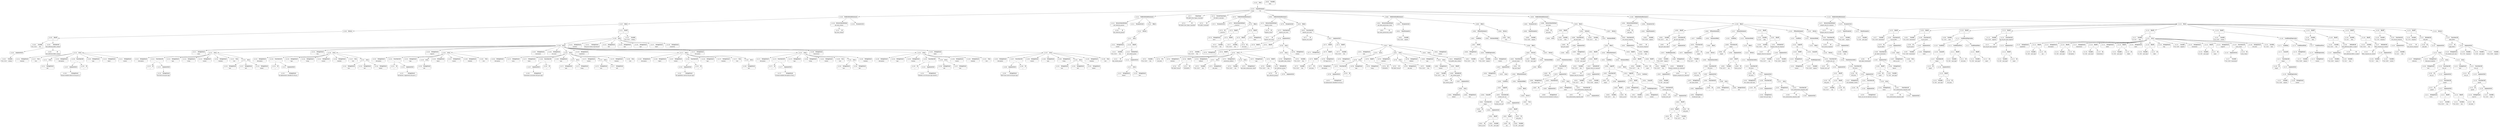 digraph ast {
node [shape=none];
141314 [label=<<TABLE border='1' cellspacing='0' cellpadding='10' style='rounded' ><TR><TD border='0'>141314</TD><TD border='0'><B>StringLiteral</B></TD></TR><HR/><TR><TD border='0' cellpadding='5' colspan='2'>readonly</TD></TR></TABLE>>];
141315 [label=<<TABLE border='1' cellspacing='0' cellpadding='10' style='rounded' ><TR><TD border='0'>141315</TD><TD border='0'><B>True</B></TD></TR><HR/><TR><TD border='0' cellpadding='5' colspan='2'>true</TD></TR></TABLE>>];
141312 [label=<<TABLE border='1' cellspacing='0' cellpadding='10' style='rounded' ><TR><TD border='0'>141312</TD><TD border='0'><B>StringLiteral</B></TD></TR><HR/><TR><TD border='0' cellpadding='5' colspan='2'>edit</TD></TR></TABLE>>];
141313 [label=<<TABLE border='1' cellspacing='0' cellpadding='10' style='rounded' ><TR><TD border='0'>141313</TD><TD border='0'><B>Array</B></TD></TR></TABLE>>];
141313 -> 141312 [weight=2];
141318 [label=<<TABLE border='1' cellspacing='0' cellpadding='10' style='rounded' ><TR><TD border='0'>141318</TD><TD border='0'><B>StringLiteral</B></TD></TR><HR/><TR><TD border='0' cellpadding='5' colspan='2'>description</TD></TR></TABLE>>];
141319 [label=<<TABLE border='1' cellspacing='0' cellpadding='10' style='rounded' ><TR><TD border='0'>141319</TD><TD border='0'><B>Id</B></TD></TR><HR/><TR><TD border='0' cellpadding='5' colspan='2'>__</TD></TR></TABLE>>];
141316 [label=<<TABLE border='1' cellspacing='0' cellpadding='10' style='rounded' ><TR><TD border='0'>141316</TD><TD border='0'><B>Array</B></TD></TR></TABLE>>];
141316 -> 141304 [weight=2];
141316 -> 141308 [weight=2];
141316 -> 141309 [weight=2];
141316 -> 141310 [weight=2];
141316 -> 141311 [weight=2];
141316 -> 141313 [weight=2];
141316 -> 141314 [weight=2];
141316 -> 141315 [weight=2];
141317 [label=<<TABLE border='1' cellspacing='0' cellpadding='10' style='rounded' ><TR><TD border='0'>141317</TD><TD border='0'><B>StringLiteral</B></TD></TR><HR/><TR><TD border='0' cellpadding='5' colspan='2'>name</TD></TR></TABLE>>];
141322 [label=<<TABLE border='1' cellspacing='0' cellpadding='10' style='rounded' ><TR><TD border='0'>141322</TD><TD border='0'><B>FunctionCall</B></TD></TR><HR/><TR><TD border='0' cellpadding='5' colspan='2'>__</TD></TR></TABLE>>];
141322 -> 141319 [weight=2];
141322 -> 141321 [weight=2];
141323 [label=<<TABLE border='1' cellspacing='0' cellpadding='10' style='rounded' ><TR><TD border='0'>141323</TD><TD border='0'><B>StringLiteral</B></TD></TR><HR/><TR><TD border='0' cellpadding='5' colspan='2'>type</TD></TR></TABLE>>];
141320 [label=<<TABLE border='1' cellspacing='0' cellpadding='10' style='rounded' ><TR><TD border='0'>141320</TD><TD border='0'><B>StringLiteral</B></TD></TR><HR/><TR><TD border='0' cellpadding='5' colspan='2'>The title for the post type.</TD></TR></TABLE>>];
141321 [label=<<TABLE border='1' cellspacing='0' cellpadding='10' style='rounded' ><TR><TD border='0'>141321</TD><TD border='0'><B>ArgumentList</B></TD></TR></TABLE>>];
141321 -> 141320 [weight=2];
141326 [label=<<TABLE border='1' cellspacing='0' cellpadding='10' style='rounded' ><TR><TD border='0'>141326</TD><TD border='0'><B>StringLiteral</B></TD></TR><HR/><TR><TD border='0' cellpadding='5' colspan='2'>view</TD></TR></TABLE>>];
141327 [label=<<TABLE border='1' cellspacing='0' cellpadding='10' style='rounded' ><TR><TD border='0'>141327</TD><TD border='0'><B>StringLiteral</B></TD></TR><HR/><TR><TD border='0' cellpadding='5' colspan='2'>edit</TD></TR></TABLE>>];
141324 [label=<<TABLE border='1' cellspacing='0' cellpadding='10' style='rounded' ><TR><TD border='0'>141324</TD><TD border='0'><B>StringLiteral</B></TD></TR><HR/><TR><TD border='0' cellpadding='5' colspan='2'>string</TD></TR></TABLE>>];
141325 [label=<<TABLE border='1' cellspacing='0' cellpadding='10' style='rounded' ><TR><TD border='0'>141325</TD><TD border='0'><B>StringLiteral</B></TD></TR><HR/><TR><TD border='0' cellpadding='5' colspan='2'>context</TD></TR></TABLE>>];
141330 [label=<<TABLE border='1' cellspacing='0' cellpadding='10' style='rounded' ><TR><TD border='0'>141330</TD><TD border='0'><B>StringLiteral</B></TD></TR><HR/><TR><TD border='0' cellpadding='5' colspan='2'>readonly</TD></TR></TABLE>>];
141331 [label=<<TABLE border='1' cellspacing='0' cellpadding='10' style='rounded' ><TR><TD border='0'>141331</TD><TD border='0'><B>True</B></TD></TR><HR/><TR><TD border='0' cellpadding='5' colspan='2'>true</TD></TR></TABLE>>];
141328 [label=<<TABLE border='1' cellspacing='0' cellpadding='10' style='rounded' ><TR><TD border='0'>141328</TD><TD border='0'><B>StringLiteral</B></TD></TR><HR/><TR><TD border='0' cellpadding='5' colspan='2'>embed</TD></TR></TABLE>>];
141329 [label=<<TABLE border='1' cellspacing='0' cellpadding='10' style='rounded' ><TR><TD border='0'>141329</TD><TD border='0'><B>Array</B></TD></TR></TABLE>>];
141329 -> 141326 [weight=2];
141329 -> 141327 [weight=2];
141329 -> 141328 [weight=2];
141334 [label=<<TABLE border='1' cellspacing='0' cellpadding='10' style='rounded' ><TR><TD border='0'>141334</TD><TD border='0'><B>StringLiteral</B></TD></TR><HR/><TR><TD border='0' cellpadding='5' colspan='2'>description</TD></TR></TABLE>>];
141335 [label=<<TABLE border='1' cellspacing='0' cellpadding='10' style='rounded' ><TR><TD border='0'>141335</TD><TD border='0'><B>Id</B></TD></TR><HR/><TR><TD border='0' cellpadding='5' colspan='2'>__</TD></TR></TABLE>>];
141332 [label=<<TABLE border='1' cellspacing='0' cellpadding='10' style='rounded' ><TR><TD border='0'>141332</TD><TD border='0'><B>Array</B></TD></TR></TABLE>>];
141332 -> 141318 [weight=2];
141332 -> 141322 [weight=2];
141332 -> 141323 [weight=2];
141332 -> 141324 [weight=2];
141332 -> 141325 [weight=2];
141332 -> 141329 [weight=2];
141332 -> 141330 [weight=2];
141332 -> 141331 [weight=2];
141333 [label=<<TABLE border='1' cellspacing='0' cellpadding='10' style='rounded' ><TR><TD border='0'>141333</TD><TD border='0'><B>StringLiteral</B></TD></TR><HR/><TR><TD border='0' cellpadding='5' colspan='2'>slug</TD></TR></TABLE>>];
141338 [label=<<TABLE border='1' cellspacing='0' cellpadding='10' style='rounded' ><TR><TD border='0'>141338</TD><TD border='0'><B>FunctionCall</B></TD></TR><HR/><TR><TD border='0' cellpadding='5' colspan='2'>__</TD></TR></TABLE>>];
141338 -> 141335 [weight=2];
141338 -> 141337 [weight=2];
141339 [label=<<TABLE border='1' cellspacing='0' cellpadding='10' style='rounded' ><TR><TD border='0'>141339</TD><TD border='0'><B>StringLiteral</B></TD></TR><HR/><TR><TD border='0' cellpadding='5' colspan='2'>type</TD></TR></TABLE>>];
141336 [label=<<TABLE border='1' cellspacing='0' cellpadding='10' style='rounded' ><TR><TD border='0'>141336</TD><TD border='0'><B>StringLiteral</B></TD></TR><HR/><TR><TD border='0' cellpadding='5' colspan='2'>An alphanumeric identifier for the po...</TD></TR></TABLE>>];
141337 [label=<<TABLE border='1' cellspacing='0' cellpadding='10' style='rounded' ><TR><TD border='0'>141337</TD><TD border='0'><B>ArgumentList</B></TD></TR></TABLE>>];
141337 -> 141336 [weight=2];
141342 [label=<<TABLE border='1' cellspacing='0' cellpadding='10' style='rounded' ><TR><TD border='0'>141342</TD><TD border='0'><B>StringLiteral</B></TD></TR><HR/><TR><TD border='0' cellpadding='5' colspan='2'>view</TD></TR></TABLE>>];
141343 [label=<<TABLE border='1' cellspacing='0' cellpadding='10' style='rounded' ><TR><TD border='0'>141343</TD><TD border='0'><B>StringLiteral</B></TD></TR><HR/><TR><TD border='0' cellpadding='5' colspan='2'>edit</TD></TR></TABLE>>];
141340 [label=<<TABLE border='1' cellspacing='0' cellpadding='10' style='rounded' ><TR><TD border='0'>141340</TD><TD border='0'><B>StringLiteral</B></TD></TR><HR/><TR><TD border='0' cellpadding='5' colspan='2'>string</TD></TR></TABLE>>];
141341 [label=<<TABLE border='1' cellspacing='0' cellpadding='10' style='rounded' ><TR><TD border='0'>141341</TD><TD border='0'><B>StringLiteral</B></TD></TR><HR/><TR><TD border='0' cellpadding='5' colspan='2'>context</TD></TR></TABLE>>];
141346 [label=<<TABLE border='1' cellspacing='0' cellpadding='10' style='rounded' ><TR><TD border='0'>141346</TD><TD border='0'><B>StringLiteral</B></TD></TR><HR/><TR><TD border='0' cellpadding='5' colspan='2'>readonly</TD></TR></TABLE>>];
141347 [label=<<TABLE border='1' cellspacing='0' cellpadding='10' style='rounded' ><TR><TD border='0'>141347</TD><TD border='0'><B>True</B></TD></TR><HR/><TR><TD border='0' cellpadding='5' colspan='2'>true</TD></TR></TABLE>>];
141344 [label=<<TABLE border='1' cellspacing='0' cellpadding='10' style='rounded' ><TR><TD border='0'>141344</TD><TD border='0'><B>StringLiteral</B></TD></TR><HR/><TR><TD border='0' cellpadding='5' colspan='2'>embed</TD></TR></TABLE>>];
141345 [label=<<TABLE border='1' cellspacing='0' cellpadding='10' style='rounded' ><TR><TD border='0'>141345</TD><TD border='0'><B>Array</B></TD></TR></TABLE>>];
141345 -> 141342 [weight=2];
141345 -> 141343 [weight=2];
141345 -> 141344 [weight=2];
141350 [label=<<TABLE border='1' cellspacing='0' cellpadding='10' style='rounded' ><TR><TD border='0'>141350</TD><TD border='0'><B>StringLiteral</B></TD></TR><HR/><TR><TD border='0' cellpadding='5' colspan='2'>description</TD></TR></TABLE>>];
141351 [label=<<TABLE border='1' cellspacing='0' cellpadding='10' style='rounded' ><TR><TD border='0'>141351</TD><TD border='0'><B>Id</B></TD></TR><HR/><TR><TD border='0' cellpadding='5' colspan='2'>__</TD></TR></TABLE>>];
141348 [label=<<TABLE border='1' cellspacing='0' cellpadding='10' style='rounded' ><TR><TD border='0'>141348</TD><TD border='0'><B>Array</B></TD></TR></TABLE>>];
141348 -> 141334 [weight=2];
141348 -> 141338 [weight=2];
141348 -> 141339 [weight=2];
141348 -> 141340 [weight=2];
141348 -> 141341 [weight=2];
141348 -> 141345 [weight=2];
141348 -> 141346 [weight=2];
141348 -> 141347 [weight=2];
141349 [label=<<TABLE border='1' cellspacing='0' cellpadding='10' style='rounded' ><TR><TD border='0'>141349</TD><TD border='0'><B>StringLiteral</B></TD></TR><HR/><TR><TD border='0' cellpadding='5' colspan='2'>supports</TD></TR></TABLE>>];
141354 [label=<<TABLE border='1' cellspacing='0' cellpadding='10' style='rounded' ><TR><TD border='0'>141354</TD><TD border='0'><B>FunctionCall</B></TD></TR><HR/><TR><TD border='0' cellpadding='5' colspan='2'>__</TD></TR></TABLE>>];
141354 -> 141351 [weight=2];
141354 -> 141353 [weight=2];
141355 [label=<<TABLE border='1' cellspacing='0' cellpadding='10' style='rounded' ><TR><TD border='0'>141355</TD><TD border='0'><B>StringLiteral</B></TD></TR><HR/><TR><TD border='0' cellpadding='5' colspan='2'>type</TD></TR></TABLE>>];
141352 [label=<<TABLE border='1' cellspacing='0' cellpadding='10' style='rounded' ><TR><TD border='0'>141352</TD><TD border='0'><B>StringLiteral</B></TD></TR><HR/><TR><TD border='0' cellpadding='5' colspan='2'>All features, supported by the post t...</TD></TR></TABLE>>];
141353 [label=<<TABLE border='1' cellspacing='0' cellpadding='10' style='rounded' ><TR><TD border='0'>141353</TD><TD border='0'><B>ArgumentList</B></TD></TR></TABLE>>];
141353 -> 141352 [weight=2];
141358 [label=<<TABLE border='1' cellspacing='0' cellpadding='10' style='rounded' ><TR><TD border='0'>141358</TD><TD border='0'><B>StringLiteral</B></TD></TR><HR/><TR><TD border='0' cellpadding='5' colspan='2'>edit</TD></TR></TABLE>>];
141359 [label=<<TABLE border='1' cellspacing='0' cellpadding='10' style='rounded' ><TR><TD border='0'>141359</TD><TD border='0'><B>Array</B></TD></TR></TABLE>>];
141359 -> 141358 [weight=2];
141356 [label=<<TABLE border='1' cellspacing='0' cellpadding='10' style='rounded' ><TR><TD border='0'>141356</TD><TD border='0'><B>StringLiteral</B></TD></TR><HR/><TR><TD border='0' cellpadding='5' colspan='2'>object</TD></TR></TABLE>>];
141357 [label=<<TABLE border='1' cellspacing='0' cellpadding='10' style='rounded' ><TR><TD border='0'>141357</TD><TD border='0'><B>StringLiteral</B></TD></TR><HR/><TR><TD border='0' cellpadding='5' colspan='2'>context</TD></TR></TABLE>>];
141362 [label=<<TABLE border='1' cellspacing='0' cellpadding='10' style='rounded' ><TR><TD border='0'>141362</TD><TD border='0'><B>Array</B></TD></TR></TABLE>>];
141362 -> 141350 [weight=2];
141362 -> 141354 [weight=2];
141362 -> 141355 [weight=2];
141362 -> 141356 [weight=2];
141362 -> 141357 [weight=2];
141362 -> 141359 [weight=2];
141362 -> 141360 [weight=2];
141362 -> 141361 [weight=2];
141363 [label=<<TABLE border='1' cellspacing='0' cellpadding='10' style='rounded' ><TR><TD border='0'>141363</TD><TD border='0'><B>StringLiteral</B></TD></TR><HR/><TR><TD border='0' cellpadding='5' colspan='2'>taxonomies</TD></TR></TABLE>>];
141360 [label=<<TABLE border='1' cellspacing='0' cellpadding='10' style='rounded' ><TR><TD border='0'>141360</TD><TD border='0'><B>StringLiteral</B></TD></TR><HR/><TR><TD border='0' cellpadding='5' colspan='2'>readonly</TD></TR></TABLE>>];
141361 [label=<<TABLE border='1' cellspacing='0' cellpadding='10' style='rounded' ><TR><TD border='0'>141361</TD><TD border='0'><B>True</B></TD></TR><HR/><TR><TD border='0' cellpadding='5' colspan='2'>true</TD></TR></TABLE>>];
141366 [label=<<TABLE border='1' cellspacing='0' cellpadding='10' style='rounded' ><TR><TD border='0'>141366</TD><TD border='0'><B>StringLiteral</B></TD></TR><HR/><TR><TD border='0' cellpadding='5' colspan='2'>Taxonomies associated with post type.</TD></TR></TABLE>>];
141367 [label=<<TABLE border='1' cellspacing='0' cellpadding='10' style='rounded' ><TR><TD border='0'>141367</TD><TD border='0'><B>ArgumentList</B></TD></TR></TABLE>>];
141367 -> 141366 [weight=2];
141364 [label=<<TABLE border='1' cellspacing='0' cellpadding='10' style='rounded' ><TR><TD border='0'>141364</TD><TD border='0'><B>StringLiteral</B></TD></TR><HR/><TR><TD border='0' cellpadding='5' colspan='2'>description</TD></TR></TABLE>>];
141365 [label=<<TABLE border='1' cellspacing='0' cellpadding='10' style='rounded' ><TR><TD border='0'>141365</TD><TD border='0'><B>Id</B></TD></TR><HR/><TR><TD border='0' cellpadding='5' colspan='2'>__</TD></TR></TABLE>>];
141370 [label=<<TABLE border='1' cellspacing='0' cellpadding='10' style='rounded' ><TR><TD border='0'>141370</TD><TD border='0'><B>StringLiteral</B></TD></TR><HR/><TR><TD border='0' cellpadding='5' colspan='2'>array</TD></TR></TABLE>>];
141371 [label=<<TABLE border='1' cellspacing='0' cellpadding='10' style='rounded' ><TR><TD border='0'>141371</TD><TD border='0'><B>StringLiteral</B></TD></TR><HR/><TR><TD border='0' cellpadding='5' colspan='2'>items</TD></TR></TABLE>>];
141368 [label=<<TABLE border='1' cellspacing='0' cellpadding='10' style='rounded' ><TR><TD border='0'>141368</TD><TD border='0'><B>FunctionCall</B></TD></TR><HR/><TR><TD border='0' cellpadding='5' colspan='2'>__</TD></TR></TABLE>>];
141368 -> 141365 [weight=2];
141368 -> 141367 [weight=2];
141369 [label=<<TABLE border='1' cellspacing='0' cellpadding='10' style='rounded' ><TR><TD border='0'>141369</TD><TD border='0'><B>StringLiteral</B></TD></TR><HR/><TR><TD border='0' cellpadding='5' colspan='2'>type</TD></TR></TABLE>>];
141374 [label=<<TABLE border='1' cellspacing='0' cellpadding='10' style='rounded' ><TR><TD border='0'>141374</TD><TD border='0'><B>Array</B></TD></TR></TABLE>>];
141374 -> 141372 [weight=2];
141374 -> 141373 [weight=2];
141375 [label=<<TABLE border='1' cellspacing='0' cellpadding='10' style='rounded' ><TR><TD border='0'>141375</TD><TD border='0'><B>StringLiteral</B></TD></TR><HR/><TR><TD border='0' cellpadding='5' colspan='2'>context</TD></TR></TABLE>>];
141372 [label=<<TABLE border='1' cellspacing='0' cellpadding='10' style='rounded' ><TR><TD border='0'>141372</TD><TD border='0'><B>StringLiteral</B></TD></TR><HR/><TR><TD border='0' cellpadding='5' colspan='2'>type</TD></TR></TABLE>>];
141373 [label=<<TABLE border='1' cellspacing='0' cellpadding='10' style='rounded' ><TR><TD border='0'>141373</TD><TD border='0'><B>StringLiteral</B></TD></TR><HR/><TR><TD border='0' cellpadding='5' colspan='2'>string</TD></TR></TABLE>>];
141378 [label=<<TABLE border='1' cellspacing='0' cellpadding='10' style='rounded' ><TR><TD border='0'>141378</TD><TD border='0'><B>Array</B></TD></TR></TABLE>>];
141378 -> 141376 [weight=2];
141378 -> 141377 [weight=2];
141379 [label=<<TABLE border='1' cellspacing='0' cellpadding='10' style='rounded' ><TR><TD border='0'>141379</TD><TD border='0'><B>StringLiteral</B></TD></TR><HR/><TR><TD border='0' cellpadding='5' colspan='2'>readonly</TD></TR></TABLE>>];
141376 [label=<<TABLE border='1' cellspacing='0' cellpadding='10' style='rounded' ><TR><TD border='0'>141376</TD><TD border='0'><B>StringLiteral</B></TD></TR><HR/><TR><TD border='0' cellpadding='5' colspan='2'>view</TD></TR></TABLE>>];
141377 [label=<<TABLE border='1' cellspacing='0' cellpadding='10' style='rounded' ><TR><TD border='0'>141377</TD><TD border='0'><B>StringLiteral</B></TD></TR><HR/><TR><TD border='0' cellpadding='5' colspan='2'>edit</TD></TR></TABLE>>];
141382 [label=<<TABLE border='1' cellspacing='0' cellpadding='10' style='rounded' ><TR><TD border='0'>141382</TD><TD border='0'><B>StringLiteral</B></TD></TR><HR/><TR><TD border='0' cellpadding='5' colspan='2'>rest_base</TD></TR></TABLE>>];
141383 [label=<<TABLE border='1' cellspacing='0' cellpadding='10' style='rounded' ><TR><TD border='0'>141383</TD><TD border='0'><B>StringLiteral</B></TD></TR><HR/><TR><TD border='0' cellpadding='5' colspan='2'>description</TD></TR></TABLE>>];
141380 [label=<<TABLE border='1' cellspacing='0' cellpadding='10' style='rounded' ><TR><TD border='0'>141380</TD><TD border='0'><B>True</B></TD></TR><HR/><TR><TD border='0' cellpadding='5' colspan='2'>true</TD></TR></TABLE>>];
141381 [label=<<TABLE border='1' cellspacing='0' cellpadding='10' style='rounded' ><TR><TD border='0'>141381</TD><TD border='0'><B>Array</B></TD></TR></TABLE>>];
141381 -> 141364 [weight=2];
141381 -> 141368 [weight=2];
141381 -> 141369 [weight=2];
141381 -> 141370 [weight=2];
141381 -> 141371 [weight=2];
141381 -> 141374 [weight=2];
141381 -> 141375 [weight=2];
141381 -> 141378 [weight=2];
141381 -> 141379 [weight=2];
141381 -> 141380 [weight=2];
141386 [label=<<TABLE border='1' cellspacing='0' cellpadding='10' style='rounded' ><TR><TD border='0'>141386</TD><TD border='0'><B>ArgumentList</B></TD></TR></TABLE>>];
141386 -> 141385 [weight=2];
141387 [label=<<TABLE border='1' cellspacing='0' cellpadding='10' style='rounded' ><TR><TD border='0'>141387</TD><TD border='0'><B>FunctionCall</B></TD></TR><HR/><TR><TD border='0' cellpadding='5' colspan='2'>__</TD></TR></TABLE>>];
141387 -> 141384 [weight=2];
141387 -> 141386 [weight=2];
141384 [label=<<TABLE border='1' cellspacing='0' cellpadding='10' style='rounded' ><TR><TD border='0'>141384</TD><TD border='0'><B>Id</B></TD></TR><HR/><TR><TD border='0' cellpadding='5' colspan='2'>__</TD></TR></TABLE>>];
141385 [label=<<TABLE border='1' cellspacing='0' cellpadding='10' style='rounded' ><TR><TD border='0'>141385</TD><TD border='0'><B>StringLiteral</B></TD></TR><HR/><TR><TD border='0' cellpadding='5' colspan='2'>REST base route for the post type.</TD></TR></TABLE>>];
141390 [label=<<TABLE border='1' cellspacing='0' cellpadding='10' style='rounded' ><TR><TD border='0'>141390</TD><TD border='0'><B>StringLiteral</B></TD></TR><HR/><TR><TD border='0' cellpadding='5' colspan='2'>context</TD></TR></TABLE>>];
141391 [label=<<TABLE border='1' cellspacing='0' cellpadding='10' style='rounded' ><TR><TD border='0'>141391</TD><TD border='0'><B>StringLiteral</B></TD></TR><HR/><TR><TD border='0' cellpadding='5' colspan='2'>view</TD></TR></TABLE>>];
141388 [label=<<TABLE border='1' cellspacing='0' cellpadding='10' style='rounded' ><TR><TD border='0'>141388</TD><TD border='0'><B>StringLiteral</B></TD></TR><HR/><TR><TD border='0' cellpadding='5' colspan='2'>type</TD></TR></TABLE>>];
141389 [label=<<TABLE border='1' cellspacing='0' cellpadding='10' style='rounded' ><TR><TD border='0'>141389</TD><TD border='0'><B>StringLiteral</B></TD></TR><HR/><TR><TD border='0' cellpadding='5' colspan='2'>string</TD></TR></TABLE>>];
141394 [label=<<TABLE border='1' cellspacing='0' cellpadding='10' style='rounded' ><TR><TD border='0'>141394</TD><TD border='0'><B>Array</B></TD></TR></TABLE>>];
141394 -> 141391 [weight=2];
141394 -> 141392 [weight=2];
141394 -> 141393 [weight=2];
141395 [label=<<TABLE border='1' cellspacing='0' cellpadding='10' style='rounded' ><TR><TD border='0'>141395</TD><TD border='0'><B>StringLiteral</B></TD></TR><HR/><TR><TD border='0' cellpadding='5' colspan='2'>readonly</TD></TR></TABLE>>];
141392 [label=<<TABLE border='1' cellspacing='0' cellpadding='10' style='rounded' ><TR><TD border='0'>141392</TD><TD border='0'><B>StringLiteral</B></TD></TR><HR/><TR><TD border='0' cellpadding='5' colspan='2'>edit</TD></TR></TABLE>>];
141393 [label=<<TABLE border='1' cellspacing='0' cellpadding='10' style='rounded' ><TR><TD border='0'>141393</TD><TD border='0'><B>StringLiteral</B></TD></TR><HR/><TR><TD border='0' cellpadding='5' colspan='2'>embed</TD></TR></TABLE>>];
141398 [label=<<TABLE border='1' cellspacing='0' cellpadding='10' style='rounded' ><TR><TD border='0'>141398</TD><TD border='0'><B>Array</B></TD></TR></TABLE>>];
141398 -> 141259 [weight=2];
141398 -> 141272 [weight=2];
141398 -> 141273 [weight=2];
141398 -> 141287 [weight=2];
141398 -> 141288 [weight=2];
141398 -> 141302 [weight=2];
141398 -> 141303 [weight=2];
141398 -> 141316 [weight=2];
141398 -> 141317 [weight=2];
141398 -> 141332 [weight=2];
141398 -> 141333 [weight=2];
141398 -> 141348 [weight=2];
141398 -> 141349 [weight=2];
141398 -> 141362 [weight=2];
141398 -> 141363 [weight=2];
141398 -> 141381 [weight=2];
141398 -> 141382 [weight=2];
141398 -> 141397 [weight=2];
141399 [label=<<TABLE border='1' cellspacing='0' cellpadding='10' style='rounded' ><TR><TD border='0'>141399</TD><TD border='0'><B>Array</B></TD></TR></TABLE>>];
141399 -> 141252 [weight=2];
141399 -> 141253 [weight=2];
141399 -> 141254 [weight=2];
141399 -> 141255 [weight=2];
141399 -> 141256 [weight=2];
141399 -> 141257 [weight=2];
141399 -> 141258 [weight=2];
141399 -> 141398 [weight=2];
141396 [label=<<TABLE border='1' cellspacing='0' cellpadding='10' style='rounded' ><TR><TD border='0'>141396</TD><TD border='0'><B>True</B></TD></TR><HR/><TR><TD border='0' cellpadding='5' colspan='2'>true</TD></TR></TABLE>>];
141397 [label=<<TABLE border='1' cellspacing='0' cellpadding='10' style='rounded' ><TR><TD border='0'>141397</TD><TD border='0'><B>Array</B></TD></TR></TABLE>>];
141397 -> 141383 [weight=2];
141397 -> 141387 [weight=2];
141397 -> 141388 [weight=2];
141397 -> 141389 [weight=2];
141397 -> 141390 [weight=2];
141397 -> 141394 [weight=2];
141397 -> 141395 [weight=2];
141397 -> 141396 [weight=2];
141402 [label=<<TABLE border='1' cellspacing='0' cellpadding='10' style='rounded' ><TR><TD border='0'>141402</TD><TD border='0'><B>Variable</B></TD></TR><HR/><TR><TD border='0' cellpadding='5'>(744, 3231)</TD><TD border='0' cellpadding='5'>schema</TD></TR></TABLE>>];
141403 [label=<<TABLE border='1' cellspacing='0' cellpadding='10' style='rounded' ><TR><TD border='0'>141403</TD><TD border='0'><B>ArgumentList</B></TD></TR></TABLE>>];
141403 -> 141402 [weight=2];
141400 [label=<<TABLE border='1' cellspacing='0' cellpadding='10' style='rounded' ><TR><TD border='0'>141400</TD><TD border='0'><B>Variable</B></TD></TR><HR/><TR><TD border='0' cellpadding='5'>(744, 3225)</TD><TD border='0' cellpadding='5'>this</TD></TR></TABLE>>];
141401 [label=<<TABLE border='1' cellspacing='0' cellpadding='10' style='rounded' ><TR><TD border='0'>141401</TD><TD border='0'><B>Id</B></TD></TR><HR/><TR><TD border='0' cellpadding='5' colspan='2'>add_additional_fields_schema</TD></TR></TABLE>>];
141406 [label=<<TABLE border='1' cellspacing='0' cellpadding='10' style='rounded' ><TR><TD border='0'>141406</TD><TD border='0'><B>Return</B></TD></TR></TABLE>>];
141406 -> 141405 [weight=2];
141407 [label=<<TABLE border='1' cellspacing='0' cellpadding='10' style='rounded' ><TR><TD border='0'>141407</TD><TD border='0'><B>Block</B></TD></TR></TABLE>>];
141407 -> 141251 [weight=2];
141407 -> 141406 [weight=2];
141404 [label=<<TABLE border='1' cellspacing='0' cellpadding='10' style='rounded' ><TR><TD border='0'>141404</TD><TD border='0'><B>MethodCall</B></TD></TR><HR/><TR><TD border='0' cellpadding='5' colspan='2'>add_additional_fields_schema</TD></TR></TABLE>>];
141404 -> 141401 [weight=2];
141404 -> 141403 [weight=2];
141405 [label=<<TABLE border='1' cellspacing='0' cellpadding='10' style='rounded' ><TR><TD border='0'>141405</TD><TD border='0'><B>BinOP</B></TD></TR><HR/><TR><TD border='0' cellpadding='5' colspan='2'>-&gt;</TD></TR></TABLE>>];
141405 -> 141400 [weight=2];
141405 -> 141404 [weight=2];
141410 [label=<<TABLE border='1' cellspacing='0' cellpadding='10' style='rounded' ><TR><TD border='0'>141410</TD><TD border='0'><B>ReturnValueMethod</B></TD></TR><HR/><TR><TD border='0' cellpadding='5' colspan='2'>get_collection_params</TD></TR></TABLE>>];
141410 -> 141409 [weight=2];
141411 [label=<<TABLE border='1' cellspacing='0' cellpadding='10' style='rounded' ><TR><TD border='0'>141411</TD><TD border='0'><B>ParameterList</B></TD></TR></TABLE>>];
141408 [label=<<TABLE border='1' cellspacing='0' cellpadding='10' style='rounded' ><TR><TD border='0'>141408</TD><TD border='0'><B>PublicMethodStatement</B></TD></TR></TABLE>>];
141408 -> 141248 [weight=2];
141408 -> 141249 [weight=2];
141408 -> 141407 [weight=2];
141409 [label=<<TABLE border='1' cellspacing='0' cellpadding='10' style='rounded' ><TR><TD border='0'>141409</TD><TD border='0'><B>Id</B></TD></TR><HR/><TR><TD border='0' cellpadding='5' colspan='2'>get_collection_params</TD></TR></TABLE>>];
141414 [label=<<TABLE border='1' cellspacing='0' cellpadding='10' style='rounded' ><TR><TD border='0'>141414</TD><TD border='0'><B>Id</B></TD></TR><HR/><TR><TD border='0' cellpadding='5' colspan='2'>get_context_param</TD></TR></TABLE>>];
141415 [label=<<TABLE border='1' cellspacing='0' cellpadding='10' style='rounded' ><TR><TD border='0'>141415</TD><TD border='0'><B>StringLiteral</B></TD></TR><HR/><TR><TD border='0' cellpadding='5' colspan='2'>default</TD></TR></TABLE>>];
141412 [label=<<TABLE border='1' cellspacing='0' cellpadding='10' style='rounded' ><TR><TD border='0'>141412</TD><TD border='0'><B>StringLiteral</B></TD></TR><HR/><TR><TD border='0' cellpadding='5' colspan='2'>context</TD></TR></TABLE>>];
141413 [label=<<TABLE border='1' cellspacing='0' cellpadding='10' style='rounded' ><TR><TD border='0'>141413</TD><TD border='0'><B>Variable</B></TD></TR><HR/><TR><TD border='0' cellpadding='5'>(744, 3225)</TD><TD border='0' cellpadding='5'>this</TD></TR></TABLE>>];
141418 [label=<<TABLE border='1' cellspacing='0' cellpadding='10' style='rounded' ><TR><TD border='0'>141418</TD><TD border='0'><B>ArgumentList</B></TD></TR></TABLE>>];
141418 -> 141417 [weight=2];
141419 [label=<<TABLE border='1' cellspacing='0' cellpadding='10' style='rounded' ><TR><TD border='0'>141419</TD><TD border='0'><B>MethodCall</B></TD></TR><HR/><TR><TD border='0' cellpadding='5' colspan='2'>get_context_param</TD></TR></TABLE>>];
141419 -> 141414 [weight=2];
141419 -> 141418 [weight=2];
141416 [label=<<TABLE border='1' cellspacing='0' cellpadding='10' style='rounded' ><TR><TD border='0'>141416</TD><TD border='0'><B>StringLiteral</B></TD></TR><HR/><TR><TD border='0' cellpadding='5' colspan='2'>view</TD></TR></TABLE>>];
141417 [label=<<TABLE border='1' cellspacing='0' cellpadding='10' style='rounded' ><TR><TD border='0'>141417</TD><TD border='0'><B>Array</B></TD></TR></TABLE>>];
141417 -> 141415 [weight=2];
141417 -> 141416 [weight=2];
141422 [label=<<TABLE border='1' cellspacing='0' cellpadding='10' style='rounded' ><TR><TD border='0'>141422</TD><TD border='0'><B>Return</B></TD></TR></TABLE>>];
141422 -> 141421 [weight=2];
141423 [label=<<TABLE border='1' cellspacing='0' cellpadding='10' style='rounded' ><TR><TD border='0'>141423</TD><TD border='0'><B>Block</B></TD></TR></TABLE>>];
141423 -> 141422 [weight=2];
141420 [label=<<TABLE border='1' cellspacing='0' cellpadding='10' style='rounded' ><TR><TD border='0'>141420</TD><TD border='0'><B>BinOP</B></TD></TR><HR/><TR><TD border='0' cellpadding='5' colspan='2'>-&gt;</TD></TR></TABLE>>];
141420 -> 141413 [weight=2];
141420 -> 141419 [weight=2];
141421 [label=<<TABLE border='1' cellspacing='0' cellpadding='10' style='rounded' ><TR><TD border='0'>141421</TD><TD border='0'><B>Array</B></TD></TR></TABLE>>];
141421 -> 141412 [weight=2];
141421 -> 141420 [weight=2];
141426 [label=<<TABLE border='1' cellspacing='0' cellpadding='10' style='rounded' ><TR><TD border='0'>141426</TD><TD border='0'><B>Start</B></TD></TR></TABLE>>];
141426 -> 141425 [weight=2];
141424 [label=<<TABLE border='1' cellspacing='0' cellpadding='10' style='rounded' ><TR><TD border='0'>141424</TD><TD border='0'><B>PublicMethodStatement</B></TD></TR></TABLE>>];
141424 -> 141410 [weight=2];
141424 -> 141411 [weight=2];
141424 -> 141423 [weight=2];
141425 [label=<<TABLE border='1' cellspacing='0' cellpadding='10' style='rounded' ><TR><TD border='0'>141425</TD><TD border='0'><B>ClassStatement</B></TD></TR><HR/><TR><TD border='0' cellpadding='5'>Scope</TD><TD border='0' cellpadding='5'>744</TD></TR></TABLE>>];
141425 -> 140717 [weight=2];
141425 -> 140719 [weight=2];
141425 -> 140733 [weight=2];
141425 -> 140820 [weight=2];
141425 -> 140886 [weight=2];
141425 -> 140959 [weight=2];
141425 -> 141069 [weight=2];
141425 -> 141246 [weight=2];
141425 -> 141408 [weight=2];
141425 -> 141424 [weight=2];
140718 [label=<<TABLE border='1' cellspacing='0' cellpadding='10' style='rounded' ><TR><TD border='0'>140718</TD><TD border='0'><B>Id</B></TD></TR><HR/><TR><TD border='0' cellpadding='5' colspan='2'>WP_REST_Controller</TD></TR></TABLE>>];
140719 [label=<<TABLE border='1' cellspacing='0' cellpadding='10' style='rounded' ><TR><TD border='0'>140719</TD><TD border='0'><B>ParentClassName</B></TD></TR><HR/><TR><TD border='0' cellpadding='5' colspan='2'>WP_REST_Controller</TD></TR></TABLE>>];
140719 -> 140718 [weight=2];
140716 [label=<<TABLE border='1' cellspacing='0' cellpadding='10' style='rounded' ><TR><TD border='0'>140716</TD><TD border='0'><B>Id</B></TD></TR><HR/><TR><TD border='0' cellpadding='5' colspan='2'>WP_REST_Post_Types_Controller</TD></TR></TABLE>>];
140717 [label=<<TABLE border='1' cellspacing='0' cellpadding='10' style='rounded' ><TR><TD border='0'>140717</TD><TD border='0'><B>ClassName</B></TD></TR><HR/><TR><TD border='0' cellpadding='5' colspan='2'>WP_REST_Post_Types_Controller</TD></TR></TABLE>>];
140717 -> 140716 [weight=2];
140722 [label=<<TABLE border='1' cellspacing='0' cellpadding='10' style='rounded' ><TR><TD border='0'>140722</TD><TD border='0'><B>ParameterList</B></TD></TR></TABLE>>];
140723 [label=<<TABLE border='1' cellspacing='0' cellpadding='10' style='rounded' ><TR><TD border='0'>140723</TD><TD border='0'><B>Variable</B></TD></TR><HR/><TR><TD border='0' cellpadding='5'>(744, 3225)</TD><TD border='0' cellpadding='5'>this</TD></TR></TABLE>>];
140720 [label=<<TABLE border='1' cellspacing='0' cellpadding='10' style='rounded' ><TR><TD border='0'>140720</TD><TD border='0'><B>Id</B></TD></TR><HR/><TR><TD border='0' cellpadding='5' colspan='2'>__construct</TD></TR></TABLE>>];
140721 [label=<<TABLE border='1' cellspacing='0' cellpadding='10' style='rounded' ><TR><TD border='0'>140721</TD><TD border='0'><B>ReturnValueMethod</B></TD></TR><HR/><TR><TD border='0' cellpadding='5' colspan='2'>__construct</TD></TR></TABLE>>];
140721 -> 140720 [weight=2];
140726 [label=<<TABLE border='1' cellspacing='0' cellpadding='10' style='rounded' ><TR><TD border='0'>140726</TD><TD border='0'><B>StringLiteral</B></TD></TR><HR/><TR><TD border='0' cellpadding='5' colspan='2'>wpv2</TD></TR></TABLE>>];
140727 [label=<<TABLE border='1' cellspacing='0' cellpadding='10' style='rounded' ><TR><TD border='0'>140727</TD><TD border='0'><B>Variable</B></TD></TR><HR/><TR><TD border='0' cellpadding='5'>(744, 3225)</TD><TD border='0' cellpadding='5'>this</TD></TR></TABLE>>];
140724 [label=<<TABLE border='1' cellspacing='0' cellpadding='10' style='rounded' ><TR><TD border='0'>140724</TD><TD border='0'><B>BinOP</B></TD></TR><HR/><TR><TD border='0' cellpadding='5' colspan='2'>-&gt;</TD></TR></TABLE>>];
140724 -> 140723 [weight=2];
140725 [label=<<TABLE border='1' cellspacing='0' cellpadding='10' style='rounded' ><TR><TD border='0'>140725</TD><TD border='0'><B>BinOP</B></TD></TR><HR/><TR><TD border='0' cellpadding='5' colspan='2'>=</TD></TR></TABLE>>];
140725 -> 140724 [weight=2];
140725 -> 140726 [weight=2];
140730 [label=<<TABLE border='1' cellspacing='0' cellpadding='10' style='rounded' ><TR><TD border='0'>140730</TD><TD border='0'><B>BinOP</B></TD></TR><HR/><TR><TD border='0' cellpadding='5' colspan='2'>=</TD></TR></TABLE>>];
140730 -> 140729 [weight=2];
140730 -> 140731 [weight=2];
140731 [label=<<TABLE border='1' cellspacing='0' cellpadding='10' style='rounded' ><TR><TD border='0'>140731</TD><TD border='0'><B>StringLiteral</B></TD></TR><HR/><TR><TD border='0' cellpadding='5' colspan='2'>types</TD></TR></TABLE>>];
140728 [label=<<TABLE border='1' cellspacing='0' cellpadding='10' style='rounded' ><TR><TD border='0'>140728</TD><TD border='0'><B>Id</B></TD></TR><HR/><TR><TD border='0' cellpadding='5' colspan='2'>rest_base</TD></TR></TABLE>>];
140729 [label=<<TABLE border='1' cellspacing='0' cellpadding='10' style='rounded' ><TR><TD border='0'>140729</TD><TD border='0'><B>BinOP</B></TD></TR><HR/><TR><TD border='0' cellpadding='5' colspan='2'>-&gt;</TD></TR></TABLE>>];
140729 -> 140727 [weight=2];
140729 -> 140728 [weight=2];
140734 [label=<<TABLE border='1' cellspacing='0' cellpadding='10' style='rounded' ><TR><TD border='0'>140734</TD><TD border='0'><B>Id</B></TD></TR><HR/><TR><TD border='0' cellpadding='5' colspan='2'>register_routes</TD></TR></TABLE>>];
140735 [label=<<TABLE border='1' cellspacing='0' cellpadding='10' style='rounded' ><TR><TD border='0'>140735</TD><TD border='0'><B>ReturnValueMethod</B></TD></TR><HR/><TR><TD border='0' cellpadding='5' colspan='2'>register_routes</TD></TR></TABLE>>];
140735 -> 140734 [weight=2];
140732 [label=<<TABLE border='1' cellspacing='0' cellpadding='10' style='rounded' ><TR><TD border='0'>140732</TD><TD border='0'><B>Block</B></TD></TR></TABLE>>];
140732 -> 140725 [weight=2];
140732 -> 140730 [weight=2];
140733 [label=<<TABLE border='1' cellspacing='0' cellpadding='10' style='rounded' ><TR><TD border='0'>140733</TD><TD border='0'><B>PublicMethodStatement</B></TD></TR></TABLE>>];
140733 -> 140721 [weight=2];
140733 -> 140722 [weight=2];
140733 -> 140732 [weight=2];
140738 [label=<<TABLE border='1' cellspacing='0' cellpadding='10' style='rounded' ><TR><TD border='0'>140738</TD><TD border='0'><B>Variable</B></TD></TR><HR/><TR><TD border='0' cellpadding='5'>(744, 3225)</TD><TD border='0' cellpadding='5'>this</TD></TR></TABLE>>];
140739 [label=<<TABLE border='1' cellspacing='0' cellpadding='10' style='rounded' ><TR><TD border='0'>140739</TD><TD border='0'><B>BinOP</B></TD></TR><HR/><TR><TD border='0' cellpadding='5' colspan='2'>-&gt;</TD></TR></TABLE>>];
140739 -> 140738 [weight=2];
140736 [label=<<TABLE border='1' cellspacing='0' cellpadding='10' style='rounded' ><TR><TD border='0'>140736</TD><TD border='0'><B>ParameterList</B></TD></TR></TABLE>>];
140737 [label=<<TABLE border='1' cellspacing='0' cellpadding='10' style='rounded' ><TR><TD border='0'>140737</TD><TD border='0'><B>Id</B></TD></TR><HR/><TR><TD border='0' cellpadding='5' colspan='2'>register_rest_route</TD></TR></TABLE>>];
140742 [label=<<TABLE border='1' cellspacing='0' cellpadding='10' style='rounded' ><TR><TD border='0'>140742</TD><TD border='0'><B>Variable</B></TD></TR><HR/><TR><TD border='0' cellpadding='5'>(744, 3225)</TD><TD border='0' cellpadding='5'>this</TD></TR></TABLE>>];
140743 [label=<<TABLE border='1' cellspacing='0' cellpadding='10' style='rounded' ><TR><TD border='0'>140743</TD><TD border='0'><B>Id</B></TD></TR><HR/><TR><TD border='0' cellpadding='5' colspan='2'>rest_base</TD></TR></TABLE>>];
140740 [label=<<TABLE border='1' cellspacing='0' cellpadding='10' style='rounded' ><TR><TD border='0'>140740</TD><TD border='0'><B>StringLiteral</B></TD></TR><HR/><TR><TD border='0' cellpadding='5' colspan='2'></TD></TR></TABLE>>];
140741 [label=<<TABLE border='1' cellspacing='0' cellpadding='10' style='rounded' ><TR><TD border='0'>140741</TD><TD border='0'><B>BinOP</B></TD></TR><HR/><TR><TD border='0' cellpadding='5' colspan='2'>.</TD></TR></TABLE>>];
140741 -> 140740 [weight=2];
140741 -> 140744 [weight=2];
140746 [label=<<TABLE border='1' cellspacing='0' cellpadding='10' style='rounded' ><TR><TD border='0'>140746</TD><TD border='0'><B>Id</B></TD></TR><HR/><TR><TD border='0' cellpadding='5' colspan='2'>WP_REST_Server</TD></TR></TABLE>>];
140747 [label=<<TABLE border='1' cellspacing='0' cellpadding='10' style='rounded' ><TR><TD border='0'>140747</TD><TD border='0'><B>Id</B></TD></TR><HR/><TR><TD border='0' cellpadding='5' colspan='2'>READABLE</TD></TR></TABLE>>];
140744 [label=<<TABLE border='1' cellspacing='0' cellpadding='10' style='rounded' ><TR><TD border='0'>140744</TD><TD border='0'><B>BinOP</B></TD></TR><HR/><TR><TD border='0' cellpadding='5' colspan='2'>-&gt;</TD></TR></TABLE>>];
140744 -> 140742 [weight=2];
140744 -> 140743 [weight=2];
140745 [label=<<TABLE border='1' cellspacing='0' cellpadding='10' style='rounded' ><TR><TD border='0'>140745</TD><TD border='0'><B>StringLiteral</B></TD></TR><HR/><TR><TD border='0' cellpadding='5' colspan='2'>methods</TD></TR></TABLE>>];
140750 [label=<<TABLE border='1' cellspacing='0' cellpadding='10' style='rounded' ><TR><TD border='0'>140750</TD><TD border='0'><B>Variable</B></TD></TR><HR/><TR><TD border='0' cellpadding='5'>(744, 3225)</TD><TD border='0' cellpadding='5'>this</TD></TR></TABLE>>];
140751 [label=<<TABLE border='1' cellspacing='0' cellpadding='10' style='rounded' ><TR><TD border='0'>140751</TD><TD border='0'><B>StringLiteral</B></TD></TR><HR/><TR><TD border='0' cellpadding='5' colspan='2'>get_items</TD></TR></TABLE>>];
140748 [label=<<TABLE border='1' cellspacing='0' cellpadding='10' style='rounded' ><TR><TD border='0'>140748</TD><TD border='0'><B>BinOP</B></TD></TR><HR/><TR><TD border='0' cellpadding='5' colspan='2'>::</TD></TR></TABLE>>];
140748 -> 140746 [weight=2];
140748 -> 140747 [weight=2];
140749 [label=<<TABLE border='1' cellspacing='0' cellpadding='10' style='rounded' ><TR><TD border='0'>140749</TD><TD border='0'><B>StringLiteral</B></TD></TR><HR/><TR><TD border='0' cellpadding='5' colspan='2'>callback</TD></TR></TABLE>>];
140754 [label=<<TABLE border='1' cellspacing='0' cellpadding='10' style='rounded' ><TR><TD border='0'>140754</TD><TD border='0'><B>Variable</B></TD></TR><HR/><TR><TD border='0' cellpadding='5'>(744, 3225)</TD><TD border='0' cellpadding='5'>this</TD></TR></TABLE>>];
140755 [label=<<TABLE border='1' cellspacing='0' cellpadding='10' style='rounded' ><TR><TD border='0'>140755</TD><TD border='0'><B>StringLiteral</B></TD></TR><HR/><TR><TD border='0' cellpadding='5' colspan='2'>get_items_permissions_check</TD></TR></TABLE>>];
140752 [label=<<TABLE border='1' cellspacing='0' cellpadding='10' style='rounded' ><TR><TD border='0'>140752</TD><TD border='0'><B>Array</B></TD></TR></TABLE>>];
140752 -> 140750 [weight=2];
140752 -> 140751 [weight=2];
140753 [label=<<TABLE border='1' cellspacing='0' cellpadding='10' style='rounded' ><TR><TD border='0'>140753</TD><TD border='0'><B>StringLiteral</B></TD></TR><HR/><TR><TD border='0' cellpadding='5' colspan='2'>permission_callback</TD></TR></TABLE>>];
140758 [label=<<TABLE border='1' cellspacing='0' cellpadding='10' style='rounded' ><TR><TD border='0'>140758</TD><TD border='0'><B>Variable</B></TD></TR><HR/><TR><TD border='0' cellpadding='5'>(744, 3225)</TD><TD border='0' cellpadding='5'>this</TD></TR></TABLE>>];
140759 [label=<<TABLE border='1' cellspacing='0' cellpadding='10' style='rounded' ><TR><TD border='0'>140759</TD><TD border='0'><B>Id</B></TD></TR><HR/><TR><TD border='0' cellpadding='5' colspan='2'>get_collection_params</TD></TR></TABLE>>];
140756 [label=<<TABLE border='1' cellspacing='0' cellpadding='10' style='rounded' ><TR><TD border='0'>140756</TD><TD border='0'><B>Array</B></TD></TR></TABLE>>];
140756 -> 140754 [weight=2];
140756 -> 140755 [weight=2];
140757 [label=<<TABLE border='1' cellspacing='0' cellpadding='10' style='rounded' ><TR><TD border='0'>140757</TD><TD border='0'><B>StringLiteral</B></TD></TR><HR/><TR><TD border='0' cellpadding='5' colspan='2'>args</TD></TR></TABLE>>];
140762 [label=<<TABLE border='1' cellspacing='0' cellpadding='10' style='rounded' ><TR><TD border='0'>140762</TD><TD border='0'><B>BinOP</B></TD></TR><HR/><TR><TD border='0' cellpadding='5' colspan='2'>-&gt;</TD></TR></TABLE>>];
140762 -> 140758 [weight=2];
140762 -> 140761 [weight=2];
140763 [label=<<TABLE border='1' cellspacing='0' cellpadding='10' style='rounded' ><TR><TD border='0'>140763</TD><TD border='0'><B>Array</B></TD></TR></TABLE>>];
140763 -> 140745 [weight=2];
140763 -> 140748 [weight=2];
140763 -> 140749 [weight=2];
140763 -> 140752 [weight=2];
140763 -> 140753 [weight=2];
140763 -> 140756 [weight=2];
140763 -> 140757 [weight=2];
140763 -> 140762 [weight=2];
140760 [label=<<TABLE border='1' cellspacing='0' cellpadding='10' style='rounded' ><TR><TD border='0'>140760</TD><TD border='0'><B>ArgumentList</B></TD></TR></TABLE>>];
140761 [label=<<TABLE border='1' cellspacing='0' cellpadding='10' style='rounded' ><TR><TD border='0'>140761</TD><TD border='0'><B>MethodCall</B></TD></TR><HR/><TR><TD border='0' cellpadding='5' colspan='2'>get_collection_params</TD></TR></TABLE>>];
140761 -> 140759 [weight=2];
140761 -> 140760 [weight=2];
140766 [label=<<TABLE border='1' cellspacing='0' cellpadding='10' style='rounded' ><TR><TD border='0'>140766</TD><TD border='0'><B>StringLiteral</B></TD></TR><HR/><TR><TD border='0' cellpadding='5' colspan='2'>get_public_item_schema</TD></TR></TABLE>>];
140767 [label=<<TABLE border='1' cellspacing='0' cellpadding='10' style='rounded' ><TR><TD border='0'>140767</TD><TD border='0'><B>Array</B></TD></TR></TABLE>>];
140767 -> 140765 [weight=2];
140767 -> 140766 [weight=2];
140764 [label=<<TABLE border='1' cellspacing='0' cellpadding='10' style='rounded' ><TR><TD border='0'>140764</TD><TD border='0'><B>StringLiteral</B></TD></TR><HR/><TR><TD border='0' cellpadding='5' colspan='2'>schema</TD></TR></TABLE>>];
140765 [label=<<TABLE border='1' cellspacing='0' cellpadding='10' style='rounded' ><TR><TD border='0'>140765</TD><TD border='0'><B>Variable</B></TD></TR><HR/><TR><TD border='0' cellpadding='5'>(744, 3225)</TD><TD border='0' cellpadding='5'>this</TD></TR></TABLE>>];
140770 [label=<<TABLE border='1' cellspacing='0' cellpadding='10' style='rounded' ><TR><TD border='0'>140770</TD><TD border='0'><B>FunctionCall</B></TD></TR><HR/><TR><TD border='0' cellpadding='5' colspan='2'>register_rest_route</TD></TR></TABLE>>];
140770 -> 140737 [weight=2];
140770 -> 140769 [weight=2];
140771 [label=<<TABLE border='1' cellspacing='0' cellpadding='10' style='rounded' ><TR><TD border='0'>140771</TD><TD border='0'><B>Id</B></TD></TR><HR/><TR><TD border='0' cellpadding='5' colspan='2'>register_rest_route</TD></TR></TABLE>>];
140768 [label=<<TABLE border='1' cellspacing='0' cellpadding='10' style='rounded' ><TR><TD border='0'>140768</TD><TD border='0'><B>Array</B></TD></TR></TABLE>>];
140768 -> 140763 [weight=2];
140768 -> 140764 [weight=2];
140768 -> 140767 [weight=2];
140769 [label=<<TABLE border='1' cellspacing='0' cellpadding='10' style='rounded' ><TR><TD border='0'>140769</TD><TD border='0'><B>ArgumentList</B></TD></TR></TABLE>>];
140769 -> 140739 [weight=2];
140769 -> 140741 [weight=2];
140769 -> 140768 [weight=2];
140774 [label=<<TABLE border='1' cellspacing='0' cellpadding='10' style='rounded' ><TR><TD border='0'>140774</TD><TD border='0'><B>StringLiteral</B></TD></TR><HR/><TR><TD border='0' cellpadding='5' colspan='2'></TD></TR></TABLE>>];
140775 [label=<<TABLE border='1' cellspacing='0' cellpadding='10' style='rounded' ><TR><TD border='0'>140775</TD><TD border='0'><B>BinOP</B></TD></TR><HR/><TR><TD border='0' cellpadding='5' colspan='2'>.</TD></TR></TABLE>>];
140775 -> 140774 [weight=2];
140775 -> 140779 [weight=2];
140772 [label=<<TABLE border='1' cellspacing='0' cellpadding='10' style='rounded' ><TR><TD border='0'>140772</TD><TD border='0'><B>Variable</B></TD></TR><HR/><TR><TD border='0' cellpadding='5'>(744, 3225)</TD><TD border='0' cellpadding='5'>this</TD></TR></TABLE>>];
140773 [label=<<TABLE border='1' cellspacing='0' cellpadding='10' style='rounded' ><TR><TD border='0'>140773</TD><TD border='0'><B>BinOP</B></TD></TR><HR/><TR><TD border='0' cellpadding='5' colspan='2'>-&gt;</TD></TR></TABLE>>];
140773 -> 140772 [weight=2];
140778 [label=<<TABLE border='1' cellspacing='0' cellpadding='10' style='rounded' ><TR><TD border='0'>140778</TD><TD border='0'><B>BinOP</B></TD></TR><HR/><TR><TD border='0' cellpadding='5' colspan='2'>-&gt;</TD></TR></TABLE>>];
140778 -> 140776 [weight=2];
140778 -> 140777 [weight=2];
140779 [label=<<TABLE border='1' cellspacing='0' cellpadding='10' style='rounded' ><TR><TD border='0'>140779</TD><TD border='0'><B>BinOP</B></TD></TR><HR/><TR><TD border='0' cellpadding='5' colspan='2'>.</TD></TR></TABLE>>];
140779 -> 140778 [weight=2];
140779 -> 140780 [weight=2];
140776 [label=<<TABLE border='1' cellspacing='0' cellpadding='10' style='rounded' ><TR><TD border='0'>140776</TD><TD border='0'><B>Variable</B></TD></TR><HR/><TR><TD border='0' cellpadding='5'>(744, 3225)</TD><TD border='0' cellpadding='5'>this</TD></TR></TABLE>>];
140777 [label=<<TABLE border='1' cellspacing='0' cellpadding='10' style='rounded' ><TR><TD border='0'>140777</TD><TD border='0'><B>Id</B></TD></TR><HR/><TR><TD border='0' cellpadding='5' colspan='2'>rest_base</TD></TR></TABLE>>];
140782 [label=<<TABLE border='1' cellspacing='0' cellpadding='10' style='rounded' ><TR><TD border='0'>140782</TD><TD border='0'><B>StringLiteral</B></TD></TR><HR/><TR><TD border='0' cellpadding='5' colspan='2'>type</TD></TR></TABLE>>];
140783 [label=<<TABLE border='1' cellspacing='0' cellpadding='10' style='rounded' ><TR><TD border='0'>140783</TD><TD border='0'><B>StringLiteral</B></TD></TR><HR/><TR><TD border='0' cellpadding='5' colspan='2'>description</TD></TR></TABLE>>];
140780 [label=<<TABLE border='1' cellspacing='0' cellpadding='10' style='rounded' ><TR><TD border='0'>140780</TD><TD border='0'><B>StringLiteral</B></TD></TR><HR/><TR><TD border='0' cellpadding='5' colspan='2'>(?P&lt;type&gt;[w-]+)</TD></TR></TABLE>>];
140781 [label=<<TABLE border='1' cellspacing='0' cellpadding='10' style='rounded' ><TR><TD border='0'>140781</TD><TD border='0'><B>StringLiteral</B></TD></TR><HR/><TR><TD border='0' cellpadding='5' colspan='2'>args</TD></TR></TABLE>>];
140786 [label=<<TABLE border='1' cellspacing='0' cellpadding='10' style='rounded' ><TR><TD border='0'>140786</TD><TD border='0'><B>ArgumentList</B></TD></TR></TABLE>>];
140786 -> 140785 [weight=2];
140787 [label=<<TABLE border='1' cellspacing='0' cellpadding='10' style='rounded' ><TR><TD border='0'>140787</TD><TD border='0'><B>FunctionCall</B></TD></TR><HR/><TR><TD border='0' cellpadding='5' colspan='2'>__</TD></TR></TABLE>>];
140787 -> 140784 [weight=2];
140787 -> 140786 [weight=2];
140784 [label=<<TABLE border='1' cellspacing='0' cellpadding='10' style='rounded' ><TR><TD border='0'>140784</TD><TD border='0'><B>Id</B></TD></TR><HR/><TR><TD border='0' cellpadding='5' colspan='2'>__</TD></TR></TABLE>>];
140785 [label=<<TABLE border='1' cellspacing='0' cellpadding='10' style='rounded' ><TR><TD border='0'>140785</TD><TD border='0'><B>StringLiteral</B></TD></TR><HR/><TR><TD border='0' cellpadding='5' colspan='2'>An alphanumeric identifier for the po...</TD></TR></TABLE>>];
140790 [label=<<TABLE border='1' cellspacing='0' cellpadding='10' style='rounded' ><TR><TD border='0'>140790</TD><TD border='0'><B>Array</B></TD></TR></TABLE>>];
140790 -> 140783 [weight=2];
140790 -> 140787 [weight=2];
140790 -> 140788 [weight=2];
140790 -> 140789 [weight=2];
140791 [label=<<TABLE border='1' cellspacing='0' cellpadding='10' style='rounded' ><TR><TD border='0'>140791</TD><TD border='0'><B>Array</B></TD></TR></TABLE>>];
140791 -> 140782 [weight=2];
140791 -> 140790 [weight=2];
140788 [label=<<TABLE border='1' cellspacing='0' cellpadding='10' style='rounded' ><TR><TD border='0'>140788</TD><TD border='0'><B>StringLiteral</B></TD></TR><HR/><TR><TD border='0' cellpadding='5' colspan='2'>type</TD></TR></TABLE>>];
140789 [label=<<TABLE border='1' cellspacing='0' cellpadding='10' style='rounded' ><TR><TD border='0'>140789</TD><TD border='0'><B>StringLiteral</B></TD></TR><HR/><TR><TD border='0' cellpadding='5' colspan='2'>string</TD></TR></TABLE>>];
140794 [label=<<TABLE border='1' cellspacing='0' cellpadding='10' style='rounded' ><TR><TD border='0'>140794</TD><TD border='0'><B>Id</B></TD></TR><HR/><TR><TD border='0' cellpadding='5' colspan='2'>READABLE</TD></TR></TABLE>>];
140795 [label=<<TABLE border='1' cellspacing='0' cellpadding='10' style='rounded' ><TR><TD border='0'>140795</TD><TD border='0'><B>BinOP</B></TD></TR><HR/><TR><TD border='0' cellpadding='5' colspan='2'>::</TD></TR></TABLE>>];
140795 -> 140793 [weight=2];
140795 -> 140794 [weight=2];
140792 [label=<<TABLE border='1' cellspacing='0' cellpadding='10' style='rounded' ><TR><TD border='0'>140792</TD><TD border='0'><B>StringLiteral</B></TD></TR><HR/><TR><TD border='0' cellpadding='5' colspan='2'>methods</TD></TR></TABLE>>];
140793 [label=<<TABLE border='1' cellspacing='0' cellpadding='10' style='rounded' ><TR><TD border='0'>140793</TD><TD border='0'><B>Id</B></TD></TR><HR/><TR><TD border='0' cellpadding='5' colspan='2'>WP_REST_Server</TD></TR></TABLE>>];
140798 [label=<<TABLE border='1' cellspacing='0' cellpadding='10' style='rounded' ><TR><TD border='0'>140798</TD><TD border='0'><B>StringLiteral</B></TD></TR><HR/><TR><TD border='0' cellpadding='5' colspan='2'>get_item</TD></TR></TABLE>>];
140799 [label=<<TABLE border='1' cellspacing='0' cellpadding='10' style='rounded' ><TR><TD border='0'>140799</TD><TD border='0'><B>Array</B></TD></TR></TABLE>>];
140799 -> 140797 [weight=2];
140799 -> 140798 [weight=2];
140796 [label=<<TABLE border='1' cellspacing='0' cellpadding='10' style='rounded' ><TR><TD border='0'>140796</TD><TD border='0'><B>StringLiteral</B></TD></TR><HR/><TR><TD border='0' cellpadding='5' colspan='2'>callback</TD></TR></TABLE>>];
140797 [label=<<TABLE border='1' cellspacing='0' cellpadding='10' style='rounded' ><TR><TD border='0'>140797</TD><TD border='0'><B>Variable</B></TD></TR><HR/><TR><TD border='0' cellpadding='5'>(744, 3225)</TD><TD border='0' cellpadding='5'>this</TD></TR></TABLE>>];
140802 [label=<<TABLE border='1' cellspacing='0' cellpadding='10' style='rounded' ><TR><TD border='0'>140802</TD><TD border='0'><B>Variable</B></TD></TR><HR/><TR><TD border='0' cellpadding='5'>(744, 3225)</TD><TD border='0' cellpadding='5'>this</TD></TR></TABLE>>];
140803 [label=<<TABLE border='1' cellspacing='0' cellpadding='10' style='rounded' ><TR><TD border='0'>140803</TD><TD border='0'><B>Id</B></TD></TR><HR/><TR><TD border='0' cellpadding='5' colspan='2'>get_context_param</TD></TR></TABLE>>];
140800 [label=<<TABLE border='1' cellspacing='0' cellpadding='10' style='rounded' ><TR><TD border='0'>140800</TD><TD border='0'><B>StringLiteral</B></TD></TR><HR/><TR><TD border='0' cellpadding='5' colspan='2'>args</TD></TR></TABLE>>];
140801 [label=<<TABLE border='1' cellspacing='0' cellpadding='10' style='rounded' ><TR><TD border='0'>140801</TD><TD border='0'><B>StringLiteral</B></TD></TR><HR/><TR><TD border='0' cellpadding='5' colspan='2'>context</TD></TR></TABLE>>];
140806 [label=<<TABLE border='1' cellspacing='0' cellpadding='10' style='rounded' ><TR><TD border='0'>140806</TD><TD border='0'><B>Array</B></TD></TR></TABLE>>];
140806 -> 140804 [weight=2];
140806 -> 140805 [weight=2];
140807 [label=<<TABLE border='1' cellspacing='0' cellpadding='10' style='rounded' ><TR><TD border='0'>140807</TD><TD border='0'><B>ArgumentList</B></TD></TR></TABLE>>];
140807 -> 140806 [weight=2];
140804 [label=<<TABLE border='1' cellspacing='0' cellpadding='10' style='rounded' ><TR><TD border='0'>140804</TD><TD border='0'><B>StringLiteral</B></TD></TR><HR/><TR><TD border='0' cellpadding='5' colspan='2'>default</TD></TR></TABLE>>];
140805 [label=<<TABLE border='1' cellspacing='0' cellpadding='10' style='rounded' ><TR><TD border='0'>140805</TD><TD border='0'><B>StringLiteral</B></TD></TR><HR/><TR><TD border='0' cellpadding='5' colspan='2'>view</TD></TR></TABLE>>];
140810 [label=<<TABLE border='1' cellspacing='0' cellpadding='10' style='rounded' ><TR><TD border='0'>140810</TD><TD border='0'><B>Array</B></TD></TR></TABLE>>];
140810 -> 140801 [weight=2];
140810 -> 140809 [weight=2];
140811 [label=<<TABLE border='1' cellspacing='0' cellpadding='10' style='rounded' ><TR><TD border='0'>140811</TD><TD border='0'><B>Array</B></TD></TR></TABLE>>];
140811 -> 140792 [weight=2];
140811 -> 140795 [weight=2];
140811 -> 140796 [weight=2];
140811 -> 140799 [weight=2];
140811 -> 140800 [weight=2];
140811 -> 140810 [weight=2];
140808 [label=<<TABLE border='1' cellspacing='0' cellpadding='10' style='rounded' ><TR><TD border='0'>140808</TD><TD border='0'><B>MethodCall</B></TD></TR><HR/><TR><TD border='0' cellpadding='5' colspan='2'>get_context_param</TD></TR></TABLE>>];
140808 -> 140803 [weight=2];
140808 -> 140807 [weight=2];
140809 [label=<<TABLE border='1' cellspacing='0' cellpadding='10' style='rounded' ><TR><TD border='0'>140809</TD><TD border='0'><B>BinOP</B></TD></TR><HR/><TR><TD border='0' cellpadding='5' colspan='2'>-&gt;</TD></TR></TABLE>>];
140809 -> 140802 [weight=2];
140809 -> 140808 [weight=2];
140814 [label=<<TABLE border='1' cellspacing='0' cellpadding='10' style='rounded' ><TR><TD border='0'>140814</TD><TD border='0'><B>StringLiteral</B></TD></TR><HR/><TR><TD border='0' cellpadding='5' colspan='2'>get_public_item_schema</TD></TR></TABLE>>];
140815 [label=<<TABLE border='1' cellspacing='0' cellpadding='10' style='rounded' ><TR><TD border='0'>140815</TD><TD border='0'><B>Array</B></TD></TR></TABLE>>];
140815 -> 140813 [weight=2];
140815 -> 140814 [weight=2];
140812 [label=<<TABLE border='1' cellspacing='0' cellpadding='10' style='rounded' ><TR><TD border='0'>140812</TD><TD border='0'><B>StringLiteral</B></TD></TR><HR/><TR><TD border='0' cellpadding='5' colspan='2'>schema</TD></TR></TABLE>>];
140813 [label=<<TABLE border='1' cellspacing='0' cellpadding='10' style='rounded' ><TR><TD border='0'>140813</TD><TD border='0'><B>Variable</B></TD></TR><HR/><TR><TD border='0' cellpadding='5'>(744, 3225)</TD><TD border='0' cellpadding='5'>this</TD></TR></TABLE>>];
140818 [label=<<TABLE border='1' cellspacing='0' cellpadding='10' style='rounded' ><TR><TD border='0'>140818</TD><TD border='0'><B>FunctionCall</B></TD></TR><HR/><TR><TD border='0' cellpadding='5' colspan='2'>register_rest_route</TD></TR></TABLE>>];
140818 -> 140771 [weight=2];
140818 -> 140817 [weight=2];
140819 [label=<<TABLE border='1' cellspacing='0' cellpadding='10' style='rounded' ><TR><TD border='0'>140819</TD><TD border='0'><B>Block</B></TD></TR></TABLE>>];
140819 -> 140770 [weight=2];
140819 -> 140818 [weight=2];
140816 [label=<<TABLE border='1' cellspacing='0' cellpadding='10' style='rounded' ><TR><TD border='0'>140816</TD><TD border='0'><B>Array</B></TD></TR></TABLE>>];
140816 -> 140781 [weight=2];
140816 -> 140791 [weight=2];
140816 -> 140811 [weight=2];
140816 -> 140812 [weight=2];
140816 -> 140815 [weight=2];
140817 [label=<<TABLE border='1' cellspacing='0' cellpadding='10' style='rounded' ><TR><TD border='0'>140817</TD><TD border='0'><B>ArgumentList</B></TD></TR></TABLE>>];
140817 -> 140773 [weight=2];
140817 -> 140775 [weight=2];
140817 -> 140816 [weight=2];
140822 [label=<<TABLE border='1' cellspacing='0' cellpadding='10' style='rounded' ><TR><TD border='0'>140822</TD><TD border='0'><B>ReturnValueMethod</B></TD></TR><HR/><TR><TD border='0' cellpadding='5' colspan='2'>get_items_permissions_check</TD></TR></TABLE>>];
140822 -> 140821 [weight=2];
140823 [label=<<TABLE border='1' cellspacing='0' cellpadding='10' style='rounded' ><TR><TD border='0'>140823</TD><TD border='0'><B>Variable</B></TD></TR><HR/><TR><TD border='0' cellpadding='5'>(744, 3226)</TD><TD border='0' cellpadding='5'>request</TD></TR></TABLE>>];
140820 [label=<<TABLE border='1' cellspacing='0' cellpadding='10' style='rounded' ><TR><TD border='0'>140820</TD><TD border='0'><B>PublicMethodStatement</B></TD></TR></TABLE>>];
140820 -> 140735 [weight=2];
140820 -> 140736 [weight=2];
140820 -> 140819 [weight=2];
140821 [label=<<TABLE border='1' cellspacing='0' cellpadding='10' style='rounded' ><TR><TD border='0'>140821</TD><TD border='0'><B>Id</B></TD></TR><HR/><TR><TD border='0' cellpadding='5' colspan='2'>get_items_permissions_check</TD></TR></TABLE>>];
140826 [label=<<TABLE border='1' cellspacing='0' cellpadding='10' style='rounded' ><TR><TD border='0'>140826</TD><TD border='0'><B>StringLiteral</B></TD></TR><HR/><TR><TD border='0' cellpadding='5' colspan='2'>edit</TD></TR></TABLE>>];
140827 [label=<<TABLE border='1' cellspacing='0' cellpadding='10' style='rounded' ><TR><TD border='0'>140827</TD><TD border='0'><B>RelOP</B></TD></TR><HR/><TR><TD border='0' cellpadding='5' colspan='2'>===</TD></TR></TABLE>>];
140827 -> 140826 [weight=2];
140827 -> 140830 [weight=2];
140824 [label=<<TABLE border='1' cellspacing='0' cellpadding='10' style='rounded' ><TR><TD border='0'>140824</TD><TD border='0'><B>ValueParameter</B></TD></TR></TABLE>>];
140824 -> 140823 [weight=2];
140825 [label=<<TABLE border='1' cellspacing='0' cellpadding='10' style='rounded' ><TR><TD border='0'>140825</TD><TD border='0'><B>ParameterList</B></TD></TR></TABLE>>];
140825 -> 140824 [weight=2];
140830 [label=<<TABLE border='1' cellspacing='0' cellpadding='10' style='rounded' ><TR><TD border='0'>140830</TD><TD border='0'><B>PostfixExpression</B></TD></TR></TABLE>>];
140830 -> 140828 [weight=2];
140830 -> 140829 [weight=2];
140831 [label=<<TABLE border='1' cellspacing='0' cellpadding='10' style='rounded' ><TR><TD border='0'>140831</TD><TD border='0'><B>Condition</B></TD></TR></TABLE>>];
140831 -> 140827 [weight=2];
140828 [label=<<TABLE border='1' cellspacing='0' cellpadding='10' style='rounded' ><TR><TD border='0'>140828</TD><TD border='0'><B>Variable</B></TD></TR><HR/><TR><TD border='0' cellpadding='5'>(744, 3226)</TD><TD border='0' cellpadding='5'>request</TD></TR></TABLE>>];
140829 [label=<<TABLE border='1' cellspacing='0' cellpadding='10' style='rounded' ><TR><TD border='0'>140829</TD><TD border='0'><B>StringLiteral</B></TD></TR><HR/><TR><TD border='0' cellpadding='5' colspan='2'>context</TD></TR></TABLE>>];
140834 [label=<<TABLE border='1' cellspacing='0' cellpadding='10' style='rounded' ><TR><TD border='0'>140834</TD><TD border='0'><B>StringLiteral</B></TD></TR><HR/><TR><TD border='0' cellpadding='5' colspan='2'>object</TD></TR></TABLE>>];
140835 [label=<<TABLE border='1' cellspacing='0' cellpadding='10' style='rounded' ><TR><TD border='0'>140835</TD><TD border='0'><B>ArgumentList</B></TD></TR></TABLE>>];
140835 -> 140833 [weight=2];
140835 -> 140834 [weight=2];
140832 [label=<<TABLE border='1' cellspacing='0' cellpadding='10' style='rounded' ><TR><TD border='0'>140832</TD><TD border='0'><B>Id</B></TD></TR><HR/><TR><TD border='0' cellpadding='5' colspan='2'>get_post_types</TD></TR></TABLE>>];
140833 [label=<<TABLE border='1' cellspacing='0' cellpadding='10' style='rounded' ><TR><TD border='0'>140833</TD><TD border='0'><B>Array</B></TD></TR></TABLE>>];
140836 [label=<<TABLE border='1' cellspacing='0' cellpadding='10' style='rounded' ><TR><TD border='0'>140836</TD><TD border='0'><B>FunctionCall</B></TD></TR><HR/><TR><TD border='0' cellpadding='5' colspan='2'>get_post_types</TD></TR></TABLE>>];
140836 -> 140832 [weight=2];
140836 -> 140835 [weight=2];
140837 [label=<<TABLE border='1' cellspacing='0' cellpadding='10' style='rounded' ><TR><TD border='0'>140837</TD><TD border='0'><B>Variable</B></TD></TR><HR/><TR><TD border='0' cellpadding='5'>(0, 195)</TD><TD border='0' cellpadding='5'>post_type</TD></TR></TABLE>>];
140842 [label=<<TABLE border='1' cellspacing='0' cellpadding='10' style='rounded' ><TR><TD border='0'>140842</TD><TD border='0'><B>Id</B></TD></TR><HR/><TR><TD border='0' cellpadding='5' colspan='2'>show_in_rest</TD></TR></TABLE>>];
140843 [label=<<TABLE border='1' cellspacing='0' cellpadding='10' style='rounded' ><TR><TD border='0'>140843</TD><TD border='0'><B>BinOP</B></TD></TR><HR/><TR><TD border='0' cellpadding='5' colspan='2'>-&gt;</TD></TR></TABLE>>];
140843 -> 140841 [weight=2];
140843 -> 140842 [weight=2];
140840 [label=<<TABLE border='1' cellspacing='0' cellpadding='10' style='rounded' ><TR><TD border='0'>140840</TD><TD border='0'><B>Id</B></TD></TR><HR/><TR><TD border='0' cellpadding='5' colspan='2'>empty</TD></TR></TABLE>>];
140841 [label=<<TABLE border='1' cellspacing='0' cellpadding='10' style='rounded' ><TR><TD border='0'>140841</TD><TD border='0'><B>Variable</B></TD></TR><HR/><TR><TD border='0' cellpadding='5'>(0, 195)</TD><TD border='0' cellpadding='5'>post_type</TD></TR></TABLE>>];
140846 [label=<<TABLE border='1' cellspacing='0' cellpadding='10' style='rounded' ><TR><TD border='0'>140846</TD><TD border='0'><B>UnaryOP</B></TD></TR><HR/><TR><TD border='0' cellpadding='5' colspan='2'>!</TD></TR></TABLE>>];
140846 -> 140845 [weight=2];
140847 [label=<<TABLE border='1' cellspacing='0' cellpadding='10' style='rounded' ><TR><TD border='0'>140847</TD><TD border='0'><B>LogicOP</B></TD></TR><HR/><TR><TD border='0' cellpadding='5' colspan='2'>&amp;&amp;</TD></TR></TABLE>>];
140847 -> 140846 [weight=2];
140847 -> 140855 [weight=2];
140844 [label=<<TABLE border='1' cellspacing='0' cellpadding='10' style='rounded' ><TR><TD border='0'>140844</TD><TD border='0'><B>ArgumentList</B></TD></TR></TABLE>>];
140844 -> 140843 [weight=2];
140845 [label=<<TABLE border='1' cellspacing='0' cellpadding='10' style='rounded' ><TR><TD border='0'>140845</TD><TD border='0'><B>FunctionCall</B></TD></TR><HR/><TR><TD border='0' cellpadding='5' colspan='2'>empty</TD></TR></TABLE>>];
140845 -> 140840 [weight=2];
140845 -> 140844 [weight=2];
140850 [label=<<TABLE border='1' cellspacing='0' cellpadding='10' style='rounded' ><TR><TD border='0'>140850</TD><TD border='0'><B>Id</B></TD></TR><HR/><TR><TD border='0' cellpadding='5' colspan='2'>cap</TD></TR></TABLE>>];
140851 [label=<<TABLE border='1' cellspacing='0' cellpadding='10' style='rounded' ><TR><TD border='0'>140851</TD><TD border='0'><B>BinOP</B></TD></TR><HR/><TR><TD border='0' cellpadding='5' colspan='2'>-&gt;</TD></TR></TABLE>>];
140851 -> 140849 [weight=2];
140851 -> 140850 [weight=2];
140848 [label=<<TABLE border='1' cellspacing='0' cellpadding='10' style='rounded' ><TR><TD border='0'>140848</TD><TD border='0'><B>Id</B></TD></TR><HR/><TR><TD border='0' cellpadding='5' colspan='2'>current_user_can</TD></TR></TABLE>>];
140849 [label=<<TABLE border='1' cellspacing='0' cellpadding='10' style='rounded' ><TR><TD border='0'>140849</TD><TD border='0'><B>Variable</B></TD></TR><HR/><TR><TD border='0' cellpadding='5'>(0, 195)</TD><TD border='0' cellpadding='5'>post_type</TD></TR></TABLE>>];
140854 [label=<<TABLE border='1' cellspacing='0' cellpadding='10' style='rounded' ><TR><TD border='0'>140854</TD><TD border='0'><B>ArgumentList</B></TD></TR></TABLE>>];
140854 -> 140853 [weight=2];
140855 [label=<<TABLE border='1' cellspacing='0' cellpadding='10' style='rounded' ><TR><TD border='0'>140855</TD><TD border='0'><B>FunctionCall</B></TD></TR><HR/><TR><TD border='0' cellpadding='5' colspan='2'>current_user_can</TD></TR></TABLE>>];
140855 -> 140848 [weight=2];
140855 -> 140854 [weight=2];
140852 [label=<<TABLE border='1' cellspacing='0' cellpadding='10' style='rounded' ><TR><TD border='0'>140852</TD><TD border='0'><B>Id</B></TD></TR><HR/><TR><TD border='0' cellpadding='5' colspan='2'>edit_posts</TD></TR></TABLE>>];
140853 [label=<<TABLE border='1' cellspacing='0' cellpadding='10' style='rounded' ><TR><TD border='0'>140853</TD><TD border='0'><B>BinOP</B></TD></TR><HR/><TR><TD border='0' cellpadding='5' colspan='2'>-&gt;</TD></TR></TABLE>>];
140853 -> 140851 [weight=2];
140853 -> 140852 [weight=2];
140858 [label=<<TABLE border='1' cellspacing='0' cellpadding='10' style='rounded' ><TR><TD border='0'>140858</TD><TD border='0'><B>Return</B></TD></TR></TABLE>>];
140858 -> 140857 [weight=2];
140859 [label=<<TABLE border='1' cellspacing='0' cellpadding='10' style='rounded' ><TR><TD border='0'>140859</TD><TD border='0'><B>Block</B></TD></TR></TABLE>>];
140859 -> 140858 [weight=2];
140856 [label=<<TABLE border='1' cellspacing='0' cellpadding='10' style='rounded' ><TR><TD border='0'>140856</TD><TD border='0'><B>Condition</B></TD></TR></TABLE>>];
140856 -> 140847 [weight=2];
140857 [label=<<TABLE border='1' cellspacing='0' cellpadding='10' style='rounded' ><TR><TD border='0'>140857</TD><TD border='0'><B>True</B></TD></TR><HR/><TR><TD border='0' cellpadding='5' colspan='2'>true</TD></TR></TABLE>>];
140862 [label=<<TABLE border='1' cellspacing='0' cellpadding='10' style='rounded' ><TR><TD border='0'>140862</TD><TD border='0'><B>Block</B></TD></TR></TABLE>>];
140862 -> 140860 [weight=2];
140863 [label=<<TABLE border='1' cellspacing='0' cellpadding='10' style='rounded' ><TR><TD border='0'>140863</TD><TD border='0'><B>ForEach</B></TD></TR></TABLE>>];
140863 -> 140836 [weight=2];
140863 -> 140837 [weight=2];
140863 -> 140864 [weight=2];
140860 [label=<<TABLE border='1' cellspacing='0' cellpadding='10' style='rounded' ><TR><TD border='0'>140860</TD><TD border='0'><B>IfThenStatement</B></TD></TR></TABLE>>];
140860 -> 140856 [weight=2];
140860 -> 140861 [weight=2];
140861 [label=<<TABLE border='1' cellspacing='0' cellpadding='10' style='rounded' ><TR><TD border='0'>140861</TD><TD border='0'><B>StatementBody</B></TD></TR></TABLE>>];
140861 -> 140859 [weight=2];
140866 [label=<<TABLE border='1' cellspacing='0' cellpadding='10' style='rounded' ><TR><TD border='0'>140866</TD><TD border='0'><B>StringLiteral</B></TD></TR><HR/><TR><TD border='0' cellpadding='5' colspan='2'>rest_cannot_view</TD></TR></TABLE>>];
140867 [label=<<TABLE border='1' cellspacing='0' cellpadding='10' style='rounded' ><TR><TD border='0'>140867</TD><TD border='0'><B>Id</B></TD></TR><HR/><TR><TD border='0' cellpadding='5' colspan='2'>__</TD></TR></TABLE>>];
140864 [label=<<TABLE border='1' cellspacing='0' cellpadding='10' style='rounded' ><TR><TD border='0'>140864</TD><TD border='0'><B>StatementBody</B></TD></TR></TABLE>>];
140864 -> 140862 [weight=2];
140865 [label=<<TABLE border='1' cellspacing='0' cellpadding='10' style='rounded' ><TR><TD border='0'>140865</TD><TD border='0'><B>Id</B></TD></TR><HR/><TR><TD border='0' cellpadding='5' colspan='2'>WP_Error</TD></TR></TABLE>>];
140870 [label=<<TABLE border='1' cellspacing='0' cellpadding='10' style='rounded' ><TR><TD border='0'>140870</TD><TD border='0'><B>FunctionCall</B></TD></TR><HR/><TR><TD border='0' cellpadding='5' colspan='2'>__</TD></TR></TABLE>>];
140870 -> 140867 [weight=2];
140870 -> 140869 [weight=2];
140871 [label=<<TABLE border='1' cellspacing='0' cellpadding='10' style='rounded' ><TR><TD border='0'>140871</TD><TD border='0'><B>StringLiteral</B></TD></TR><HR/><TR><TD border='0' cellpadding='5' colspan='2'>status</TD></TR></TABLE>>];
140868 [label=<<TABLE border='1' cellspacing='0' cellpadding='10' style='rounded' ><TR><TD border='0'>140868</TD><TD border='0'><B>StringLiteral</B></TD></TR><HR/><TR><TD border='0' cellpadding='5' colspan='2'>Sorry, you are not allowed to edit po...</TD></TR></TABLE>>];
140869 [label=<<TABLE border='1' cellspacing='0' cellpadding='10' style='rounded' ><TR><TD border='0'>140869</TD><TD border='0'><B>ArgumentList</B></TD></TR></TABLE>>];
140869 -> 140868 [weight=2];
140874 [label=<<TABLE border='1' cellspacing='0' cellpadding='10' style='rounded' ><TR><TD border='0'>140874</TD><TD border='0'><B>FunctionCall</B></TD></TR><HR/><TR><TD border='0' cellpadding='5' colspan='2'>rest_authorization_required_code</TD></TR></TABLE>>];
140874 -> 140872 [weight=2];
140874 -> 140873 [weight=2];
140875 [label=<<TABLE border='1' cellspacing='0' cellpadding='10' style='rounded' ><TR><TD border='0'>140875</TD><TD border='0'><B>Array</B></TD></TR></TABLE>>];
140875 -> 140871 [weight=2];
140875 -> 140874 [weight=2];
140872 [label=<<TABLE border='1' cellspacing='0' cellpadding='10' style='rounded' ><TR><TD border='0'>140872</TD><TD border='0'><B>Id</B></TD></TR><HR/><TR><TD border='0' cellpadding='5' colspan='2'>rest_authorization_required_code</TD></TR></TABLE>>];
140873 [label=<<TABLE border='1' cellspacing='0' cellpadding='10' style='rounded' ><TR><TD border='0'>140873</TD><TD border='0'><B>ArgumentList</B></TD></TR></TABLE>>];
140878 [label=<<TABLE border='1' cellspacing='0' cellpadding='10' style='rounded' ><TR><TD border='0'>140878</TD><TD border='0'><B>ClassInstanciation</B></TD></TR></TABLE>>];
140878 -> 140877 [weight=2];
140879 [label=<<TABLE border='1' cellspacing='0' cellpadding='10' style='rounded' ><TR><TD border='0'>140879</TD><TD border='0'><B>Return</B></TD></TR></TABLE>>];
140879 -> 140878 [weight=2];
140876 [label=<<TABLE border='1' cellspacing='0' cellpadding='10' style='rounded' ><TR><TD border='0'>140876</TD><TD border='0'><B>ArgumentList</B></TD></TR></TABLE>>];
140876 -> 140866 [weight=2];
140876 -> 140870 [weight=2];
140876 -> 140875 [weight=2];
140877 [label=<<TABLE border='1' cellspacing='0' cellpadding='10' style='rounded' ><TR><TD border='0'>140877</TD><TD border='0'><B>FunctionCall</B></TD></TR><HR/><TR><TD border='0' cellpadding='5' colspan='2'>WP_Error</TD></TR></TABLE>>];
140877 -> 140865 [weight=2];
140877 -> 140876 [weight=2];
140882 [label=<<TABLE border='1' cellspacing='0' cellpadding='10' style='rounded' ><TR><TD border='0'>140882</TD><TD border='0'><B>StatementBody</B></TD></TR></TABLE>>];
140882 -> 140880 [weight=2];
140883 [label=<<TABLE border='1' cellspacing='0' cellpadding='10' style='rounded' ><TR><TD border='0'>140883</TD><TD border='0'><B>True</B></TD></TR><HR/><TR><TD border='0' cellpadding='5' colspan='2'>true</TD></TR></TABLE>>];
140880 [label=<<TABLE border='1' cellspacing='0' cellpadding='10' style='rounded' ><TR><TD border='0'>140880</TD><TD border='0'><B>Block</B></TD></TR></TABLE>>];
140880 -> 140863 [weight=2];
140880 -> 140879 [weight=2];
140881 [label=<<TABLE border='1' cellspacing='0' cellpadding='10' style='rounded' ><TR><TD border='0'>140881</TD><TD border='0'><B>IfThenStatement</B></TD></TR></TABLE>>];
140881 -> 140831 [weight=2];
140881 -> 140882 [weight=2];
140886 [label=<<TABLE border='1' cellspacing='0' cellpadding='10' style='rounded' ><TR><TD border='0'>140886</TD><TD border='0'><B>PublicMethodStatement</B></TD></TR></TABLE>>];
140886 -> 140822 [weight=2];
140886 -> 140825 [weight=2];
140886 -> 140885 [weight=2];
140887 [label=<<TABLE border='1' cellspacing='0' cellpadding='10' style='rounded' ><TR><TD border='0'>140887</TD><TD border='0'><B>Id</B></TD></TR><HR/><TR><TD border='0' cellpadding='5' colspan='2'>get_items</TD></TR></TABLE>>];
140884 [label=<<TABLE border='1' cellspacing='0' cellpadding='10' style='rounded' ><TR><TD border='0'>140884</TD><TD border='0'><B>Return</B></TD></TR></TABLE>>];
140884 -> 140883 [weight=2];
140885 [label=<<TABLE border='1' cellspacing='0' cellpadding='10' style='rounded' ><TR><TD border='0'>140885</TD><TD border='0'><B>Block</B></TD></TR></TABLE>>];
140885 -> 140881 [weight=2];
140885 -> 140884 [weight=2];
140890 [label=<<TABLE border='1' cellspacing='0' cellpadding='10' style='rounded' ><TR><TD border='0'>140890</TD><TD border='0'><B>ValueParameter</B></TD></TR></TABLE>>];
140890 -> 140889 [weight=2];
140891 [label=<<TABLE border='1' cellspacing='0' cellpadding='10' style='rounded' ><TR><TD border='0'>140891</TD><TD border='0'><B>ParameterList</B></TD></TR></TABLE>>];
140891 -> 140890 [weight=2];
140888 [label=<<TABLE border='1' cellspacing='0' cellpadding='10' style='rounded' ><TR><TD border='0'>140888</TD><TD border='0'><B>ReturnValueMethod</B></TD></TR><HR/><TR><TD border='0' cellpadding='5' colspan='2'>get_items</TD></TR></TABLE>>];
140888 -> 140887 [weight=2];
140889 [label=<<TABLE border='1' cellspacing='0' cellpadding='10' style='rounded' ><TR><TD border='0'>140889</TD><TD border='0'><B>Variable</B></TD></TR><HR/><TR><TD border='0' cellpadding='5'>(744, 3226)</TD><TD border='0' cellpadding='5'>request</TD></TR></TABLE>>];
140894 [label=<<TABLE border='1' cellspacing='0' cellpadding='10' style='rounded' ><TR><TD border='0'>140894</TD><TD border='0'><B>Array</B></TD></TR></TABLE>>];
140895 [label=<<TABLE border='1' cellspacing='0' cellpadding='10' style='rounded' ><TR><TD border='0'>140895</TD><TD border='0'><B>Id</B></TD></TR><HR/><TR><TD border='0' cellpadding='5' colspan='2'>get_post_types</TD></TR></TABLE>>];
140892 [label=<<TABLE border='1' cellspacing='0' cellpadding='10' style='rounded' ><TR><TD border='0'>140892</TD><TD border='0'><B>Variable</B></TD></TR><HR/><TR><TD border='0' cellpadding='5'>(0, 214)</TD><TD border='0' cellpadding='5'>data</TD></TR></TABLE>>];
140893 [label=<<TABLE border='1' cellspacing='0' cellpadding='10' style='rounded' ><TR><TD border='0'>140893</TD><TD border='0'><B>BinOP</B></TD></TR><HR/><TR><TD border='0' cellpadding='5' colspan='2'>=</TD></TR></TABLE>>];
140893 -> 140892 [weight=2];
140893 -> 140894 [weight=2];
140898 [label=<<TABLE border='1' cellspacing='0' cellpadding='10' style='rounded' ><TR><TD border='0'>140898</TD><TD border='0'><B>ArgumentList</B></TD></TR></TABLE>>];
140898 -> 140896 [weight=2];
140898 -> 140897 [weight=2];
140899 [label=<<TABLE border='1' cellspacing='0' cellpadding='10' style='rounded' ><TR><TD border='0'>140899</TD><TD border='0'><B>FunctionCall</B></TD></TR><HR/><TR><TD border='0' cellpadding='5' colspan='2'>get_post_types</TD></TR></TABLE>>];
140899 -> 140895 [weight=2];
140899 -> 140898 [weight=2];
140896 [label=<<TABLE border='1' cellspacing='0' cellpadding='10' style='rounded' ><TR><TD border='0'>140896</TD><TD border='0'><B>Array</B></TD></TR></TABLE>>];
140897 [label=<<TABLE border='1' cellspacing='0' cellpadding='10' style='rounded' ><TR><TD border='0'>140897</TD><TD border='0'><B>StringLiteral</B></TD></TR><HR/><TR><TD border='0' cellpadding='5' colspan='2'>object</TD></TR></TABLE>>];
140902 [label=<<TABLE border='1' cellspacing='0' cellpadding='10' style='rounded' ><TR><TD border='0'>140902</TD><TD border='0'><B>Id</B></TD></TR><HR/><TR><TD border='0' cellpadding='5' colspan='2'>empty</TD></TR></TABLE>>];
140903 [label=<<TABLE border='1' cellspacing='0' cellpadding='10' style='rounded' ><TR><TD border='0'>140903</TD><TD border='0'><B>Variable</B></TD></TR><HR/><TR><TD border='0' cellpadding='5'>(744, 3227)</TD><TD border='0' cellpadding='5'>obj</TD></TR></TABLE>>];
140900 [label=<<TABLE border='1' cellspacing='0' cellpadding='10' style='rounded' ><TR><TD border='0'>140900</TD><TD border='0'><B>Variable</B></TD></TR><HR/><TR><TD border='0' cellpadding='5'>(744, 3227)</TD><TD border='0' cellpadding='5'>obj</TD></TR></TABLE>>];
140906 [label=<<TABLE border='1' cellspacing='0' cellpadding='10' style='rounded' ><TR><TD border='0'>140906</TD><TD border='0'><B>ArgumentList</B></TD></TR></TABLE>>];
140906 -> 140905 [weight=2];
140907 [label=<<TABLE border='1' cellspacing='0' cellpadding='10' style='rounded' ><TR><TD border='0'>140907</TD><TD border='0'><B>FunctionCall</B></TD></TR><HR/><TR><TD border='0' cellpadding='5' colspan='2'>empty</TD></TR></TABLE>>];
140907 -> 140902 [weight=2];
140907 -> 140906 [weight=2];
140904 [label=<<TABLE border='1' cellspacing='0' cellpadding='10' style='rounded' ><TR><TD border='0'>140904</TD><TD border='0'><B>Id</B></TD></TR><HR/><TR><TD border='0' cellpadding='5' colspan='2'>show_in_rest</TD></TR></TABLE>>];
140905 [label=<<TABLE border='1' cellspacing='0' cellpadding='10' style='rounded' ><TR><TD border='0'>140905</TD><TD border='0'><B>BinOP</B></TD></TR><HR/><TR><TD border='0' cellpadding='5' colspan='2'>-&gt;</TD></TR></TABLE>>];
140905 -> 140903 [weight=2];
140905 -> 140904 [weight=2];
140910 [label=<<TABLE border='1' cellspacing='0' cellpadding='10' style='rounded' ><TR><TD border='0'>140910</TD><TD border='0'><B>RelOP</B></TD></TR><HR/><TR><TD border='0' cellpadding='5' colspan='2'>===</TD></TR></TABLE>>];
140910 -> 140909 [weight=2];
140910 -> 140913 [weight=2];
140911 [label=<<TABLE border='1' cellspacing='0' cellpadding='10' style='rounded' ><TR><TD border='0'>140911</TD><TD border='0'><B>Variable</B></TD></TR><HR/><TR><TD border='0' cellpadding='5'>(744, 3226)</TD><TD border='0' cellpadding='5'>request</TD></TR></TABLE>>];
140908 [label=<<TABLE border='1' cellspacing='0' cellpadding='10' style='rounded' ><TR><TD border='0'>140908</TD><TD border='0'><B>LogicOP</B></TD></TR><HR/><TR><TD border='0' cellpadding='5' colspan='2'>||</TD></TR></TABLE>>];
140908 -> 140907 [weight=2];
140908 -> 140914 [weight=2];
140909 [label=<<TABLE border='1' cellspacing='0' cellpadding='10' style='rounded' ><TR><TD border='0'>140909</TD><TD border='0'><B>StringLiteral</B></TD></TR><HR/><TR><TD border='0' cellpadding='5' colspan='2'>edit</TD></TR></TABLE>>];
140914 [label=<<TABLE border='1' cellspacing='0' cellpadding='10' style='rounded' ><TR><TD border='0'>140914</TD><TD border='0'><B>LogicOP</B></TD></TR><HR/><TR><TD border='0' cellpadding='5' colspan='2'>&amp;&amp;</TD></TR></TABLE>>];
140914 -> 140910 [weight=2];
140914 -> 140924 [weight=2];
140912 [label=<<TABLE border='1' cellspacing='0' cellpadding='10' style='rounded' ><TR><TD border='0'>140912</TD><TD border='0'><B>StringLiteral</B></TD></TR><HR/><TR><TD border='0' cellpadding='5' colspan='2'>context</TD></TR></TABLE>>];
140913 [label=<<TABLE border='1' cellspacing='0' cellpadding='10' style='rounded' ><TR><TD border='0'>140913</TD><TD border='0'><B>PostfixExpression</B></TD></TR></TABLE>>];
140913 -> 140911 [weight=2];
140913 -> 140912 [weight=2];
140918 [label=<<TABLE border='1' cellspacing='0' cellpadding='10' style='rounded' ><TR><TD border='0'>140918</TD><TD border='0'><B>Id</B></TD></TR><HR/><TR><TD border='0' cellpadding='5' colspan='2'>cap</TD></TR></TABLE>>];
140919 [label=<<TABLE border='1' cellspacing='0' cellpadding='10' style='rounded' ><TR><TD border='0'>140919</TD><TD border='0'><B>BinOP</B></TD></TR><HR/><TR><TD border='0' cellpadding='5' colspan='2'>-&gt;</TD></TR></TABLE>>];
140919 -> 140917 [weight=2];
140919 -> 140918 [weight=2];
140916 [label=<<TABLE border='1' cellspacing='0' cellpadding='10' style='rounded' ><TR><TD border='0'>140916</TD><TD border='0'><B>Id</B></TD></TR><HR/><TR><TD border='0' cellpadding='5' colspan='2'>current_user_can</TD></TR></TABLE>>];
140917 [label=<<TABLE border='1' cellspacing='0' cellpadding='10' style='rounded' ><TR><TD border='0'>140917</TD><TD border='0'><B>Variable</B></TD></TR><HR/><TR><TD border='0' cellpadding='5'>(744, 3227)</TD><TD border='0' cellpadding='5'>obj</TD></TR></TABLE>>];
140922 [label=<<TABLE border='1' cellspacing='0' cellpadding='10' style='rounded' ><TR><TD border='0'>140922</TD><TD border='0'><B>ArgumentList</B></TD></TR></TABLE>>];
140922 -> 140921 [weight=2];
140923 [label=<<TABLE border='1' cellspacing='0' cellpadding='10' style='rounded' ><TR><TD border='0'>140923</TD><TD border='0'><B>FunctionCall</B></TD></TR><HR/><TR><TD border='0' cellpadding='5' colspan='2'>current_user_can</TD></TR></TABLE>>];
140923 -> 140916 [weight=2];
140923 -> 140922 [weight=2];
140920 [label=<<TABLE border='1' cellspacing='0' cellpadding='10' style='rounded' ><TR><TD border='0'>140920</TD><TD border='0'><B>Id</B></TD></TR><HR/><TR><TD border='0' cellpadding='5' colspan='2'>edit_posts</TD></TR></TABLE>>];
140921 [label=<<TABLE border='1' cellspacing='0' cellpadding='10' style='rounded' ><TR><TD border='0'>140921</TD><TD border='0'><B>BinOP</B></TD></TR><HR/><TR><TD border='0' cellpadding='5' colspan='2'>-&gt;</TD></TR></TABLE>>];
140921 -> 140919 [weight=2];
140921 -> 140920 [weight=2];
140926 [label=<<TABLE border='1' cellspacing='0' cellpadding='10' style='rounded' ><TR><TD border='0'>140926</TD><TD border='0'><B>Continue</B></TD></TR></TABLE>>];
140927 [label=<<TABLE border='1' cellspacing='0' cellpadding='10' style='rounded' ><TR><TD border='0'>140927</TD><TD border='0'><B>Block</B></TD></TR></TABLE>>];
140927 -> 140926 [weight=2];
140924 [label=<<TABLE border='1' cellspacing='0' cellpadding='10' style='rounded' ><TR><TD border='0'>140924</TD><TD border='0'><B>UnaryOP</B></TD></TR><HR/><TR><TD border='0' cellpadding='5' colspan='2'>!</TD></TR></TABLE>>];
140924 -> 140923 [weight=2];
140925 [label=<<TABLE border='1' cellspacing='0' cellpadding='10' style='rounded' ><TR><TD border='0'>140925</TD><TD border='0'><B>Condition</B></TD></TR></TABLE>>];
140925 -> 140908 [weight=2];
140930 [label=<<TABLE border='1' cellspacing='0' cellpadding='10' style='rounded' ><TR><TD border='0'>140930</TD><TD border='0'><B>Variable</B></TD></TR><HR/><TR><TD border='0' cellpadding='5'>(0, 195)</TD><TD border='0' cellpadding='5'>post_type</TD></TR></TABLE>>];
140931 [label=<<TABLE border='1' cellspacing='0' cellpadding='10' style='rounded' ><TR><TD border='0'>140931</TD><TD border='0'><B>BinOP</B></TD></TR><HR/><TR><TD border='0' cellpadding='5' colspan='2'>=</TD></TR></TABLE>>];
140931 -> 140930 [weight=2];
140931 -> 140938 [weight=2];
140928 [label=<<TABLE border='1' cellspacing='0' cellpadding='10' style='rounded' ><TR><TD border='0'>140928</TD><TD border='0'><B>IfThenStatement</B></TD></TR></TABLE>>];
140928 -> 140925 [weight=2];
140928 -> 140929 [weight=2];
140929 [label=<<TABLE border='1' cellspacing='0' cellpadding='10' style='rounded' ><TR><TD border='0'>140929</TD><TD border='0'><B>StatementBody</B></TD></TR></TABLE>>];
140929 -> 140927 [weight=2];
140934 [label=<<TABLE border='1' cellspacing='0' cellpadding='10' style='rounded' ><TR><TD border='0'>140934</TD><TD border='0'><B>Variable</B></TD></TR><HR/><TR><TD border='0' cellpadding='5'>(744, 3227)</TD><TD border='0' cellpadding='5'>obj</TD></TR></TABLE>>];
140935 [label=<<TABLE border='1' cellspacing='0' cellpadding='10' style='rounded' ><TR><TD border='0'>140935</TD><TD border='0'><B>Variable</B></TD></TR><HR/><TR><TD border='0' cellpadding='5'>(744, 3226)</TD><TD border='0' cellpadding='5'>request</TD></TR></TABLE>>];
140932 [label=<<TABLE border='1' cellspacing='0' cellpadding='10' style='rounded' ><TR><TD border='0'>140932</TD><TD border='0'><B>Variable</B></TD></TR><HR/><TR><TD border='0' cellpadding='5'>(744, 3225)</TD><TD border='0' cellpadding='5'>this</TD></TR></TABLE>>];
140933 [label=<<TABLE border='1' cellspacing='0' cellpadding='10' style='rounded' ><TR><TD border='0'>140933</TD><TD border='0'><B>Id</B></TD></TR><HR/><TR><TD border='0' cellpadding='5' colspan='2'>prepare_item_for_response</TD></TR></TABLE>>];
140938 [label=<<TABLE border='1' cellspacing='0' cellpadding='10' style='rounded' ><TR><TD border='0'>140938</TD><TD border='0'><B>BinOP</B></TD></TR><HR/><TR><TD border='0' cellpadding='5' colspan='2'>-&gt;</TD></TR></TABLE>>];
140938 -> 140932 [weight=2];
140938 -> 140937 [weight=2];
140939 [label=<<TABLE border='1' cellspacing='0' cellpadding='10' style='rounded' ><TR><TD border='0'>140939</TD><TD border='0'><B>Variable</B></TD></TR><HR/><TR><TD border='0' cellpadding='5' colspan='2'>data</TD></TR></TABLE>>];
140936 [label=<<TABLE border='1' cellspacing='0' cellpadding='10' style='rounded' ><TR><TD border='0'>140936</TD><TD border='0'><B>ArgumentList</B></TD></TR></TABLE>>];
140936 -> 140934 [weight=2];
140936 -> 140935 [weight=2];
140937 [label=<<TABLE border='1' cellspacing='0' cellpadding='10' style='rounded' ><TR><TD border='0'>140937</TD><TD border='0'><B>MethodCall</B></TD></TR><HR/><TR><TD border='0' cellpadding='5' colspan='2'>prepare_item_for_response</TD></TR></TABLE>>];
140937 -> 140933 [weight=2];
140937 -> 140936 [weight=2];
140942 [label=<<TABLE border='1' cellspacing='0' cellpadding='10' style='rounded' ><TR><TD border='0'>140942</TD><TD border='0'><B>BinOP</B></TD></TR><HR/><TR><TD border='0' cellpadding='5' colspan='2'>-&gt;</TD></TR></TABLE>>];
140942 -> 140940 [weight=2];
140942 -> 140941 [weight=2];
140943 [label=<<TABLE border='1' cellspacing='0' cellpadding='10' style='rounded' ><TR><TD border='0'>140943</TD><TD border='0'><B>BinOP</B></TD></TR><HR/><TR><TD border='0' cellpadding='5' colspan='2'>=</TD></TR></TABLE>>];
140943 -> 140942 [weight=2];
140943 -> 140949 [weight=2];
140940 [label=<<TABLE border='1' cellspacing='0' cellpadding='10' style='rounded' ><TR><TD border='0'>140940</TD><TD border='0'><B>Variable</B></TD></TR><HR/><TR><TD border='0' cellpadding='5'>(744, 3227)</TD><TD border='0' cellpadding='5'>obj</TD></TR></TABLE>>];
140941 [label=<<TABLE border='1' cellspacing='0' cellpadding='10' style='rounded' ><TR><TD border='0'>140941</TD><TD border='0'><B>Id</B></TD></TR><HR/><TR><TD border='0' cellpadding='5' colspan='2'>name</TD></TR></TABLE>>];
140946 [label=<<TABLE border='1' cellspacing='0' cellpadding='10' style='rounded' ><TR><TD border='0'>140946</TD><TD border='0'><B>Variable</B></TD></TR><HR/><TR><TD border='0' cellpadding='5'>(0, 195)</TD><TD border='0' cellpadding='5'>post_type</TD></TR></TABLE>>];
140947 [label=<<TABLE border='1' cellspacing='0' cellpadding='10' style='rounded' ><TR><TD border='0'>140947</TD><TD border='0'><B>ArgumentList</B></TD></TR></TABLE>>];
140947 -> 140946 [weight=2];
140944 [label=<<TABLE border='1' cellspacing='0' cellpadding='10' style='rounded' ><TR><TD border='0'>140944</TD><TD border='0'><B>Variable</B></TD></TR><HR/><TR><TD border='0' cellpadding='5'>(744, 3225)</TD><TD border='0' cellpadding='5'>this</TD></TR></TABLE>>];
140945 [label=<<TABLE border='1' cellspacing='0' cellpadding='10' style='rounded' ><TR><TD border='0'>140945</TD><TD border='0'><B>Id</B></TD></TR><HR/><TR><TD border='0' cellpadding='5' colspan='2'>prepare_response_for_collection</TD></TR></TABLE>>];
140950 [label=<<TABLE border='1' cellspacing='0' cellpadding='10' style='rounded' ><TR><TD border='0'>140950</TD><TD border='0'><B>Block</B></TD></TR></TABLE>>];
140950 -> 140928 [weight=2];
140950 -> 140931 [weight=2];
140950 -> 140943 [weight=2];
140951 [label=<<TABLE border='1' cellspacing='0' cellpadding='10' style='rounded' ><TR><TD border='0'>140951</TD><TD border='0'><B>ForEach</B></TD></TR></TABLE>>];
140951 -> 140899 [weight=2];
140951 -> 140900 [weight=2];
140951 -> 140952 [weight=2];
140948 [label=<<TABLE border='1' cellspacing='0' cellpadding='10' style='rounded' ><TR><TD border='0'>140948</TD><TD border='0'><B>MethodCall</B></TD></TR><HR/><TR><TD border='0' cellpadding='5' colspan='2'>prepare_response_for_collection</TD></TR></TABLE>>];
140948 -> 140945 [weight=2];
140948 -> 140947 [weight=2];
140949 [label=<<TABLE border='1' cellspacing='0' cellpadding='10' style='rounded' ><TR><TD border='0'>140949</TD><TD border='0'><B>BinOP</B></TD></TR><HR/><TR><TD border='0' cellpadding='5' colspan='2'>-&gt;</TD></TR></TABLE>>];
140949 -> 140944 [weight=2];
140949 -> 140948 [weight=2];
140954 [label=<<TABLE border='1' cellspacing='0' cellpadding='10' style='rounded' ><TR><TD border='0'>140954</TD><TD border='0'><B>Variable</B></TD></TR><HR/><TR><TD border='0' cellpadding='5'>(0, 214)</TD><TD border='0' cellpadding='5'>data</TD></TR></TABLE>>];
140955 [label=<<TABLE border='1' cellspacing='0' cellpadding='10' style='rounded' ><TR><TD border='0'>140955</TD><TD border='0'><B>ArgumentList</B></TD></TR></TABLE>>];
140955 -> 140954 [weight=2];
140952 [label=<<TABLE border='1' cellspacing='0' cellpadding='10' style='rounded' ><TR><TD border='0'>140952</TD><TD border='0'><B>StatementBody</B></TD></TR></TABLE>>];
140952 -> 140950 [weight=2];
140953 [label=<<TABLE border='1' cellspacing='0' cellpadding='10' style='rounded' ><TR><TD border='0'>140953</TD><TD border='0'><B>Id</B></TD></TR><HR/><TR><TD border='0' cellpadding='5' colspan='2'>rest_ensure_response</TD></TR></TABLE>>];
140958 [label=<<TABLE border='1' cellspacing='0' cellpadding='10' style='rounded' ><TR><TD border='0'>140958</TD><TD border='0'><B>Block</B></TD></TR></TABLE>>];
140958 -> 140893 [weight=2];
140958 -> 140951 [weight=2];
140958 -> 140957 [weight=2];
140959 [label=<<TABLE border='1' cellspacing='0' cellpadding='10' style='rounded' ><TR><TD border='0'>140959</TD><TD border='0'><B>PublicMethodStatement</B></TD></TR></TABLE>>];
140959 -> 140888 [weight=2];
140959 -> 140891 [weight=2];
140959 -> 140958 [weight=2];
140956 [label=<<TABLE border='1' cellspacing='0' cellpadding='10' style='rounded' ><TR><TD border='0'>140956</TD><TD border='0'><B>FunctionCall</B></TD></TR><HR/><TR><TD border='0' cellpadding='5' colspan='2'>rest_ensure_response</TD></TR></TABLE>>];
140956 -> 140953 [weight=2];
140956 -> 140955 [weight=2];
140957 [label=<<TABLE border='1' cellspacing='0' cellpadding='10' style='rounded' ><TR><TD border='0'>140957</TD><TD border='0'><B>Return</B></TD></TR></TABLE>>];
140957 -> 140956 [weight=2];
140962 [label=<<TABLE border='1' cellspacing='0' cellpadding='10' style='rounded' ><TR><TD border='0'>140962</TD><TD border='0'><B>Variable</B></TD></TR><HR/><TR><TD border='0' cellpadding='5'>(744, 3226)</TD><TD border='0' cellpadding='5'>request</TD></TR></TABLE>>];
140963 [label=<<TABLE border='1' cellspacing='0' cellpadding='10' style='rounded' ><TR><TD border='0'>140963</TD><TD border='0'><B>ValueParameter</B></TD></TR></TABLE>>];
140963 -> 140962 [weight=2];
140960 [label=<<TABLE border='1' cellspacing='0' cellpadding='10' style='rounded' ><TR><TD border='0'>140960</TD><TD border='0'><B>Id</B></TD></TR><HR/><TR><TD border='0' cellpadding='5' colspan='2'>get_item</TD></TR></TABLE>>];
140961 [label=<<TABLE border='1' cellspacing='0' cellpadding='10' style='rounded' ><TR><TD border='0'>140961</TD><TD border='0'><B>ReturnValueMethod</B></TD></TR><HR/><TR><TD border='0' cellpadding='5' colspan='2'>get_item</TD></TR></TABLE>>];
140961 -> 140960 [weight=2];
140966 [label=<<TABLE border='1' cellspacing='0' cellpadding='10' style='rounded' ><TR><TD border='0'>140966</TD><TD border='0'><B>BinOP</B></TD></TR><HR/><TR><TD border='0' cellpadding='5' colspan='2'>=</TD></TR></TABLE>>];
140966 -> 140965 [weight=2];
140966 -> 140972 [weight=2];
140967 [label=<<TABLE border='1' cellspacing='0' cellpadding='10' style='rounded' ><TR><TD border='0'>140967</TD><TD border='0'><B>Id</B></TD></TR><HR/><TR><TD border='0' cellpadding='5' colspan='2'>get_post_type_object</TD></TR></TABLE>>];
140964 [label=<<TABLE border='1' cellspacing='0' cellpadding='10' style='rounded' ><TR><TD border='0'>140964</TD><TD border='0'><B>ParameterList</B></TD></TR></TABLE>>];
140964 -> 140963 [weight=2];
140965 [label=<<TABLE border='1' cellspacing='0' cellpadding='10' style='rounded' ><TR><TD border='0'>140965</TD><TD border='0'><B>Variable</B></TD></TR><HR/><TR><TD border='0' cellpadding='5'>(744, 3227)</TD><TD border='0' cellpadding='5'>obj</TD></TR></TABLE>>];
140970 [label=<<TABLE border='1' cellspacing='0' cellpadding='10' style='rounded' ><TR><TD border='0'>140970</TD><TD border='0'><B>PostfixExpression</B></TD></TR></TABLE>>];
140970 -> 140968 [weight=2];
140970 -> 140969 [weight=2];
140971 [label=<<TABLE border='1' cellspacing='0' cellpadding='10' style='rounded' ><TR><TD border='0'>140971</TD><TD border='0'><B>ArgumentList</B></TD></TR></TABLE>>];
140971 -> 140970 [weight=2];
140968 [label=<<TABLE border='1' cellspacing='0' cellpadding='10' style='rounded' ><TR><TD border='0'>140968</TD><TD border='0'><B>Variable</B></TD></TR><HR/><TR><TD border='0' cellpadding='5'>(744, 3226)</TD><TD border='0' cellpadding='5'>request</TD></TR></TABLE>>];
140969 [label=<<TABLE border='1' cellspacing='0' cellpadding='10' style='rounded' ><TR><TD border='0'>140969</TD><TD border='0'><B>StringLiteral</B></TD></TR><HR/><TR><TD border='0' cellpadding='5' colspan='2'>type</TD></TR></TABLE>>];
140974 [label=<<TABLE border='1' cellspacing='0' cellpadding='10' style='rounded' ><TR><TD border='0'>140974</TD><TD border='0'><B>Variable</B></TD></TR><HR/><TR><TD border='0' cellpadding='5'>(744, 3227)</TD><TD border='0' cellpadding='5'>obj</TD></TR></TABLE>>];
140975 [label=<<TABLE border='1' cellspacing='0' cellpadding='10' style='rounded' ><TR><TD border='0'>140975</TD><TD border='0'><B>ArgumentList</B></TD></TR></TABLE>>];
140975 -> 140974 [weight=2];
140972 [label=<<TABLE border='1' cellspacing='0' cellpadding='10' style='rounded' ><TR><TD border='0'>140972</TD><TD border='0'><B>FunctionCall</B></TD></TR><HR/><TR><TD border='0' cellpadding='5' colspan='2'>get_post_type_object</TD></TR></TABLE>>];
140972 -> 140967 [weight=2];
140972 -> 140971 [weight=2];
140973 [label=<<TABLE border='1' cellspacing='0' cellpadding='10' style='rounded' ><TR><TD border='0'>140973</TD><TD border='0'><B>Id</B></TD></TR><HR/><TR><TD border='0' cellpadding='5' colspan='2'>empty</TD></TR></TABLE>>];
140978 [label=<<TABLE border='1' cellspacing='0' cellpadding='10' style='rounded' ><TR><TD border='0'>140978</TD><TD border='0'><B>Id</B></TD></TR><HR/><TR><TD border='0' cellpadding='5' colspan='2'>WP_Error</TD></TR></TABLE>>];
140979 [label=<<TABLE border='1' cellspacing='0' cellpadding='10' style='rounded' ><TR><TD border='0'>140979</TD><TD border='0'><B>StringLiteral</B></TD></TR><HR/><TR><TD border='0' cellpadding='5' colspan='2'>rest_type_invalid</TD></TR></TABLE>>];
140976 [label=<<TABLE border='1' cellspacing='0' cellpadding='10' style='rounded' ><TR><TD border='0'>140976</TD><TD border='0'><B>FunctionCall</B></TD></TR><HR/><TR><TD border='0' cellpadding='5' colspan='2'>empty</TD></TR></TABLE>>];
140976 -> 140973 [weight=2];
140976 -> 140975 [weight=2];
140977 [label=<<TABLE border='1' cellspacing='0' cellpadding='10' style='rounded' ><TR><TD border='0'>140977</TD><TD border='0'><B>Condition</B></TD></TR></TABLE>>];
140977 -> 140976 [weight=2];
140982 [label=<<TABLE border='1' cellspacing='0' cellpadding='10' style='rounded' ><TR><TD border='0'>140982</TD><TD border='0'><B>ArgumentList</B></TD></TR></TABLE>>];
140982 -> 140981 [weight=2];
140983 [label=<<TABLE border='1' cellspacing='0' cellpadding='10' style='rounded' ><TR><TD border='0'>140983</TD><TD border='0'><B>FunctionCall</B></TD></TR><HR/><TR><TD border='0' cellpadding='5' colspan='2'>__</TD></TR></TABLE>>];
140983 -> 140980 [weight=2];
140983 -> 140982 [weight=2];
140980 [label=<<TABLE border='1' cellspacing='0' cellpadding='10' style='rounded' ><TR><TD border='0'>140980</TD><TD border='0'><B>Id</B></TD></TR><HR/><TR><TD border='0' cellpadding='5' colspan='2'>__</TD></TR></TABLE>>];
140981 [label=<<TABLE border='1' cellspacing='0' cellpadding='10' style='rounded' ><TR><TD border='0'>140981</TD><TD border='0'><B>StringLiteral</B></TD></TR><HR/><TR><TD border='0' cellpadding='5' colspan='2'>Invalid post type.</TD></TR></TABLE>>];
140986 [label=<<TABLE border='1' cellspacing='0' cellpadding='10' style='rounded' ><TR><TD border='0'>140986</TD><TD border='0'><B>Array</B></TD></TR></TABLE>>];
140986 -> 140984 [weight=2];
140986 -> 140985 [weight=2];
140987 [label=<<TABLE border='1' cellspacing='0' cellpadding='10' style='rounded' ><TR><TD border='0'>140987</TD><TD border='0'><B>ArgumentList</B></TD></TR></TABLE>>];
140987 -> 140979 [weight=2];
140987 -> 140983 [weight=2];
140987 -> 140986 [weight=2];
140984 [label=<<TABLE border='1' cellspacing='0' cellpadding='10' style='rounded' ><TR><TD border='0'>140984</TD><TD border='0'><B>StringLiteral</B></TD></TR><HR/><TR><TD border='0' cellpadding='5' colspan='2'>status</TD></TR></TABLE>>];
140985 [label=<<TABLE border='1' cellspacing='0' cellpadding='10' style='rounded' ><TR><TD border='0'>140985</TD><TD border='0'><B>IntegerLiteral</B></TD></TR><HR/><TR><TD border='0' cellpadding='5' colspan='2'>404</TD></TR></TABLE>>];
140990 [label=<<TABLE border='1' cellspacing='0' cellpadding='10' style='rounded' ><TR><TD border='0'>140990</TD><TD border='0'><B>Return</B></TD></TR></TABLE>>];
140990 -> 140989 [weight=2];
140991 [label=<<TABLE border='1' cellspacing='0' cellpadding='10' style='rounded' ><TR><TD border='0'>140991</TD><TD border='0'><B>Block</B></TD></TR></TABLE>>];
140991 -> 140990 [weight=2];
140988 [label=<<TABLE border='1' cellspacing='0' cellpadding='10' style='rounded' ><TR><TD border='0'>140988</TD><TD border='0'><B>FunctionCall</B></TD></TR><HR/><TR><TD border='0' cellpadding='5' colspan='2'>WP_Error</TD></TR></TABLE>>];
140988 -> 140978 [weight=2];
140988 -> 140987 [weight=2];
140989 [label=<<TABLE border='1' cellspacing='0' cellpadding='10' style='rounded' ><TR><TD border='0'>140989</TD><TD border='0'><B>ClassInstanciation</B></TD></TR></TABLE>>];
140989 -> 140988 [weight=2];
140994 [label=<<TABLE border='1' cellspacing='0' cellpadding='10' style='rounded' ><TR><TD border='0'>140994</TD><TD border='0'><B>Id</B></TD></TR><HR/><TR><TD border='0' cellpadding='5' colspan='2'>empty</TD></TR></TABLE>>];
140995 [label=<<TABLE border='1' cellspacing='0' cellpadding='10' style='rounded' ><TR><TD border='0'>140995</TD><TD border='0'><B>Variable</B></TD></TR><HR/><TR><TD border='0' cellpadding='5'>(744, 3227)</TD><TD border='0' cellpadding='5'>obj</TD></TR></TABLE>>];
140992 [label=<<TABLE border='1' cellspacing='0' cellpadding='10' style='rounded' ><TR><TD border='0'>140992</TD><TD border='0'><B>IfThenStatement</B></TD></TR></TABLE>>];
140992 -> 140977 [weight=2];
140992 -> 140993 [weight=2];
140993 [label=<<TABLE border='1' cellspacing='0' cellpadding='10' style='rounded' ><TR><TD border='0'>140993</TD><TD border='0'><B>StatementBody</B></TD></TR></TABLE>>];
140993 -> 140991 [weight=2];
140998 [label=<<TABLE border='1' cellspacing='0' cellpadding='10' style='rounded' ><TR><TD border='0'>140998</TD><TD border='0'><B>ArgumentList</B></TD></TR></TABLE>>];
140998 -> 140997 [weight=2];
140999 [label=<<TABLE border='1' cellspacing='0' cellpadding='10' style='rounded' ><TR><TD border='0'>140999</TD><TD border='0'><B>FunctionCall</B></TD></TR><HR/><TR><TD border='0' cellpadding='5' colspan='2'>empty</TD></TR></TABLE>>];
140999 -> 140994 [weight=2];
140999 -> 140998 [weight=2];
140996 [label=<<TABLE border='1' cellspacing='0' cellpadding='10' style='rounded' ><TR><TD border='0'>140996</TD><TD border='0'><B>Id</B></TD></TR><HR/><TR><TD border='0' cellpadding='5' colspan='2'>show_in_rest</TD></TR></TABLE>>];
140997 [label=<<TABLE border='1' cellspacing='0' cellpadding='10' style='rounded' ><TR><TD border='0'>140997</TD><TD border='0'><B>BinOP</B></TD></TR><HR/><TR><TD border='0' cellpadding='5' colspan='2'>-&gt;</TD></TR></TABLE>>];
140997 -> 140995 [weight=2];
140997 -> 140996 [weight=2];
141002 [label=<<TABLE border='1' cellspacing='0' cellpadding='10' style='rounded' ><TR><TD border='0'>141002</TD><TD border='0'><B>StringLiteral</B></TD></TR><HR/><TR><TD border='0' cellpadding='5' colspan='2'>rest_cannot_read_type</TD></TR></TABLE>>];
141003 [label=<<TABLE border='1' cellspacing='0' cellpadding='10' style='rounded' ><TR><TD border='0'>141003</TD><TD border='0'><B>Id</B></TD></TR><HR/><TR><TD border='0' cellpadding='5' colspan='2'>__</TD></TR></TABLE>>];
141000 [label=<<TABLE border='1' cellspacing='0' cellpadding='10' style='rounded' ><TR><TD border='0'>141000</TD><TD border='0'><B>Condition</B></TD></TR></TABLE>>];
141000 -> 140999 [weight=2];
141001 [label=<<TABLE border='1' cellspacing='0' cellpadding='10' style='rounded' ><TR><TD border='0'>141001</TD><TD border='0'><B>Id</B></TD></TR><HR/><TR><TD border='0' cellpadding='5' colspan='2'>WP_Error</TD></TR></TABLE>>];
141006 [label=<<TABLE border='1' cellspacing='0' cellpadding='10' style='rounded' ><TR><TD border='0'>141006</TD><TD border='0'><B>FunctionCall</B></TD></TR><HR/><TR><TD border='0' cellpadding='5' colspan='2'>__</TD></TR></TABLE>>];
141006 -> 141003 [weight=2];
141006 -> 141005 [weight=2];
141007 [label=<<TABLE border='1' cellspacing='0' cellpadding='10' style='rounded' ><TR><TD border='0'>141007</TD><TD border='0'><B>StringLiteral</B></TD></TR><HR/><TR><TD border='0' cellpadding='5' colspan='2'>status</TD></TR></TABLE>>];
141004 [label=<<TABLE border='1' cellspacing='0' cellpadding='10' style='rounded' ><TR><TD border='0'>141004</TD><TD border='0'><B>StringLiteral</B></TD></TR><HR/><TR><TD border='0' cellpadding='5' colspan='2'>Cannot view post type.</TD></TR></TABLE>>];
141005 [label=<<TABLE border='1' cellspacing='0' cellpadding='10' style='rounded' ><TR><TD border='0'>141005</TD><TD border='0'><B>ArgumentList</B></TD></TR></TABLE>>];
141005 -> 141004 [weight=2];
141010 [label=<<TABLE border='1' cellspacing='0' cellpadding='10' style='rounded' ><TR><TD border='0'>141010</TD><TD border='0'><B>FunctionCall</B></TD></TR><HR/><TR><TD border='0' cellpadding='5' colspan='2'>rest_authorization_required_code</TD></TR></TABLE>>];
141010 -> 141008 [weight=2];
141010 -> 141009 [weight=2];
141011 [label=<<TABLE border='1' cellspacing='0' cellpadding='10' style='rounded' ><TR><TD border='0'>141011</TD><TD border='0'><B>Array</B></TD></TR></TABLE>>];
141011 -> 141007 [weight=2];
141011 -> 141010 [weight=2];
141008 [label=<<TABLE border='1' cellspacing='0' cellpadding='10' style='rounded' ><TR><TD border='0'>141008</TD><TD border='0'><B>Id</B></TD></TR><HR/><TR><TD border='0' cellpadding='5' colspan='2'>rest_authorization_required_code</TD></TR></TABLE>>];
141009 [label=<<TABLE border='1' cellspacing='0' cellpadding='10' style='rounded' ><TR><TD border='0'>141009</TD><TD border='0'><B>ArgumentList</B></TD></TR></TABLE>>];
141014 [label=<<TABLE border='1' cellspacing='0' cellpadding='10' style='rounded' ><TR><TD border='0'>141014</TD><TD border='0'><B>ClassInstanciation</B></TD></TR></TABLE>>];
141014 -> 141013 [weight=2];
141015 [label=<<TABLE border='1' cellspacing='0' cellpadding='10' style='rounded' ><TR><TD border='0'>141015</TD><TD border='0'><B>Return</B></TD></TR></TABLE>>];
141015 -> 141014 [weight=2];
141012 [label=<<TABLE border='1' cellspacing='0' cellpadding='10' style='rounded' ><TR><TD border='0'>141012</TD><TD border='0'><B>ArgumentList</B></TD></TR></TABLE>>];
141012 -> 141002 [weight=2];
141012 -> 141006 [weight=2];
141012 -> 141011 [weight=2];
141013 [label=<<TABLE border='1' cellspacing='0' cellpadding='10' style='rounded' ><TR><TD border='0'>141013</TD><TD border='0'><B>FunctionCall</B></TD></TR><HR/><TR><TD border='0' cellpadding='5' colspan='2'>WP_Error</TD></TR></TABLE>>];
141013 -> 141001 [weight=2];
141013 -> 141012 [weight=2];
141018 [label=<<TABLE border='1' cellspacing='0' cellpadding='10' style='rounded' ><TR><TD border='0'>141018</TD><TD border='0'><B>StatementBody</B></TD></TR></TABLE>>];
141018 -> 141016 [weight=2];
141019 [label=<<TABLE border='1' cellspacing='0' cellpadding='10' style='rounded' ><TR><TD border='0'>141019</TD><TD border='0'><B>StringLiteral</B></TD></TR><HR/><TR><TD border='0' cellpadding='5' colspan='2'>edit</TD></TR></TABLE>>];
141016 [label=<<TABLE border='1' cellspacing='0' cellpadding='10' style='rounded' ><TR><TD border='0'>141016</TD><TD border='0'><B>Block</B></TD></TR></TABLE>>];
141016 -> 141015 [weight=2];
141017 [label=<<TABLE border='1' cellspacing='0' cellpadding='10' style='rounded' ><TR><TD border='0'>141017</TD><TD border='0'><B>IfThenStatement</B></TD></TR></TABLE>>];
141017 -> 141000 [weight=2];
141017 -> 141018 [weight=2];
141022 [label=<<TABLE border='1' cellspacing='0' cellpadding='10' style='rounded' ><TR><TD border='0'>141022</TD><TD border='0'><B>StringLiteral</B></TD></TR><HR/><TR><TD border='0' cellpadding='5' colspan='2'>context</TD></TR></TABLE>>];
141023 [label=<<TABLE border='1' cellspacing='0' cellpadding='10' style='rounded' ><TR><TD border='0'>141023</TD><TD border='0'><B>PostfixExpression</B></TD></TR></TABLE>>];
141023 -> 141021 [weight=2];
141023 -> 141022 [weight=2];
141020 [label=<<TABLE border='1' cellspacing='0' cellpadding='10' style='rounded' ><TR><TD border='0'>141020</TD><TD border='0'><B>RelOP</B></TD></TR><HR/><TR><TD border='0' cellpadding='5' colspan='2'>===</TD></TR></TABLE>>];
141020 -> 141019 [weight=2];
141020 -> 141023 [weight=2];
141021 [label=<<TABLE border='1' cellspacing='0' cellpadding='10' style='rounded' ><TR><TD border='0'>141021</TD><TD border='0'><B>Variable</B></TD></TR><HR/><TR><TD border='0' cellpadding='5'>(744, 3226)</TD><TD border='0' cellpadding='5'>request</TD></TR></TABLE>>];
141026 [label=<<TABLE border='1' cellspacing='0' cellpadding='10' style='rounded' ><TR><TD border='0'>141026</TD><TD border='0'><B>Id</B></TD></TR><HR/><TR><TD border='0' cellpadding='5' colspan='2'>current_user_can</TD></TR></TABLE>>];
141027 [label=<<TABLE border='1' cellspacing='0' cellpadding='10' style='rounded' ><TR><TD border='0'>141027</TD><TD border='0'><B>Variable</B></TD></TR><HR/><TR><TD border='0' cellpadding='5'>(744, 3227)</TD><TD border='0' cellpadding='5'>obj</TD></TR></TABLE>>];
141024 [label=<<TABLE border='1' cellspacing='0' cellpadding='10' style='rounded' ><TR><TD border='0'>141024</TD><TD border='0'><B>LogicOP</B></TD></TR><HR/><TR><TD border='0' cellpadding='5' colspan='2'>&amp;&amp;</TD></TR></TABLE>>];
141024 -> 141020 [weight=2];
141024 -> 141034 [weight=2];
141030 [label=<<TABLE border='1' cellspacing='0' cellpadding='10' style='rounded' ><TR><TD border='0'>141030</TD><TD border='0'><B>Id</B></TD></TR><HR/><TR><TD border='0' cellpadding='5' colspan='2'>edit_posts</TD></TR></TABLE>>];
141031 [label=<<TABLE border='1' cellspacing='0' cellpadding='10' style='rounded' ><TR><TD border='0'>141031</TD><TD border='0'><B>BinOP</B></TD></TR><HR/><TR><TD border='0' cellpadding='5' colspan='2'>-&gt;</TD></TR></TABLE>>];
141031 -> 141029 [weight=2];
141031 -> 141030 [weight=2];
141028 [label=<<TABLE border='1' cellspacing='0' cellpadding='10' style='rounded' ><TR><TD border='0'>141028</TD><TD border='0'><B>Id</B></TD></TR><HR/><TR><TD border='0' cellpadding='5' colspan='2'>cap</TD></TR></TABLE>>];
141029 [label=<<TABLE border='1' cellspacing='0' cellpadding='10' style='rounded' ><TR><TD border='0'>141029</TD><TD border='0'><B>BinOP</B></TD></TR><HR/><TR><TD border='0' cellpadding='5' colspan='2'>-&gt;</TD></TR></TABLE>>];
141029 -> 141027 [weight=2];
141029 -> 141028 [weight=2];
141034 [label=<<TABLE border='1' cellspacing='0' cellpadding='10' style='rounded' ><TR><TD border='0'>141034</TD><TD border='0'><B>UnaryOP</B></TD></TR><HR/><TR><TD border='0' cellpadding='5' colspan='2'>!</TD></TR></TABLE>>];
141034 -> 141033 [weight=2];
141035 [label=<<TABLE border='1' cellspacing='0' cellpadding='10' style='rounded' ><TR><TD border='0'>141035</TD><TD border='0'><B>Condition</B></TD></TR></TABLE>>];
141035 -> 141024 [weight=2];
141032 [label=<<TABLE border='1' cellspacing='0' cellpadding='10' style='rounded' ><TR><TD border='0'>141032</TD><TD border='0'><B>ArgumentList</B></TD></TR></TABLE>>];
141032 -> 141031 [weight=2];
141033 [label=<<TABLE border='1' cellspacing='0' cellpadding='10' style='rounded' ><TR><TD border='0'>141033</TD><TD border='0'><B>FunctionCall</B></TD></TR><HR/><TR><TD border='0' cellpadding='5' colspan='2'>current_user_can</TD></TR></TABLE>>];
141033 -> 141026 [weight=2];
141033 -> 141032 [weight=2];
141038 [label=<<TABLE border='1' cellspacing='0' cellpadding='10' style='rounded' ><TR><TD border='0'>141038</TD><TD border='0'><B>Id</B></TD></TR><HR/><TR><TD border='0' cellpadding='5' colspan='2'>__</TD></TR></TABLE>>];
141039 [label=<<TABLE border='1' cellspacing='0' cellpadding='10' style='rounded' ><TR><TD border='0'>141039</TD><TD border='0'><B>StringLiteral</B></TD></TR><HR/><TR><TD border='0' cellpadding='5' colspan='2'>Sorry, you are not allowed to edit po...</TD></TR></TABLE>>];
141036 [label=<<TABLE border='1' cellspacing='0' cellpadding='10' style='rounded' ><TR><TD border='0'>141036</TD><TD border='0'><B>Id</B></TD></TR><HR/><TR><TD border='0' cellpadding='5' colspan='2'>WP_Error</TD></TR></TABLE>>];
141037 [label=<<TABLE border='1' cellspacing='0' cellpadding='10' style='rounded' ><TR><TD border='0'>141037</TD><TD border='0'><B>StringLiteral</B></TD></TR><HR/><TR><TD border='0' cellpadding='5' colspan='2'>rest_forbidden_context</TD></TR></TABLE>>];
141042 [label=<<TABLE border='1' cellspacing='0' cellpadding='10' style='rounded' ><TR><TD border='0'>141042</TD><TD border='0'><B>StringLiteral</B></TD></TR><HR/><TR><TD border='0' cellpadding='5' colspan='2'>status</TD></TR></TABLE>>];
141043 [label=<<TABLE border='1' cellspacing='0' cellpadding='10' style='rounded' ><TR><TD border='0'>141043</TD><TD border='0'><B>Id</B></TD></TR><HR/><TR><TD border='0' cellpadding='5' colspan='2'>rest_authorization_required_code</TD></TR></TABLE>>];
141040 [label=<<TABLE border='1' cellspacing='0' cellpadding='10' style='rounded' ><TR><TD border='0'>141040</TD><TD border='0'><B>ArgumentList</B></TD></TR></TABLE>>];
141040 -> 141039 [weight=2];
141041 [label=<<TABLE border='1' cellspacing='0' cellpadding='10' style='rounded' ><TR><TD border='0'>141041</TD><TD border='0'><B>FunctionCall</B></TD></TR><HR/><TR><TD border='0' cellpadding='5' colspan='2'>__</TD></TR></TABLE>>];
141041 -> 141038 [weight=2];
141041 -> 141040 [weight=2];
141046 [label=<<TABLE border='1' cellspacing='0' cellpadding='10' style='rounded' ><TR><TD border='0'>141046</TD><TD border='0'><B>Array</B></TD></TR></TABLE>>];
141046 -> 141042 [weight=2];
141046 -> 141045 [weight=2];
141047 [label=<<TABLE border='1' cellspacing='0' cellpadding='10' style='rounded' ><TR><TD border='0'>141047</TD><TD border='0'><B>ArgumentList</B></TD></TR></TABLE>>];
141047 -> 141037 [weight=2];
141047 -> 141041 [weight=2];
141047 -> 141046 [weight=2];
141044 [label=<<TABLE border='1' cellspacing='0' cellpadding='10' style='rounded' ><TR><TD border='0'>141044</TD><TD border='0'><B>ArgumentList</B></TD></TR></TABLE>>];
141045 [label=<<TABLE border='1' cellspacing='0' cellpadding='10' style='rounded' ><TR><TD border='0'>141045</TD><TD border='0'><B>FunctionCall</B></TD></TR><HR/><TR><TD border='0' cellpadding='5' colspan='2'>rest_authorization_required_code</TD></TR></TABLE>>];
141045 -> 141043 [weight=2];
141045 -> 141044 [weight=2];
141050 [label=<<TABLE border='1' cellspacing='0' cellpadding='10' style='rounded' ><TR><TD border='0'>141050</TD><TD border='0'><B>Return</B></TD></TR></TABLE>>];
141050 -> 141049 [weight=2];
141051 [label=<<TABLE border='1' cellspacing='0' cellpadding='10' style='rounded' ><TR><TD border='0'>141051</TD><TD border='0'><B>Block</B></TD></TR></TABLE>>];
141051 -> 141050 [weight=2];
141048 [label=<<TABLE border='1' cellspacing='0' cellpadding='10' style='rounded' ><TR><TD border='0'>141048</TD><TD border='0'><B>FunctionCall</B></TD></TR><HR/><TR><TD border='0' cellpadding='5' colspan='2'>WP_Error</TD></TR></TABLE>>];
141048 -> 141036 [weight=2];
141048 -> 141047 [weight=2];
141049 [label=<<TABLE border='1' cellspacing='0' cellpadding='10' style='rounded' ><TR><TD border='0'>141049</TD><TD border='0'><B>ClassInstanciation</B></TD></TR></TABLE>>];
141049 -> 141048 [weight=2];
141054 [label=<<TABLE border='1' cellspacing='0' cellpadding='10' style='rounded' ><TR><TD border='0'>141054</TD><TD border='0'><B>Variable</B></TD></TR><HR/><TR><TD border='0' cellpadding='5'>(0, 214)</TD><TD border='0' cellpadding='5'>data</TD></TR></TABLE>>];
141055 [label=<<TABLE border='1' cellspacing='0' cellpadding='10' style='rounded' ><TR><TD border='0'>141055</TD><TD border='0'><B>BinOP</B></TD></TR><HR/><TR><TD border='0' cellpadding='5' colspan='2'>=</TD></TR></TABLE>>];
141055 -> 141054 [weight=2];
141055 -> 141062 [weight=2];
141052 [label=<<TABLE border='1' cellspacing='0' cellpadding='10' style='rounded' ><TR><TD border='0'>141052</TD><TD border='0'><B>IfThenStatement</B></TD></TR></TABLE>>];
141052 -> 141035 [weight=2];
141052 -> 141053 [weight=2];
141053 [label=<<TABLE border='1' cellspacing='0' cellpadding='10' style='rounded' ><TR><TD border='0'>141053</TD><TD border='0'><B>StatementBody</B></TD></TR></TABLE>>];
141053 -> 141051 [weight=2];
141058 [label=<<TABLE border='1' cellspacing='0' cellpadding='10' style='rounded' ><TR><TD border='0'>141058</TD><TD border='0'><B>Variable</B></TD></TR><HR/><TR><TD border='0' cellpadding='5'>(744, 3227)</TD><TD border='0' cellpadding='5'>obj</TD></TR></TABLE>>];
141059 [label=<<TABLE border='1' cellspacing='0' cellpadding='10' style='rounded' ><TR><TD border='0'>141059</TD><TD border='0'><B>Variable</B></TD></TR><HR/><TR><TD border='0' cellpadding='5'>(744, 3226)</TD><TD border='0' cellpadding='5'>request</TD></TR></TABLE>>];
141056 [label=<<TABLE border='1' cellspacing='0' cellpadding='10' style='rounded' ><TR><TD border='0'>141056</TD><TD border='0'><B>Variable</B></TD></TR><HR/><TR><TD border='0' cellpadding='5'>(744, 3225)</TD><TD border='0' cellpadding='5'>this</TD></TR></TABLE>>];
141057 [label=<<TABLE border='1' cellspacing='0' cellpadding='10' style='rounded' ><TR><TD border='0'>141057</TD><TD border='0'><B>Id</B></TD></TR><HR/><TR><TD border='0' cellpadding='5' colspan='2'>prepare_item_for_response</TD></TR></TABLE>>];
141062 [label=<<TABLE border='1' cellspacing='0' cellpadding='10' style='rounded' ><TR><TD border='0'>141062</TD><TD border='0'><B>BinOP</B></TD></TR><HR/><TR><TD border='0' cellpadding='5' colspan='2'>-&gt;</TD></TR></TABLE>>];
141062 -> 141056 [weight=2];
141062 -> 141061 [weight=2];
141063 [label=<<TABLE border='1' cellspacing='0' cellpadding='10' style='rounded' ><TR><TD border='0'>141063</TD><TD border='0'><B>Id</B></TD></TR><HR/><TR><TD border='0' cellpadding='5' colspan='2'>rest_ensure_response</TD></TR></TABLE>>];
141060 [label=<<TABLE border='1' cellspacing='0' cellpadding='10' style='rounded' ><TR><TD border='0'>141060</TD><TD border='0'><B>ArgumentList</B></TD></TR></TABLE>>];
141060 -> 141058 [weight=2];
141060 -> 141059 [weight=2];
141061 [label=<<TABLE border='1' cellspacing='0' cellpadding='10' style='rounded' ><TR><TD border='0'>141061</TD><TD border='0'><B>MethodCall</B></TD></TR><HR/><TR><TD border='0' cellpadding='5' colspan='2'>prepare_item_for_response</TD></TR></TABLE>>];
141061 -> 141057 [weight=2];
141061 -> 141060 [weight=2];
141066 [label=<<TABLE border='1' cellspacing='0' cellpadding='10' style='rounded' ><TR><TD border='0'>141066</TD><TD border='0'><B>FunctionCall</B></TD></TR><HR/><TR><TD border='0' cellpadding='5' colspan='2'>rest_ensure_response</TD></TR></TABLE>>];
141066 -> 141063 [weight=2];
141066 -> 141065 [weight=2];
141067 [label=<<TABLE border='1' cellspacing='0' cellpadding='10' style='rounded' ><TR><TD border='0'>141067</TD><TD border='0'><B>Return</B></TD></TR></TABLE>>];
141067 -> 141066 [weight=2];
141064 [label=<<TABLE border='1' cellspacing='0' cellpadding='10' style='rounded' ><TR><TD border='0'>141064</TD><TD border='0'><B>Variable</B></TD></TR><HR/><TR><TD border='0' cellpadding='5'>(0, 214)</TD><TD border='0' cellpadding='5'>data</TD></TR></TABLE>>];
141065 [label=<<TABLE border='1' cellspacing='0' cellpadding='10' style='rounded' ><TR><TD border='0'>141065</TD><TD border='0'><B>ArgumentList</B></TD></TR></TABLE>>];
141065 -> 141064 [weight=2];
141070 [label=<<TABLE border='1' cellspacing='0' cellpadding='10' style='rounded' ><TR><TD border='0'>141070</TD><TD border='0'><B>Id</B></TD></TR><HR/><TR><TD border='0' cellpadding='5' colspan='2'>prepare_item_for_response</TD></TR></TABLE>>];
141071 [label=<<TABLE border='1' cellspacing='0' cellpadding='10' style='rounded' ><TR><TD border='0'>141071</TD><TD border='0'><B>ReturnValueMethod</B></TD></TR><HR/><TR><TD border='0' cellpadding='5' colspan='2'>prepare_item_for_response</TD></TR></TABLE>>];
141071 -> 141070 [weight=2];
141068 [label=<<TABLE border='1' cellspacing='0' cellpadding='10' style='rounded' ><TR><TD border='0'>141068</TD><TD border='0'><B>Block</B></TD></TR></TABLE>>];
141068 -> 140966 [weight=2];
141068 -> 140992 [weight=2];
141068 -> 141017 [weight=2];
141068 -> 141052 [weight=2];
141068 -> 141055 [weight=2];
141068 -> 141067 [weight=2];
141069 [label=<<TABLE border='1' cellspacing='0' cellpadding='10' style='rounded' ><TR><TD border='0'>141069</TD><TD border='0'><B>PublicMethodStatement</B></TD></TR></TABLE>>];
141069 -> 140961 [weight=2];
141069 -> 140964 [weight=2];
141069 -> 141068 [weight=2];
141074 [label=<<TABLE border='1' cellspacing='0' cellpadding='10' style='rounded' ><TR><TD border='0'>141074</TD><TD border='0'><B>Variable</B></TD></TR><HR/><TR><TD border='0' cellpadding='5'>(744, 3226)</TD><TD border='0' cellpadding='5'>request</TD></TR></TABLE>>];
141075 [label=<<TABLE border='1' cellspacing='0' cellpadding='10' style='rounded' ><TR><TD border='0'>141075</TD><TD border='0'><B>ValueParameter</B></TD></TR></TABLE>>];
141075 -> 141074 [weight=2];
141072 [label=<<TABLE border='1' cellspacing='0' cellpadding='10' style='rounded' ><TR><TD border='0'>141072</TD><TD border='0'><B>Variable</B></TD></TR><HR/><TR><TD border='0' cellpadding='5'>(0, 195)</TD><TD border='0' cellpadding='5'>post_type</TD></TR></TABLE>>];
141073 [label=<<TABLE border='1' cellspacing='0' cellpadding='10' style='rounded' ><TR><TD border='0'>141073</TD><TD border='0'><B>ValueParameter</B></TD></TR></TABLE>>];
141073 -> 141072 [weight=2];
141078 [label=<<TABLE border='1' cellspacing='0' cellpadding='10' style='rounded' ><TR><TD border='0'>141078</TD><TD border='0'><B>BinOP</B></TD></TR><HR/><TR><TD border='0' cellpadding='5' colspan='2'>=</TD></TR></TABLE>>];
141078 -> 141077 [weight=2];
141078 -> 141091 [weight=2];
141079 [label=<<TABLE border='1' cellspacing='0' cellpadding='10' style='rounded' ><TR><TD border='0'>141079</TD><TD border='0'><B>Id</B></TD></TR><HR/><TR><TD border='0' cellpadding='5' colspan='2'>wp_list_filter</TD></TR></TABLE>>];
141076 [label=<<TABLE border='1' cellspacing='0' cellpadding='10' style='rounded' ><TR><TD border='0'>141076</TD><TD border='0'><B>ParameterList</B></TD></TR></TABLE>>];
141076 -> 141073 [weight=2];
141076 -> 141075 [weight=2];
141077 [label=<<TABLE border='1' cellspacing='0' cellpadding='10' style='rounded' ><TR><TD border='0'>141077</TD><TD border='0'><B>Variable</B></TD></TR><HR/><TR><TD border='0' cellpadding='5'>(744, 3228)</TD><TD border='0' cellpadding='5'>taxonomies</TD></TR></TABLE>>];
141082 [label=<<TABLE border='1' cellspacing='0' cellpadding='10' style='rounded' ><TR><TD border='0'>141082</TD><TD border='0'><B>Id</B></TD></TR><HR/><TR><TD border='0' cellpadding='5' colspan='2'>name</TD></TR></TABLE>>];
141083 [label=<<TABLE border='1' cellspacing='0' cellpadding='10' style='rounded' ><TR><TD border='0'>141083</TD><TD border='0'><B>BinOP</B></TD></TR><HR/><TR><TD border='0' cellpadding='5' colspan='2'>-&gt;</TD></TR></TABLE>>];
141083 -> 141081 [weight=2];
141083 -> 141082 [weight=2];
141080 [label=<<TABLE border='1' cellspacing='0' cellpadding='10' style='rounded' ><TR><TD border='0'>141080</TD><TD border='0'><B>Id</B></TD></TR><HR/><TR><TD border='0' cellpadding='5' colspan='2'>get_object_taxonomies</TD></TR></TABLE>>];
141081 [label=<<TABLE border='1' cellspacing='0' cellpadding='10' style='rounded' ><TR><TD border='0'>141081</TD><TD border='0'><B>Variable</B></TD></TR><HR/><TR><TD border='0' cellpadding='5'>(0, 195)</TD><TD border='0' cellpadding='5'>post_type</TD></TR></TABLE>>];
141086 [label=<<TABLE border='1' cellspacing='0' cellpadding='10' style='rounded' ><TR><TD border='0'>141086</TD><TD border='0'><B>FunctionCall</B></TD></TR><HR/><TR><TD border='0' cellpadding='5' colspan='2'>get_object_taxonomies</TD></TR></TABLE>>];
141086 -> 141080 [weight=2];
141086 -> 141085 [weight=2];
141087 [label=<<TABLE border='1' cellspacing='0' cellpadding='10' style='rounded' ><TR><TD border='0'>141087</TD><TD border='0'><B>StringLiteral</B></TD></TR><HR/><TR><TD border='0' cellpadding='5' colspan='2'>show_in_rest</TD></TR></TABLE>>];
141084 [label=<<TABLE border='1' cellspacing='0' cellpadding='10' style='rounded' ><TR><TD border='0'>141084</TD><TD border='0'><B>StringLiteral</B></TD></TR><HR/><TR><TD border='0' cellpadding='5' colspan='2'>objects</TD></TR></TABLE>>];
141085 [label=<<TABLE border='1' cellspacing='0' cellpadding='10' style='rounded' ><TR><TD border='0'>141085</TD><TD border='0'><B>ArgumentList</B></TD></TR></TABLE>>];
141085 -> 141083 [weight=2];
141085 -> 141084 [weight=2];
141090 [label=<<TABLE border='1' cellspacing='0' cellpadding='10' style='rounded' ><TR><TD border='0'>141090</TD><TD border='0'><B>ArgumentList</B></TD></TR></TABLE>>];
141090 -> 141086 [weight=2];
141090 -> 141089 [weight=2];
141091 [label=<<TABLE border='1' cellspacing='0' cellpadding='10' style='rounded' ><TR><TD border='0'>141091</TD><TD border='0'><B>FunctionCall</B></TD></TR><HR/><TR><TD border='0' cellpadding='5' colspan='2'>wp_list_filter</TD></TR></TABLE>>];
141091 -> 141079 [weight=2];
141091 -> 141090 [weight=2];
141088 [label=<<TABLE border='1' cellspacing='0' cellpadding='10' style='rounded' ><TR><TD border='0'>141088</TD><TD border='0'><B>True</B></TD></TR><HR/><TR><TD border='0' cellpadding='5' colspan='2'>true</TD></TR></TABLE>>];
141089 [label=<<TABLE border='1' cellspacing='0' cellpadding='10' style='rounded' ><TR><TD border='0'>141089</TD><TD border='0'><B>Array</B></TD></TR></TABLE>>];
141089 -> 141087 [weight=2];
141089 -> 141088 [weight=2];
141094 [label=<<TABLE border='1' cellspacing='0' cellpadding='10' style='rounded' ><TR><TD border='0'>141094</TD><TD border='0'><B>Id</B></TD></TR><HR/><TR><TD border='0' cellpadding='5' colspan='2'>wp_list_pluck</TD></TR></TABLE>>];
141095 [label=<<TABLE border='1' cellspacing='0' cellpadding='10' style='rounded' ><TR><TD border='0'>141095</TD><TD border='0'><B>Variable</B></TD></TR><HR/><TR><TD border='0' cellpadding='5'>(744, 3228)</TD><TD border='0' cellpadding='5'>taxonomies</TD></TR></TABLE>>];
141092 [label=<<TABLE border='1' cellspacing='0' cellpadding='10' style='rounded' ><TR><TD border='0'>141092</TD><TD border='0'><B>Variable</B></TD></TR><HR/><TR><TD border='0' cellpadding='5'>(744, 3228)</TD><TD border='0' cellpadding='5'>taxonomies</TD></TR></TABLE>>];
141093 [label=<<TABLE border='1' cellspacing='0' cellpadding='10' style='rounded' ><TR><TD border='0'>141093</TD><TD border='0'><B>BinOP</B></TD></TR><HR/><TR><TD border='0' cellpadding='5' colspan='2'>=</TD></TR></TABLE>>];
141093 -> 141092 [weight=2];
141093 -> 141098 [weight=2];
141098 [label=<<TABLE border='1' cellspacing='0' cellpadding='10' style='rounded' ><TR><TD border='0'>141098</TD><TD border='0'><B>FunctionCall</B></TD></TR><HR/><TR><TD border='0' cellpadding='5' colspan='2'>wp_list_pluck</TD></TR></TABLE>>];
141098 -> 141094 [weight=2];
141098 -> 141097 [weight=2];
141099 [label=<<TABLE border='1' cellspacing='0' cellpadding='10' style='rounded' ><TR><TD border='0'>141099</TD><TD border='0'><B>Variable</B></TD></TR><HR/><TR><TD border='0' cellpadding='5'>(0, 1155)</TD><TD border='0' cellpadding='5'>base</TD></TR></TABLE>>];
141096 [label=<<TABLE border='1' cellspacing='0' cellpadding='10' style='rounded' ><TR><TD border='0'>141096</TD><TD border='0'><B>StringLiteral</B></TD></TR><HR/><TR><TD border='0' cellpadding='5' colspan='2'>name</TD></TR></TABLE>>];
141097 [label=<<TABLE border='1' cellspacing='0' cellpadding='10' style='rounded' ><TR><TD border='0'>141097</TD><TD border='0'><B>ArgumentList</B></TD></TR></TABLE>>];
141097 -> 141095 [weight=2];
141097 -> 141096 [weight=2];
141102 [label=<<TABLE border='1' cellspacing='0' cellpadding='10' style='rounded' ><TR><TD border='0'>141102</TD><TD border='0'><B>Id</B></TD></TR><HR/><TR><TD border='0' cellpadding='5' colspan='2'>empty</TD></TR></TABLE>>];
141103 [label=<<TABLE border='1' cellspacing='0' cellpadding='10' style='rounded' ><TR><TD border='0'>141103</TD><TD border='0'><B>Variable</B></TD></TR><HR/><TR><TD border='0' cellpadding='5'>(0, 195)</TD><TD border='0' cellpadding='5'>post_type</TD></TR></TABLE>>];
141100 [label=<<TABLE border='1' cellspacing='0' cellpadding='10' style='rounded' ><TR><TD border='0'>141100</TD><TD border='0'><B>BinOP</B></TD></TR><HR/><TR><TD border='0' cellpadding='5' colspan='2'>=</TD></TR></TABLE>>];
141100 -> 141099 [weight=2];
141100 -> 141118 [weight=2];
141106 [label=<<TABLE border='1' cellspacing='0' cellpadding='10' style='rounded' ><TR><TD border='0'>141106</TD><TD border='0'><B>ArgumentList</B></TD></TR></TABLE>>];
141106 -> 141105 [weight=2];
141107 [label=<<TABLE border='1' cellspacing='0' cellpadding='10' style='rounded' ><TR><TD border='0'>141107</TD><TD border='0'><B>FunctionCall</B></TD></TR><HR/><TR><TD border='0' cellpadding='5' colspan='2'>empty</TD></TR></TABLE>>];
141107 -> 141102 [weight=2];
141107 -> 141106 [weight=2];
141104 [label=<<TABLE border='1' cellspacing='0' cellpadding='10' style='rounded' ><TR><TD border='0'>141104</TD><TD border='0'><B>Id</B></TD></TR><HR/><TR><TD border='0' cellpadding='5' colspan='2'>rest_base</TD></TR></TABLE>>];
141105 [label=<<TABLE border='1' cellspacing='0' cellpadding='10' style='rounded' ><TR><TD border='0'>141105</TD><TD border='0'><B>BinOP</B></TD></TR><HR/><TR><TD border='0' cellpadding='5' colspan='2'>-&gt;</TD></TR></TABLE>>];
141105 -> 141103 [weight=2];
141105 -> 141104 [weight=2];
141110 [label=<<TABLE border='1' cellspacing='0' cellpadding='10' style='rounded' ><TR><TD border='0'>141110</TD><TD border='0'><B>Variable</B></TD></TR><HR/><TR><TD border='0' cellpadding='5'>(0, 195)</TD><TD border='0' cellpadding='5'>post_type</TD></TR></TABLE>>];
141111 [label=<<TABLE border='1' cellspacing='0' cellpadding='10' style='rounded' ><TR><TD border='0'>141111</TD><TD border='0'><B>Id</B></TD></TR><HR/><TR><TD border='0' cellpadding='5' colspan='2'>rest_base</TD></TR></TABLE>>];
141108 [label=<<TABLE border='1' cellspacing='0' cellpadding='10' style='rounded' ><TR><TD border='0'>141108</TD><TD border='0'><B>UnaryOP</B></TD></TR><HR/><TR><TD border='0' cellpadding='5' colspan='2'>!</TD></TR></TABLE>>];
141108 -> 141107 [weight=2];
141109 [label=<<TABLE border='1' cellspacing='0' cellpadding='10' style='rounded' ><TR><TD border='0'>141109</TD><TD border='0'><B>Condition</B></TD></TR></TABLE>>];
141109 -> 141108 [weight=2];
141114 [label=<<TABLE border='1' cellspacing='0' cellpadding='10' style='rounded' ><TR><TD border='0'>141114</TD><TD border='0'><B>Variable</B></TD></TR><HR/><TR><TD border='0' cellpadding='5'>(0, 195)</TD><TD border='0' cellpadding='5'>post_type</TD></TR></TABLE>>];
141115 [label=<<TABLE border='1' cellspacing='0' cellpadding='10' style='rounded' ><TR><TD border='0'>141115</TD><TD border='0'><B>Id</B></TD></TR><HR/><TR><TD border='0' cellpadding='5' colspan='2'>name</TD></TR></TABLE>>];
141112 [label=<<TABLE border='1' cellspacing='0' cellpadding='10' style='rounded' ><TR><TD border='0'>141112</TD><TD border='0'><B>BinOP</B></TD></TR><HR/><TR><TD border='0' cellpadding='5' colspan='2'>-&gt;</TD></TR></TABLE>>];
141112 -> 141110 [weight=2];
141112 -> 141111 [weight=2];
141113 [label=<<TABLE border='1' cellspacing='0' cellpadding='10' style='rounded' ><TR><TD border='0'>141113</TD><TD border='0'><B>ConditionalTrue</B></TD></TR></TABLE>>];
141113 -> 141112 [weight=2];
141118 [label=<<TABLE border='1' cellspacing='0' cellpadding='10' style='rounded' ><TR><TD border='0'>141118</TD><TD border='0'><B>ConditionalExpression</B></TD></TR></TABLE>>];
141118 -> 141109 [weight=2];
141118 -> 141113 [weight=2];
141118 -> 141117 [weight=2];
141119 [label=<<TABLE border='1' cellspacing='0' cellpadding='10' style='rounded' ><TR><TD border='0'>141119</TD><TD border='0'><B>Variable</B></TD></TR><HR/><TR><TD border='0' cellpadding='5'>(744, 3229)</TD><TD border='0' cellpadding='5'>supports</TD></TR></TABLE>>];
141116 [label=<<TABLE border='1' cellspacing='0' cellpadding='10' style='rounded' ><TR><TD border='0'>141116</TD><TD border='0'><B>BinOP</B></TD></TR><HR/><TR><TD border='0' cellpadding='5' colspan='2'>-&gt;</TD></TR></TABLE>>];
141116 -> 141114 [weight=2];
141116 -> 141115 [weight=2];
141117 [label=<<TABLE border='1' cellspacing='0' cellpadding='10' style='rounded' ><TR><TD border='0'>141117</TD><TD border='0'><B>ConditionalFalse</B></TD></TR></TABLE>>];
141117 -> 141116 [weight=2];
141122 [label=<<TABLE border='1' cellspacing='0' cellpadding='10' style='rounded' ><TR><TD border='0'>141122</TD><TD border='0'><B>Variable</B></TD></TR><HR/><TR><TD border='0' cellpadding='5'>(0, 195)</TD><TD border='0' cellpadding='5'>post_type</TD></TR></TABLE>>];
141123 [label=<<TABLE border='1' cellspacing='0' cellpadding='10' style='rounded' ><TR><TD border='0'>141123</TD><TD border='0'><B>Id</B></TD></TR><HR/><TR><TD border='0' cellpadding='5' colspan='2'>name</TD></TR></TABLE>>];
141120 [label=<<TABLE border='1' cellspacing='0' cellpadding='10' style='rounded' ><TR><TD border='0'>141120</TD><TD border='0'><B>BinOP</B></TD></TR><HR/><TR><TD border='0' cellpadding='5' colspan='2'>=</TD></TR></TABLE>>];
141120 -> 141119 [weight=2];
141120 -> 141126 [weight=2];
141121 [label=<<TABLE border='1' cellspacing='0' cellpadding='10' style='rounded' ><TR><TD border='0'>141121</TD><TD border='0'><B>Id</B></TD></TR><HR/><TR><TD border='0' cellpadding='5' colspan='2'>get_all_post_type_supports</TD></TR></TABLE>>];
141126 [label=<<TABLE border='1' cellspacing='0' cellpadding='10' style='rounded' ><TR><TD border='0'>141126</TD><TD border='0'><B>FunctionCall</B></TD></TR><HR/><TR><TD border='0' cellpadding='5' colspan='2'>get_all_post_type_supports</TD></TR></TABLE>>];
141126 -> 141121 [weight=2];
141126 -> 141125 [weight=2];
141127 [label=<<TABLE border='1' cellspacing='0' cellpadding='10' style='rounded' ><TR><TD border='0'>141127</TD><TD border='0'><B>Variable</B></TD></TR><HR/><TR><TD border='0' cellpadding='5'>(0, 214)</TD><TD border='0' cellpadding='5'>data</TD></TR></TABLE>>];
141124 [label=<<TABLE border='1' cellspacing='0' cellpadding='10' style='rounded' ><TR><TD border='0'>141124</TD><TD border='0'><B>BinOP</B></TD></TR><HR/><TR><TD border='0' cellpadding='5' colspan='2'>-&gt;</TD></TR></TABLE>>];
141124 -> 141122 [weight=2];
141124 -> 141123 [weight=2];
141125 [label=<<TABLE border='1' cellspacing='0' cellpadding='10' style='rounded' ><TR><TD border='0'>141125</TD><TD border='0'><B>ArgumentList</B></TD></TR></TABLE>>];
141125 -> 141124 [weight=2];
141130 [label=<<TABLE border='1' cellspacing='0' cellpadding='10' style='rounded' ><TR><TD border='0'>141130</TD><TD border='0'><B>Variable</B></TD></TR><HR/><TR><TD border='0' cellpadding='5'>(0, 195)</TD><TD border='0' cellpadding='5'>post_type</TD></TR></TABLE>>];
141131 [label=<<TABLE border='1' cellspacing='0' cellpadding='10' style='rounded' ><TR><TD border='0'>141131</TD><TD border='0'><B>Id</B></TD></TR><HR/><TR><TD border='0' cellpadding='5' colspan='2'>cap</TD></TR></TABLE>>];
141128 [label=<<TABLE border='1' cellspacing='0' cellpadding='10' style='rounded' ><TR><TD border='0'>141128</TD><TD border='0'><B>BinOP</B></TD></TR><HR/><TR><TD border='0' cellpadding='5' colspan='2'>=</TD></TR></TABLE>>];
141128 -> 141127 [weight=2];
141128 -> 141162 [weight=2];
141129 [label=<<TABLE border='1' cellspacing='0' cellpadding='10' style='rounded' ><TR><TD border='0'>141129</TD><TD border='0'><B>StringLiteral</B></TD></TR><HR/><TR><TD border='0' cellpadding='5' colspan='2'>capabilities</TD></TR></TABLE>>];
141134 [label=<<TABLE border='1' cellspacing='0' cellpadding='10' style='rounded' ><TR><TD border='0'>141134</TD><TD border='0'><B>Variable</B></TD></TR><HR/><TR><TD border='0' cellpadding='5'>(0, 195)</TD><TD border='0' cellpadding='5'>post_type</TD></TR></TABLE>>];
141135 [label=<<TABLE border='1' cellspacing='0' cellpadding='10' style='rounded' ><TR><TD border='0'>141135</TD><TD border='0'><B>Id</B></TD></TR><HR/><TR><TD border='0' cellpadding='5' colspan='2'>description</TD></TR></TABLE>>];
141132 [label=<<TABLE border='1' cellspacing='0' cellpadding='10' style='rounded' ><TR><TD border='0'>141132</TD><TD border='0'><B>BinOP</B></TD></TR><HR/><TR><TD border='0' cellpadding='5' colspan='2'>-&gt;</TD></TR></TABLE>>];
141132 -> 141130 [weight=2];
141132 -> 141131 [weight=2];
141133 [label=<<TABLE border='1' cellspacing='0' cellpadding='10' style='rounded' ><TR><TD border='0'>141133</TD><TD border='0'><B>StringLiteral</B></TD></TR><HR/><TR><TD border='0' cellpadding='5' colspan='2'>description</TD></TR></TABLE>>];
141138 [label=<<TABLE border='1' cellspacing='0' cellpadding='10' style='rounded' ><TR><TD border='0'>141138</TD><TD border='0'><B>Variable</B></TD></TR><HR/><TR><TD border='0' cellpadding='5'>(0, 195)</TD><TD border='0' cellpadding='5'>post_type</TD></TR></TABLE>>];
141139 [label=<<TABLE border='1' cellspacing='0' cellpadding='10' style='rounded' ><TR><TD border='0'>141139</TD><TD border='0'><B>Id</B></TD></TR><HR/><TR><TD border='0' cellpadding='5' colspan='2'>hierarchical</TD></TR></TABLE>>];
141136 [label=<<TABLE border='1' cellspacing='0' cellpadding='10' style='rounded' ><TR><TD border='0'>141136</TD><TD border='0'><B>BinOP</B></TD></TR><HR/><TR><TD border='0' cellpadding='5' colspan='2'>-&gt;</TD></TR></TABLE>>];
141136 -> 141134 [weight=2];
141136 -> 141135 [weight=2];
141137 [label=<<TABLE border='1' cellspacing='0' cellpadding='10' style='rounded' ><TR><TD border='0'>141137</TD><TD border='0'><B>StringLiteral</B></TD></TR><HR/><TR><TD border='0' cellpadding='5' colspan='2'>hierarchical</TD></TR></TABLE>>];
141142 [label=<<TABLE border='1' cellspacing='0' cellpadding='10' style='rounded' ><TR><TD border='0'>141142</TD><TD border='0'><B>Variable</B></TD></TR><HR/><TR><TD border='0' cellpadding='5'>(0, 195)</TD><TD border='0' cellpadding='5'>post_type</TD></TR></TABLE>>];
141143 [label=<<TABLE border='1' cellspacing='0' cellpadding='10' style='rounded' ><TR><TD border='0'>141143</TD><TD border='0'><B>Id</B></TD></TR><HR/><TR><TD border='0' cellpadding='5' colspan='2'>labels</TD></TR></TABLE>>];
141140 [label=<<TABLE border='1' cellspacing='0' cellpadding='10' style='rounded' ><TR><TD border='0'>141140</TD><TD border='0'><B>BinOP</B></TD></TR><HR/><TR><TD border='0' cellpadding='5' colspan='2'>-&gt;</TD></TR></TABLE>>];
141140 -> 141138 [weight=2];
141140 -> 141139 [weight=2];
141141 [label=<<TABLE border='1' cellspacing='0' cellpadding='10' style='rounded' ><TR><TD border='0'>141141</TD><TD border='0'><B>StringLiteral</B></TD></TR><HR/><TR><TD border='0' cellpadding='5' colspan='2'>labels</TD></TR></TABLE>>];
141146 [label=<<TABLE border='1' cellspacing='0' cellpadding='10' style='rounded' ><TR><TD border='0'>141146</TD><TD border='0'><B>Variable</B></TD></TR><HR/><TR><TD border='0' cellpadding='5'>(0, 195)</TD><TD border='0' cellpadding='5'>post_type</TD></TR></TABLE>>];
141147 [label=<<TABLE border='1' cellspacing='0' cellpadding='10' style='rounded' ><TR><TD border='0'>141147</TD><TD border='0'><B>Id</B></TD></TR><HR/><TR><TD border='0' cellpadding='5' colspan='2'>label</TD></TR></TABLE>>];
141144 [label=<<TABLE border='1' cellspacing='0' cellpadding='10' style='rounded' ><TR><TD border='0'>141144</TD><TD border='0'><B>BinOP</B></TD></TR><HR/><TR><TD border='0' cellpadding='5' colspan='2'>-&gt;</TD></TR></TABLE>>];
141144 -> 141142 [weight=2];
141144 -> 141143 [weight=2];
141145 [label=<<TABLE border='1' cellspacing='0' cellpadding='10' style='rounded' ><TR><TD border='0'>141145</TD><TD border='0'><B>StringLiteral</B></TD></TR><HR/><TR><TD border='0' cellpadding='5' colspan='2'>name</TD></TR></TABLE>>];
141150 [label=<<TABLE border='1' cellspacing='0' cellpadding='10' style='rounded' ><TR><TD border='0'>141150</TD><TD border='0'><B>Variable</B></TD></TR><HR/><TR><TD border='0' cellpadding='5'>(0, 195)</TD><TD border='0' cellpadding='5'>post_type</TD></TR></TABLE>>];
141151 [label=<<TABLE border='1' cellspacing='0' cellpadding='10' style='rounded' ><TR><TD border='0'>141151</TD><TD border='0'><B>Id</B></TD></TR><HR/><TR><TD border='0' cellpadding='5' colspan='2'>name</TD></TR></TABLE>>];
141148 [label=<<TABLE border='1' cellspacing='0' cellpadding='10' style='rounded' ><TR><TD border='0'>141148</TD><TD border='0'><B>BinOP</B></TD></TR><HR/><TR><TD border='0' cellpadding='5' colspan='2'>-&gt;</TD></TR></TABLE>>];
141148 -> 141146 [weight=2];
141148 -> 141147 [weight=2];
141149 [label=<<TABLE border='1' cellspacing='0' cellpadding='10' style='rounded' ><TR><TD border='0'>141149</TD><TD border='0'><B>StringLiteral</B></TD></TR><HR/><TR><TD border='0' cellpadding='5' colspan='2'>slug</TD></TR></TABLE>>];
141154 [label=<<TABLE border='1' cellspacing='0' cellpadding='10' style='rounded' ><TR><TD border='0'>141154</TD><TD border='0'><B>Variable</B></TD></TR><HR/><TR><TD border='0' cellpadding='5'>(744, 3229)</TD><TD border='0' cellpadding='5'>supports</TD></TR></TABLE>>];
141155 [label=<<TABLE border='1' cellspacing='0' cellpadding='10' style='rounded' ><TR><TD border='0'>141155</TD><TD border='0'><B>StringLiteral</B></TD></TR><HR/><TR><TD border='0' cellpadding='5' colspan='2'>taxonomies</TD></TR></TABLE>>];
141152 [label=<<TABLE border='1' cellspacing='0' cellpadding='10' style='rounded' ><TR><TD border='0'>141152</TD><TD border='0'><B>BinOP</B></TD></TR><HR/><TR><TD border='0' cellpadding='5' colspan='2'>-&gt;</TD></TR></TABLE>>];
141152 -> 141150 [weight=2];
141152 -> 141151 [weight=2];
141153 [label=<<TABLE border='1' cellspacing='0' cellpadding='10' style='rounded' ><TR><TD border='0'>141153</TD><TD border='0'><B>StringLiteral</B></TD></TR><HR/><TR><TD border='0' cellpadding='5' colspan='2'>supports</TD></TR></TABLE>>];
141158 [label=<<TABLE border='1' cellspacing='0' cellpadding='10' style='rounded' ><TR><TD border='0'>141158</TD><TD border='0'><B>ArgumentList</B></TD></TR></TABLE>>];
141158 -> 141157 [weight=2];
141159 [label=<<TABLE border='1' cellspacing='0' cellpadding='10' style='rounded' ><TR><TD border='0'>141159</TD><TD border='0'><B>FunctionCall</B></TD></TR><HR/><TR><TD border='0' cellpadding='5' colspan='2'>array_values</TD></TR></TABLE>>];
141159 -> 141156 [weight=2];
141159 -> 141158 [weight=2];
141156 [label=<<TABLE border='1' cellspacing='0' cellpadding='10' style='rounded' ><TR><TD border='0'>141156</TD><TD border='0'><B>Id</B></TD></TR><HR/><TR><TD border='0' cellpadding='5' colspan='2'>array_values</TD></TR></TABLE>>];
141157 [label=<<TABLE border='1' cellspacing='0' cellpadding='10' style='rounded' ><TR><TD border='0'>141157</TD><TD border='0'><B>Variable</B></TD></TR><HR/><TR><TD border='0' cellpadding='5'>(744, 3228)</TD><TD border='0' cellpadding='5'>taxonomies</TD></TR></TABLE>>];
141162 [label=<<TABLE border='1' cellspacing='0' cellpadding='10' style='rounded' ><TR><TD border='0'>141162</TD><TD border='0'><B>Array</B></TD></TR></TABLE>>];
141162 -> 141129 [weight=2];
141162 -> 141132 [weight=2];
141162 -> 141133 [weight=2];
141162 -> 141136 [weight=2];
141162 -> 141137 [weight=2];
141162 -> 141140 [weight=2];
141162 -> 141141 [weight=2];
141162 -> 141144 [weight=2];
141162 -> 141145 [weight=2];
141162 -> 141148 [weight=2];
141162 -> 141149 [weight=2];
141162 -> 141152 [weight=2];
141162 -> 141153 [weight=2];
141162 -> 141154 [weight=2];
141162 -> 141155 [weight=2];
141162 -> 141159 [weight=2];
141162 -> 141160 [weight=2];
141162 -> 141161 [weight=2];
141163 [label=<<TABLE border='1' cellspacing='0' cellpadding='10' style='rounded' ><TR><TD border='0'>141163</TD><TD border='0'><B>Variable</B></TD></TR><HR/><TR><TD border='0' cellpadding='5'>(744, 3230)</TD><TD border='0' cellpadding='5'>context</TD></TR></TABLE>>];
141160 [label=<<TABLE border='1' cellspacing='0' cellpadding='10' style='rounded' ><TR><TD border='0'>141160</TD><TD border='0'><B>StringLiteral</B></TD></TR><HR/><TR><TD border='0' cellpadding='5' colspan='2'>rest_base</TD></TR></TABLE>>];
141161 [label=<<TABLE border='1' cellspacing='0' cellpadding='10' style='rounded' ><TR><TD border='0'>141161</TD><TD border='0'><B>Variable</B></TD></TR><HR/><TR><TD border='0' cellpadding='5'>(0, 1155)</TD><TD border='0' cellpadding='5'>base</TD></TR></TABLE>>];
141166 [label=<<TABLE border='1' cellspacing='0' cellpadding='10' style='rounded' ><TR><TD border='0'>141166</TD><TD border='0'><B>Id</B></TD></TR><HR/><TR><TD border='0' cellpadding='5' colspan='2'>empty</TD></TR></TABLE>>];
141167 [label=<<TABLE border='1' cellspacing='0' cellpadding='10' style='rounded' ><TR><TD border='0'>141167</TD><TD border='0'><B>Variable</B></TD></TR><HR/><TR><TD border='0' cellpadding='5'>(744, 3226)</TD><TD border='0' cellpadding='5'>request</TD></TR></TABLE>>];
141164 [label=<<TABLE border='1' cellspacing='0' cellpadding='10' style='rounded' ><TR><TD border='0'>141164</TD><TD border='0'><B>BinOP</B></TD></TR><HR/><TR><TD border='0' cellpadding='5' colspan='2'>=</TD></TR></TABLE>>];
141164 -> 141163 [weight=2];
141164 -> 141180 [weight=2];
141170 [label=<<TABLE border='1' cellspacing='0' cellpadding='10' style='rounded' ><TR><TD border='0'>141170</TD><TD border='0'><B>ArgumentList</B></TD></TR></TABLE>>];
141170 -> 141169 [weight=2];
141171 [label=<<TABLE border='1' cellspacing='0' cellpadding='10' style='rounded' ><TR><TD border='0'>141171</TD><TD border='0'><B>FunctionCall</B></TD></TR><HR/><TR><TD border='0' cellpadding='5' colspan='2'>empty</TD></TR></TABLE>>];
141171 -> 141166 [weight=2];
141171 -> 141170 [weight=2];
141168 [label=<<TABLE border='1' cellspacing='0' cellpadding='10' style='rounded' ><TR><TD border='0'>141168</TD><TD border='0'><B>StringLiteral</B></TD></TR><HR/><TR><TD border='0' cellpadding='5' colspan='2'>context</TD></TR></TABLE>>];
141169 [label=<<TABLE border='1' cellspacing='0' cellpadding='10' style='rounded' ><TR><TD border='0'>141169</TD><TD border='0'><B>PostfixExpression</B></TD></TR></TABLE>>];
141169 -> 141167 [weight=2];
141169 -> 141168 [weight=2];
141174 [label=<<TABLE border='1' cellspacing='0' cellpadding='10' style='rounded' ><TR><TD border='0'>141174</TD><TD border='0'><B>Variable</B></TD></TR><HR/><TR><TD border='0' cellpadding='5'>(744, 3226)</TD><TD border='0' cellpadding='5'>request</TD></TR></TABLE>>];
141175 [label=<<TABLE border='1' cellspacing='0' cellpadding='10' style='rounded' ><TR><TD border='0'>141175</TD><TD border='0'><B>StringLiteral</B></TD></TR><HR/><TR><TD border='0' cellpadding='5' colspan='2'>context</TD></TR></TABLE>>];
141172 [label=<<TABLE border='1' cellspacing='0' cellpadding='10' style='rounded' ><TR><TD border='0'>141172</TD><TD border='0'><B>UnaryOP</B></TD></TR><HR/><TR><TD border='0' cellpadding='5' colspan='2'>!</TD></TR></TABLE>>];
141172 -> 141171 [weight=2];
141173 [label=<<TABLE border='1' cellspacing='0' cellpadding='10' style='rounded' ><TR><TD border='0'>141173</TD><TD border='0'><B>Condition</B></TD></TR></TABLE>>];
141173 -> 141172 [weight=2];
141178 [label=<<TABLE border='1' cellspacing='0' cellpadding='10' style='rounded' ><TR><TD border='0'>141178</TD><TD border='0'><B>StringLiteral</B></TD></TR><HR/><TR><TD border='0' cellpadding='5' colspan='2'>view</TD></TR></TABLE>>];
141179 [label=<<TABLE border='1' cellspacing='0' cellpadding='10' style='rounded' ><TR><TD border='0'>141179</TD><TD border='0'><B>ConditionalFalse</B></TD></TR></TABLE>>];
141179 -> 141178 [weight=2];
141176 [label=<<TABLE border='1' cellspacing='0' cellpadding='10' style='rounded' ><TR><TD border='0'>141176</TD><TD border='0'><B>PostfixExpression</B></TD></TR></TABLE>>];
141176 -> 141174 [weight=2];
141176 -> 141175 [weight=2];
141177 [label=<<TABLE border='1' cellspacing='0' cellpadding='10' style='rounded' ><TR><TD border='0'>141177</TD><TD border='0'><B>ConditionalTrue</B></TD></TR></TABLE>>];
141177 -> 141176 [weight=2];
141182 [label=<<TABLE border='1' cellspacing='0' cellpadding='10' style='rounded' ><TR><TD border='0'>141182</TD><TD border='0'><B>BinOP</B></TD></TR><HR/><TR><TD border='0' cellpadding='5' colspan='2'>=</TD></TR></TABLE>>];
141182 -> 141181 [weight=2];
141182 -> 141189 [weight=2];
141183 [label=<<TABLE border='1' cellspacing='0' cellpadding='10' style='rounded' ><TR><TD border='0'>141183</TD><TD border='0'><B>Variable</B></TD></TR><HR/><TR><TD border='0' cellpadding='5'>(744, 3225)</TD><TD border='0' cellpadding='5'>this</TD></TR></TABLE>>];
141180 [label=<<TABLE border='1' cellspacing='0' cellpadding='10' style='rounded' ><TR><TD border='0'>141180</TD><TD border='0'><B>ConditionalExpression</B></TD></TR></TABLE>>];
141180 -> 141173 [weight=2];
141180 -> 141177 [weight=2];
141180 -> 141179 [weight=2];
141181 [label=<<TABLE border='1' cellspacing='0' cellpadding='10' style='rounded' ><TR><TD border='0'>141181</TD><TD border='0'><B>Variable</B></TD></TR><HR/><TR><TD border='0' cellpadding='5'>(0, 214)</TD><TD border='0' cellpadding='5'>data</TD></TR></TABLE>>];
141186 [label=<<TABLE border='1' cellspacing='0' cellpadding='10' style='rounded' ><TR><TD border='0'>141186</TD><TD border='0'><B>Variable</B></TD></TR><HR/><TR><TD border='0' cellpadding='5'>(744, 3226)</TD><TD border='0' cellpadding='5'>request</TD></TR></TABLE>>];
141187 [label=<<TABLE border='1' cellspacing='0' cellpadding='10' style='rounded' ><TR><TD border='0'>141187</TD><TD border='0'><B>ArgumentList</B></TD></TR></TABLE>>];
141187 -> 141185 [weight=2];
141187 -> 141186 [weight=2];
141184 [label=<<TABLE border='1' cellspacing='0' cellpadding='10' style='rounded' ><TR><TD border='0'>141184</TD><TD border='0'><B>Id</B></TD></TR><HR/><TR><TD border='0' cellpadding='5' colspan='2'>add_additional_fields_to_object</TD></TR></TABLE>>];
141185 [label=<<TABLE border='1' cellspacing='0' cellpadding='10' style='rounded' ><TR><TD border='0'>141185</TD><TD border='0'><B>Variable</B></TD></TR><HR/><TR><TD border='0' cellpadding='5'>(0, 214)</TD><TD border='0' cellpadding='5'>data</TD></TR></TABLE>>];
141190 [label=<<TABLE border='1' cellspacing='0' cellpadding='10' style='rounded' ><TR><TD border='0'>141190</TD><TD border='0'><B>Variable</B></TD></TR><HR/><TR><TD border='0' cellpadding='5'>(0, 214)</TD><TD border='0' cellpadding='5'>data</TD></TR></TABLE>>];
141191 [label=<<TABLE border='1' cellspacing='0' cellpadding='10' style='rounded' ><TR><TD border='0'>141191</TD><TD border='0'><B>BinOP</B></TD></TR><HR/><TR><TD border='0' cellpadding='5' colspan='2'>=</TD></TR></TABLE>>];
141191 -> 141190 [weight=2];
141191 -> 141198 [weight=2];
141188 [label=<<TABLE border='1' cellspacing='0' cellpadding='10' style='rounded' ><TR><TD border='0'>141188</TD><TD border='0'><B>MethodCall</B></TD></TR><HR/><TR><TD border='0' cellpadding='5' colspan='2'>add_additional_fields_to_object</TD></TR></TABLE>>];
141188 -> 141184 [weight=2];
141188 -> 141187 [weight=2];
141189 [label=<<TABLE border='1' cellspacing='0' cellpadding='10' style='rounded' ><TR><TD border='0'>141189</TD><TD border='0'><B>BinOP</B></TD></TR><HR/><TR><TD border='0' cellpadding='5' colspan='2'>-&gt;</TD></TR></TABLE>>];
141189 -> 141183 [weight=2];
141189 -> 141188 [weight=2];
141194 [label=<<TABLE border='1' cellspacing='0' cellpadding='10' style='rounded' ><TR><TD border='0'>141194</TD><TD border='0'><B>Variable</B></TD></TR><HR/><TR><TD border='0' cellpadding='5'>(0, 214)</TD><TD border='0' cellpadding='5'>data</TD></TR></TABLE>>];
141195 [label=<<TABLE border='1' cellspacing='0' cellpadding='10' style='rounded' ><TR><TD border='0'>141195</TD><TD border='0'><B>Variable</B></TD></TR><HR/><TR><TD border='0' cellpadding='5'>(744, 3230)</TD><TD border='0' cellpadding='5'>context</TD></TR></TABLE>>];
141192 [label=<<TABLE border='1' cellspacing='0' cellpadding='10' style='rounded' ><TR><TD border='0'>141192</TD><TD border='0'><B>Variable</B></TD></TR><HR/><TR><TD border='0' cellpadding='5'>(744, 3225)</TD><TD border='0' cellpadding='5'>this</TD></TR></TABLE>>];
141193 [label=<<TABLE border='1' cellspacing='0' cellpadding='10' style='rounded' ><TR><TD border='0'>141193</TD><TD border='0'><B>Id</B></TD></TR><HR/><TR><TD border='0' cellpadding='5' colspan='2'>filter_response_by_context</TD></TR></TABLE>>];
141198 [label=<<TABLE border='1' cellspacing='0' cellpadding='10' style='rounded' ><TR><TD border='0'>141198</TD><TD border='0'><B>BinOP</B></TD></TR><HR/><TR><TD border='0' cellpadding='5' colspan='2'>-&gt;</TD></TR></TABLE>>];
141198 -> 141192 [weight=2];
141198 -> 141197 [weight=2];
141199 [label=<<TABLE border='1' cellspacing='0' cellpadding='10' style='rounded' ><TR><TD border='0'>141199</TD><TD border='0'><B>Variable</B></TD></TR><HR/><TR><TD border='0' cellpadding='5'>(0, 1174)</TD><TD border='0' cellpadding='5'>response</TD></TR></TABLE>>];
141196 [label=<<TABLE border='1' cellspacing='0' cellpadding='10' style='rounded' ><TR><TD border='0'>141196</TD><TD border='0'><B>ArgumentList</B></TD></TR></TABLE>>];
141196 -> 141194 [weight=2];
141196 -> 141195 [weight=2];
141197 [label=<<TABLE border='1' cellspacing='0' cellpadding='10' style='rounded' ><TR><TD border='0'>141197</TD><TD border='0'><B>MethodCall</B></TD></TR><HR/><TR><TD border='0' cellpadding='5' colspan='2'>filter_response_by_context</TD></TR></TABLE>>];
141197 -> 141193 [weight=2];
141197 -> 141196 [weight=2];
141202 [label=<<TABLE border='1' cellspacing='0' cellpadding='10' style='rounded' ><TR><TD border='0'>141202</TD><TD border='0'><B>Variable</B></TD></TR><HR/><TR><TD border='0' cellpadding='5'>(0, 214)</TD><TD border='0' cellpadding='5'>data</TD></TR></TABLE>>];
141203 [label=<<TABLE border='1' cellspacing='0' cellpadding='10' style='rounded' ><TR><TD border='0'>141203</TD><TD border='0'><B>ArgumentList</B></TD></TR></TABLE>>];
141203 -> 141202 [weight=2];
141200 [label=<<TABLE border='1' cellspacing='0' cellpadding='10' style='rounded' ><TR><TD border='0'>141200</TD><TD border='0'><B>BinOP</B></TD></TR><HR/><TR><TD border='0' cellpadding='5' colspan='2'>=</TD></TR></TABLE>>];
141200 -> 141199 [weight=2];
141200 -> 141204 [weight=2];
141201 [label=<<TABLE border='1' cellspacing='0' cellpadding='10' style='rounded' ><TR><TD border='0'>141201</TD><TD border='0'><B>Id</B></TD></TR><HR/><TR><TD border='0' cellpadding='5' colspan='2'>rest_ensure_response</TD></TR></TABLE>>];
141206 [label=<<TABLE border='1' cellspacing='0' cellpadding='10' style='rounded' ><TR><TD border='0'>141206</TD><TD border='0'><B>Id</B></TD></TR><HR/><TR><TD border='0' cellpadding='5' colspan='2'>add_links</TD></TR></TABLE>>];
141207 [label=<<TABLE border='1' cellspacing='0' cellpadding='10' style='rounded' ><TR><TD border='0'>141207</TD><TD border='0'><B>StringLiteral</B></TD></TR><HR/><TR><TD border='0' cellpadding='5' colspan='2'>collection</TD></TR></TABLE>>];
141204 [label=<<TABLE border='1' cellspacing='0' cellpadding='10' style='rounded' ><TR><TD border='0'>141204</TD><TD border='0'><B>FunctionCall</B></TD></TR><HR/><TR><TD border='0' cellpadding='5' colspan='2'>rest_ensure_response</TD></TR></TABLE>>];
141204 -> 141201 [weight=2];
141204 -> 141203 [weight=2];
141205 [label=<<TABLE border='1' cellspacing='0' cellpadding='10' style='rounded' ><TR><TD border='0'>141205</TD><TD border='0'><B>Variable</B></TD></TR><HR/><TR><TD border='0' cellpadding='5'>(0, 1174)</TD><TD border='0' cellpadding='5'>response</TD></TR></TABLE>>];
141210 [label=<<TABLE border='1' cellspacing='0' cellpadding='10' style='rounded' ><TR><TD border='0'>141210</TD><TD border='0'><B>Id</B></TD></TR><HR/><TR><TD border='0' cellpadding='5' colspan='2'>sprintf</TD></TR></TABLE>>];
141211 [label=<<TABLE border='1' cellspacing='0' cellpadding='10' style='rounded' ><TR><TD border='0'>141211</TD><TD border='0'><B>StringLiteral</B></TD></TR><HR/><TR><TD border='0' cellpadding='5' colspan='2'>%s%s</TD></TR></TABLE>>];
141208 [label=<<TABLE border='1' cellspacing='0' cellpadding='10' style='rounded' ><TR><TD border='0'>141208</TD><TD border='0'><B>StringLiteral</B></TD></TR><HR/><TR><TD border='0' cellpadding='5' colspan='2'>href</TD></TR></TABLE>>];
141209 [label=<<TABLE border='1' cellspacing='0' cellpadding='10' style='rounded' ><TR><TD border='0'>141209</TD><TD border='0'><B>Id</B></TD></TR><HR/><TR><TD border='0' cellpadding='5' colspan='2'>rest_url</TD></TR></TABLE>>];
141214 [label=<<TABLE border='1' cellspacing='0' cellpadding='10' style='rounded' ><TR><TD border='0'>141214</TD><TD border='0'><B>Variable</B></TD></TR><HR/><TR><TD border='0' cellpadding='5'>(744, 3225)</TD><TD border='0' cellpadding='5'>this</TD></TR></TABLE>>];
141215 [label=<<TABLE border='1' cellspacing='0' cellpadding='10' style='rounded' ><TR><TD border='0'>141215</TD><TD border='0'><B>Id</B></TD></TR><HR/><TR><TD border='0' cellpadding='5' colspan='2'>rest_base</TD></TR></TABLE>>];
141212 [label=<<TABLE border='1' cellspacing='0' cellpadding='10' style='rounded' ><TR><TD border='0'>141212</TD><TD border='0'><B>Variable</B></TD></TR><HR/><TR><TD border='0' cellpadding='5'>(744, 3225)</TD><TD border='0' cellpadding='5'>this</TD></TR></TABLE>>];
141213 [label=<<TABLE border='1' cellspacing='0' cellpadding='10' style='rounded' ><TR><TD border='0'>141213</TD><TD border='0'><B>BinOP</B></TD></TR><HR/><TR><TD border='0' cellpadding='5' colspan='2'>-&gt;</TD></TR></TABLE>>];
141213 -> 141212 [weight=2];
141218 [label=<<TABLE border='1' cellspacing='0' cellpadding='10' style='rounded' ><TR><TD border='0'>141218</TD><TD border='0'><B>FunctionCall</B></TD></TR><HR/><TR><TD border='0' cellpadding='5' colspan='2'>sprintf</TD></TR></TABLE>>];
141218 -> 141210 [weight=2];
141218 -> 141217 [weight=2];
141219 [label=<<TABLE border='1' cellspacing='0' cellpadding='10' style='rounded' ><TR><TD border='0'>141219</TD><TD border='0'><B>ArgumentList</B></TD></TR></TABLE>>];
141219 -> 141218 [weight=2];
141216 [label=<<TABLE border='1' cellspacing='0' cellpadding='10' style='rounded' ><TR><TD border='0'>141216</TD><TD border='0'><B>BinOP</B></TD></TR><HR/><TR><TD border='0' cellpadding='5' colspan='2'>-&gt;</TD></TR></TABLE>>];
141216 -> 141214 [weight=2];
141216 -> 141215 [weight=2];
141217 [label=<<TABLE border='1' cellspacing='0' cellpadding='10' style='rounded' ><TR><TD border='0'>141217</TD><TD border='0'><B>ArgumentList</B></TD></TR></TABLE>>];
141217 -> 141211 [weight=2];
141217 -> 141213 [weight=2];
141217 -> 141216 [weight=2];
141222 [label=<<TABLE border='1' cellspacing='0' cellpadding='10' style='rounded' ><TR><TD border='0'>141222</TD><TD border='0'><B>StringLiteral</B></TD></TR><HR/><TR><TD border='0' cellpadding='5' colspan='2'>https:api.w.orgitems</TD></TR></TABLE>>];
141223 [label=<<TABLE border='1' cellspacing='0' cellpadding='10' style='rounded' ><TR><TD border='0'>141223</TD><TD border='0'><B>StringLiteral</B></TD></TR><HR/><TR><TD border='0' cellpadding='5' colspan='2'>href</TD></TR></TABLE>>];
141220 [label=<<TABLE border='1' cellspacing='0' cellpadding='10' style='rounded' ><TR><TD border='0'>141220</TD><TD border='0'><B>FunctionCall</B></TD></TR><HR/><TR><TD border='0' cellpadding='5' colspan='2'>rest_url</TD></TR></TABLE>>];
141220 -> 141209 [weight=2];
141220 -> 141219 [weight=2];
141221 [label=<<TABLE border='1' cellspacing='0' cellpadding='10' style='rounded' ><TR><TD border='0'>141221</TD><TD border='0'><B>Array</B></TD></TR></TABLE>>];
141221 -> 141208 [weight=2];
141221 -> 141220 [weight=2];
141226 [label=<<TABLE border='1' cellspacing='0' cellpadding='10' style='rounded' ><TR><TD border='0'>141226</TD><TD border='0'><B>StringLiteral</B></TD></TR><HR/><TR><TD border='0' cellpadding='5' colspan='2'>wpv2%s</TD></TR></TABLE>>];
141227 [label=<<TABLE border='1' cellspacing='0' cellpadding='10' style='rounded' ><TR><TD border='0'>141227</TD><TD border='0'><B>Variable</B></TD></TR><HR/><TR><TD border='0' cellpadding='5'>(0, 1155)</TD><TD border='0' cellpadding='5'>base</TD></TR></TABLE>>];
141224 [label=<<TABLE border='1' cellspacing='0' cellpadding='10' style='rounded' ><TR><TD border='0'>141224</TD><TD border='0'><B>Id</B></TD></TR><HR/><TR><TD border='0' cellpadding='5' colspan='2'>rest_url</TD></TR></TABLE>>];
141225 [label=<<TABLE border='1' cellspacing='0' cellpadding='10' style='rounded' ><TR><TD border='0'>141225</TD><TD border='0'><B>Id</B></TD></TR><HR/><TR><TD border='0' cellpadding='5' colspan='2'>sprintf</TD></TR></TABLE>>];
141230 [label=<<TABLE border='1' cellspacing='0' cellpadding='10' style='rounded' ><TR><TD border='0'>141230</TD><TD border='0'><B>ArgumentList</B></TD></TR></TABLE>>];
141230 -> 141229 [weight=2];
141231 [label=<<TABLE border='1' cellspacing='0' cellpadding='10' style='rounded' ><TR><TD border='0'>141231</TD><TD border='0'><B>FunctionCall</B></TD></TR><HR/><TR><TD border='0' cellpadding='5' colspan='2'>rest_url</TD></TR></TABLE>>];
141231 -> 141224 [weight=2];
141231 -> 141230 [weight=2];
141228 [label=<<TABLE border='1' cellspacing='0' cellpadding='10' style='rounded' ><TR><TD border='0'>141228</TD><TD border='0'><B>ArgumentList</B></TD></TR></TABLE>>];
141228 -> 141226 [weight=2];
141228 -> 141227 [weight=2];
141229 [label=<<TABLE border='1' cellspacing='0' cellpadding='10' style='rounded' ><TR><TD border='0'>141229</TD><TD border='0'><B>FunctionCall</B></TD></TR><HR/><TR><TD border='0' cellpadding='5' colspan='2'>sprintf</TD></TR></TABLE>>];
141229 -> 141225 [weight=2];
141229 -> 141228 [weight=2];
141234 [label=<<TABLE border='1' cellspacing='0' cellpadding='10' style='rounded' ><TR><TD border='0'>141234</TD><TD border='0'><B>ArgumentList</B></TD></TR></TABLE>>];
141234 -> 141233 [weight=2];
141235 [label=<<TABLE border='1' cellspacing='0' cellpadding='10' style='rounded' ><TR><TD border='0'>141235</TD><TD border='0'><B>MethodCall</B></TD></TR><HR/><TR><TD border='0' cellpadding='5' colspan='2'>add_links</TD></TR></TABLE>>];
141235 -> 141206 [weight=2];
141235 -> 141234 [weight=2];
141232 [label=<<TABLE border='1' cellspacing='0' cellpadding='10' style='rounded' ><TR><TD border='0'>141232</TD><TD border='0'><B>Array</B></TD></TR></TABLE>>];
141232 -> 141223 [weight=2];
141232 -> 141231 [weight=2];
141233 [label=<<TABLE border='1' cellspacing='0' cellpadding='10' style='rounded' ><TR><TD border='0'>141233</TD><TD border='0'><B>Array</B></TD></TR></TABLE>>];
141233 -> 141207 [weight=2];
141233 -> 141221 [weight=2];
141233 -> 141222 [weight=2];
141233 -> 141232 [weight=2];
141238 [label=<<TABLE border='1' cellspacing='0' cellpadding='10' style='rounded' ><TR><TD border='0'>141238</TD><TD border='0'><B>StringLiteral</B></TD></TR><HR/><TR><TD border='0' cellpadding='5' colspan='2'>rest_prepare_post_type</TD></TR></TABLE>>];
141239 [label=<<TABLE border='1' cellspacing='0' cellpadding='10' style='rounded' ><TR><TD border='0'>141239</TD><TD border='0'><B>Variable</B></TD></TR><HR/><TR><TD border='0' cellpadding='5'>(0, 1174)</TD><TD border='0' cellpadding='5'>response</TD></TR></TABLE>>];
141236 [label=<<TABLE border='1' cellspacing='0' cellpadding='10' style='rounded' ><TR><TD border='0'>141236</TD><TD border='0'><B>BinOP</B></TD></TR><HR/><TR><TD border='0' cellpadding='5' colspan='2'>-&gt;</TD></TR></TABLE>>];
141236 -> 141205 [weight=2];
141236 -> 141235 [weight=2];
141237 [label=<<TABLE border='1' cellspacing='0' cellpadding='10' style='rounded' ><TR><TD border='0'>141237</TD><TD border='0'><B>Id</B></TD></TR><HR/><TR><TD border='0' cellpadding='5' colspan='2'>apply_filters</TD></TR></TABLE>>];
141242 [label=<<TABLE border='1' cellspacing='0' cellpadding='10' style='rounded' ><TR><TD border='0'>141242</TD><TD border='0'><B>ArgumentList</B></TD></TR></TABLE>>];
141242 -> 141238 [weight=2];
141242 -> 141239 [weight=2];
141242 -> 141240 [weight=2];
141242 -> 141241 [weight=2];
141243 [label=<<TABLE border='1' cellspacing='0' cellpadding='10' style='rounded' ><TR><TD border='0'>141243</TD><TD border='0'><B>FunctionCall</B></TD></TR><HR/><TR><TD border='0' cellpadding='5' colspan='2'>apply_filters</TD></TR></TABLE>>];
141243 -> 141237 [weight=2];
141243 -> 141242 [weight=2];
141240 [label=<<TABLE border='1' cellspacing='0' cellpadding='10' style='rounded' ><TR><TD border='0'>141240</TD><TD border='0'><B>Variable</B></TD></TR><HR/><TR><TD border='0' cellpadding='5'>(0, 195)</TD><TD border='0' cellpadding='5'>post_type</TD></TR></TABLE>>];
141241 [label=<<TABLE border='1' cellspacing='0' cellpadding='10' style='rounded' ><TR><TD border='0'>141241</TD><TD border='0'><B>Variable</B></TD></TR><HR/><TR><TD border='0' cellpadding='5'>(744, 3226)</TD><TD border='0' cellpadding='5'>request</TD></TR></TABLE>>];
141246 [label=<<TABLE border='1' cellspacing='0' cellpadding='10' style='rounded' ><TR><TD border='0'>141246</TD><TD border='0'><B>PublicMethodStatement</B></TD></TR></TABLE>>];
141246 -> 141071 [weight=2];
141246 -> 141076 [weight=2];
141246 -> 141245 [weight=2];
141247 [label=<<TABLE border='1' cellspacing='0' cellpadding='10' style='rounded' ><TR><TD border='0'>141247</TD><TD border='0'><B>Id</B></TD></TR><HR/><TR><TD border='0' cellpadding='5' colspan='2'>get_item_schema</TD></TR></TABLE>>];
141244 [label=<<TABLE border='1' cellspacing='0' cellpadding='10' style='rounded' ><TR><TD border='0'>141244</TD><TD border='0'><B>Return</B></TD></TR></TABLE>>];
141244 -> 141243 [weight=2];
141245 [label=<<TABLE border='1' cellspacing='0' cellpadding='10' style='rounded' ><TR><TD border='0'>141245</TD><TD border='0'><B>Block</B></TD></TR></TABLE>>];
141245 -> 141078 [weight=2];
141245 -> 141093 [weight=2];
141245 -> 141100 [weight=2];
141245 -> 141120 [weight=2];
141245 -> 141128 [weight=2];
141245 -> 141164 [weight=2];
141245 -> 141182 [weight=2];
141245 -> 141191 [weight=2];
141245 -> 141200 [weight=2];
141245 -> 141236 [weight=2];
141245 -> 141244 [weight=2];
141250 [label=<<TABLE border='1' cellspacing='0' cellpadding='10' style='rounded' ><TR><TD border='0'>141250</TD><TD border='0'><B>Variable</B></TD></TR><HR/><TR><TD border='0' cellpadding='5'>(744, 3231)</TD><TD border='0' cellpadding='5'>schema</TD></TR></TABLE>>];
141251 [label=<<TABLE border='1' cellspacing='0' cellpadding='10' style='rounded' ><TR><TD border='0'>141251</TD><TD border='0'><B>BinOP</B></TD></TR><HR/><TR><TD border='0' cellpadding='5' colspan='2'>=</TD></TR></TABLE>>];
141251 -> 141250 [weight=2];
141251 -> 141399 [weight=2];
141248 [label=<<TABLE border='1' cellspacing='0' cellpadding='10' style='rounded' ><TR><TD border='0'>141248</TD><TD border='0'><B>ReturnValueMethod</B></TD></TR><HR/><TR><TD border='0' cellpadding='5' colspan='2'>get_item_schema</TD></TR></TABLE>>];
141248 -> 141247 [weight=2];
141249 [label=<<TABLE border='1' cellspacing='0' cellpadding='10' style='rounded' ><TR><TD border='0'>141249</TD><TD border='0'><B>ParameterList</B></TD></TR></TABLE>>];
141254 [label=<<TABLE border='1' cellspacing='0' cellpadding='10' style='rounded' ><TR><TD border='0'>141254</TD><TD border='0'><B>StringLiteral</B></TD></TR><HR/><TR><TD border='0' cellpadding='5' colspan='2'>title</TD></TR></TABLE>>];
141255 [label=<<TABLE border='1' cellspacing='0' cellpadding='10' style='rounded' ><TR><TD border='0'>141255</TD><TD border='0'><B>StringLiteral</B></TD></TR><HR/><TR><TD border='0' cellpadding='5' colspan='2'>type</TD></TR></TABLE>>];
141252 [label=<<TABLE border='1' cellspacing='0' cellpadding='10' style='rounded' ><TR><TD border='0'>141252</TD><TD border='0'><B>StringLiteral</B></TD></TR><HR/><TR><TD border='0' cellpadding='5' colspan='2'>$schema</TD></TR></TABLE>>];
141253 [label=<<TABLE border='1' cellspacing='0' cellpadding='10' style='rounded' ><TR><TD border='0'>141253</TD><TD border='0'><B>StringLiteral</B></TD></TR><HR/><TR><TD border='0' cellpadding='5' colspan='2'>http:json-schema.orgschema#</TD></TR></TABLE>>];
141258 [label=<<TABLE border='1' cellspacing='0' cellpadding='10' style='rounded' ><TR><TD border='0'>141258</TD><TD border='0'><B>StringLiteral</B></TD></TR><HR/><TR><TD border='0' cellpadding='5' colspan='2'>properties</TD></TR></TABLE>>];
141259 [label=<<TABLE border='1' cellspacing='0' cellpadding='10' style='rounded' ><TR><TD border='0'>141259</TD><TD border='0'><B>StringLiteral</B></TD></TR><HR/><TR><TD border='0' cellpadding='5' colspan='2'>capabilities</TD></TR></TABLE>>];
141256 [label=<<TABLE border='1' cellspacing='0' cellpadding='10' style='rounded' ><TR><TD border='0'>141256</TD><TD border='0'><B>StringLiteral</B></TD></TR><HR/><TR><TD border='0' cellpadding='5' colspan='2'>type</TD></TR></TABLE>>];
141257 [label=<<TABLE border='1' cellspacing='0' cellpadding='10' style='rounded' ><TR><TD border='0'>141257</TD><TD border='0'><B>StringLiteral</B></TD></TR><HR/><TR><TD border='0' cellpadding='5' colspan='2'>object</TD></TR></TABLE>>];
141262 [label=<<TABLE border='1' cellspacing='0' cellpadding='10' style='rounded' ><TR><TD border='0'>141262</TD><TD border='0'><B>StringLiteral</B></TD></TR><HR/><TR><TD border='0' cellpadding='5' colspan='2'>All capabilities used by the post type.</TD></TR></TABLE>>];
141263 [label=<<TABLE border='1' cellspacing='0' cellpadding='10' style='rounded' ><TR><TD border='0'>141263</TD><TD border='0'><B>ArgumentList</B></TD></TR></TABLE>>];
141263 -> 141262 [weight=2];
141260 [label=<<TABLE border='1' cellspacing='0' cellpadding='10' style='rounded' ><TR><TD border='0'>141260</TD><TD border='0'><B>StringLiteral</B></TD></TR><HR/><TR><TD border='0' cellpadding='5' colspan='2'>description</TD></TR></TABLE>>];
141261 [label=<<TABLE border='1' cellspacing='0' cellpadding='10' style='rounded' ><TR><TD border='0'>141261</TD><TD border='0'><B>Id</B></TD></TR><HR/><TR><TD border='0' cellpadding='5' colspan='2'>__</TD></TR></TABLE>>];
141266 [label=<<TABLE border='1' cellspacing='0' cellpadding='10' style='rounded' ><TR><TD border='0'>141266</TD><TD border='0'><B>StringLiteral</B></TD></TR><HR/><TR><TD border='0' cellpadding='5' colspan='2'>object</TD></TR></TABLE>>];
141267 [label=<<TABLE border='1' cellspacing='0' cellpadding='10' style='rounded' ><TR><TD border='0'>141267</TD><TD border='0'><B>StringLiteral</B></TD></TR><HR/><TR><TD border='0' cellpadding='5' colspan='2'>context</TD></TR></TABLE>>];
141264 [label=<<TABLE border='1' cellspacing='0' cellpadding='10' style='rounded' ><TR><TD border='0'>141264</TD><TD border='0'><B>FunctionCall</B></TD></TR><HR/><TR><TD border='0' cellpadding='5' colspan='2'>__</TD></TR></TABLE>>];
141264 -> 141261 [weight=2];
141264 -> 141263 [weight=2];
141265 [label=<<TABLE border='1' cellspacing='0' cellpadding='10' style='rounded' ><TR><TD border='0'>141265</TD><TD border='0'><B>StringLiteral</B></TD></TR><HR/><TR><TD border='0' cellpadding='5' colspan='2'>type</TD></TR></TABLE>>];
141270 [label=<<TABLE border='1' cellspacing='0' cellpadding='10' style='rounded' ><TR><TD border='0'>141270</TD><TD border='0'><B>StringLiteral</B></TD></TR><HR/><TR><TD border='0' cellpadding='5' colspan='2'>readonly</TD></TR></TABLE>>];
141271 [label=<<TABLE border='1' cellspacing='0' cellpadding='10' style='rounded' ><TR><TD border='0'>141271</TD><TD border='0'><B>True</B></TD></TR><HR/><TR><TD border='0' cellpadding='5' colspan='2'>true</TD></TR></TABLE>>];
141268 [label=<<TABLE border='1' cellspacing='0' cellpadding='10' style='rounded' ><TR><TD border='0'>141268</TD><TD border='0'><B>StringLiteral</B></TD></TR><HR/><TR><TD border='0' cellpadding='5' colspan='2'>edit</TD></TR></TABLE>>];
141269 [label=<<TABLE border='1' cellspacing='0' cellpadding='10' style='rounded' ><TR><TD border='0'>141269</TD><TD border='0'><B>Array</B></TD></TR></TABLE>>];
141269 -> 141268 [weight=2];
141274 [label=<<TABLE border='1' cellspacing='0' cellpadding='10' style='rounded' ><TR><TD border='0'>141274</TD><TD border='0'><B>StringLiteral</B></TD></TR><HR/><TR><TD border='0' cellpadding='5' colspan='2'>description</TD></TR></TABLE>>];
141275 [label=<<TABLE border='1' cellspacing='0' cellpadding='10' style='rounded' ><TR><TD border='0'>141275</TD><TD border='0'><B>Id</B></TD></TR><HR/><TR><TD border='0' cellpadding='5' colspan='2'>__</TD></TR></TABLE>>];
141272 [label=<<TABLE border='1' cellspacing='0' cellpadding='10' style='rounded' ><TR><TD border='0'>141272</TD><TD border='0'><B>Array</B></TD></TR></TABLE>>];
141272 -> 141260 [weight=2];
141272 -> 141264 [weight=2];
141272 -> 141265 [weight=2];
141272 -> 141266 [weight=2];
141272 -> 141267 [weight=2];
141272 -> 141269 [weight=2];
141272 -> 141270 [weight=2];
141272 -> 141271 [weight=2];
141273 [label=<<TABLE border='1' cellspacing='0' cellpadding='10' style='rounded' ><TR><TD border='0'>141273</TD><TD border='0'><B>StringLiteral</B></TD></TR><HR/><TR><TD border='0' cellpadding='5' colspan='2'>description</TD></TR></TABLE>>];
141278 [label=<<TABLE border='1' cellspacing='0' cellpadding='10' style='rounded' ><TR><TD border='0'>141278</TD><TD border='0'><B>FunctionCall</B></TD></TR><HR/><TR><TD border='0' cellpadding='5' colspan='2'>__</TD></TR></TABLE>>];
141278 -> 141275 [weight=2];
141278 -> 141277 [weight=2];
141279 [label=<<TABLE border='1' cellspacing='0' cellpadding='10' style='rounded' ><TR><TD border='0'>141279</TD><TD border='0'><B>StringLiteral</B></TD></TR><HR/><TR><TD border='0' cellpadding='5' colspan='2'>type</TD></TR></TABLE>>];
141276 [label=<<TABLE border='1' cellspacing='0' cellpadding='10' style='rounded' ><TR><TD border='0'>141276</TD><TD border='0'><B>StringLiteral</B></TD></TR><HR/><TR><TD border='0' cellpadding='5' colspan='2'>A human-readable description of the p...</TD></TR></TABLE>>];
141277 [label=<<TABLE border='1' cellspacing='0' cellpadding='10' style='rounded' ><TR><TD border='0'>141277</TD><TD border='0'><B>ArgumentList</B></TD></TR></TABLE>>];
141277 -> 141276 [weight=2];
141282 [label=<<TABLE border='1' cellspacing='0' cellpadding='10' style='rounded' ><TR><TD border='0'>141282</TD><TD border='0'><B>StringLiteral</B></TD></TR><HR/><TR><TD border='0' cellpadding='5' colspan='2'>view</TD></TR></TABLE>>];
141283 [label=<<TABLE border='1' cellspacing='0' cellpadding='10' style='rounded' ><TR><TD border='0'>141283</TD><TD border='0'><B>StringLiteral</B></TD></TR><HR/><TR><TD border='0' cellpadding='5' colspan='2'>edit</TD></TR></TABLE>>];
141280 [label=<<TABLE border='1' cellspacing='0' cellpadding='10' style='rounded' ><TR><TD border='0'>141280</TD><TD border='0'><B>StringLiteral</B></TD></TR><HR/><TR><TD border='0' cellpadding='5' colspan='2'>string</TD></TR></TABLE>>];
141281 [label=<<TABLE border='1' cellspacing='0' cellpadding='10' style='rounded' ><TR><TD border='0'>141281</TD><TD border='0'><B>StringLiteral</B></TD></TR><HR/><TR><TD border='0' cellpadding='5' colspan='2'>context</TD></TR></TABLE>>];
141286 [label=<<TABLE border='1' cellspacing='0' cellpadding='10' style='rounded' ><TR><TD border='0'>141286</TD><TD border='0'><B>True</B></TD></TR><HR/><TR><TD border='0' cellpadding='5' colspan='2'>true</TD></TR></TABLE>>];
141287 [label=<<TABLE border='1' cellspacing='0' cellpadding='10' style='rounded' ><TR><TD border='0'>141287</TD><TD border='0'><B>Array</B></TD></TR></TABLE>>];
141287 -> 141274 [weight=2];
141287 -> 141278 [weight=2];
141287 -> 141279 [weight=2];
141287 -> 141280 [weight=2];
141287 -> 141281 [weight=2];
141287 -> 141284 [weight=2];
141287 -> 141285 [weight=2];
141287 -> 141286 [weight=2];
141284 [label=<<TABLE border='1' cellspacing='0' cellpadding='10' style='rounded' ><TR><TD border='0'>141284</TD><TD border='0'><B>Array</B></TD></TR></TABLE>>];
141284 -> 141282 [weight=2];
141284 -> 141283 [weight=2];
141285 [label=<<TABLE border='1' cellspacing='0' cellpadding='10' style='rounded' ><TR><TD border='0'>141285</TD><TD border='0'><B>StringLiteral</B></TD></TR><HR/><TR><TD border='0' cellpadding='5' colspan='2'>readonly</TD></TR></TABLE>>];
141290 [label=<<TABLE border='1' cellspacing='0' cellpadding='10' style='rounded' ><TR><TD border='0'>141290</TD><TD border='0'><B>Id</B></TD></TR><HR/><TR><TD border='0' cellpadding='5' colspan='2'>__</TD></TR></TABLE>>];
141291 [label=<<TABLE border='1' cellspacing='0' cellpadding='10' style='rounded' ><TR><TD border='0'>141291</TD><TD border='0'><B>StringLiteral</B></TD></TR><HR/><TR><TD border='0' cellpadding='5' colspan='2'>Whether or not the post type should h...</TD></TR></TABLE>>];
141288 [label=<<TABLE border='1' cellspacing='0' cellpadding='10' style='rounded' ><TR><TD border='0'>141288</TD><TD border='0'><B>StringLiteral</B></TD></TR><HR/><TR><TD border='0' cellpadding='5' colspan='2'>hierarchical</TD></TR></TABLE>>];
141289 [label=<<TABLE border='1' cellspacing='0' cellpadding='10' style='rounded' ><TR><TD border='0'>141289</TD><TD border='0'><B>StringLiteral</B></TD></TR><HR/><TR><TD border='0' cellpadding='5' colspan='2'>description</TD></TR></TABLE>>];
141294 [label=<<TABLE border='1' cellspacing='0' cellpadding='10' style='rounded' ><TR><TD border='0'>141294</TD><TD border='0'><B>StringLiteral</B></TD></TR><HR/><TR><TD border='0' cellpadding='5' colspan='2'>type</TD></TR></TABLE>>];
141295 [label=<<TABLE border='1' cellspacing='0' cellpadding='10' style='rounded' ><TR><TD border='0'>141295</TD><TD border='0'><B>StringLiteral</B></TD></TR><HR/><TR><TD border='0' cellpadding='5' colspan='2'>boolean</TD></TR></TABLE>>];
141292 [label=<<TABLE border='1' cellspacing='0' cellpadding='10' style='rounded' ><TR><TD border='0'>141292</TD><TD border='0'><B>ArgumentList</B></TD></TR></TABLE>>];
141292 -> 141291 [weight=2];
141293 [label=<<TABLE border='1' cellspacing='0' cellpadding='10' style='rounded' ><TR><TD border='0'>141293</TD><TD border='0'><B>FunctionCall</B></TD></TR><HR/><TR><TD border='0' cellpadding='5' colspan='2'>__</TD></TR></TABLE>>];
141293 -> 141290 [weight=2];
141293 -> 141292 [weight=2];
141298 [label=<<TABLE border='1' cellspacing='0' cellpadding='10' style='rounded' ><TR><TD border='0'>141298</TD><TD border='0'><B>StringLiteral</B></TD></TR><HR/><TR><TD border='0' cellpadding='5' colspan='2'>edit</TD></TR></TABLE>>];
141299 [label=<<TABLE border='1' cellspacing='0' cellpadding='10' style='rounded' ><TR><TD border='0'>141299</TD><TD border='0'><B>Array</B></TD></TR></TABLE>>];
141299 -> 141297 [weight=2];
141299 -> 141298 [weight=2];
141296 [label=<<TABLE border='1' cellspacing='0' cellpadding='10' style='rounded' ><TR><TD border='0'>141296</TD><TD border='0'><B>StringLiteral</B></TD></TR><HR/><TR><TD border='0' cellpadding='5' colspan='2'>context</TD></TR></TABLE>>];
141297 [label=<<TABLE border='1' cellspacing='0' cellpadding='10' style='rounded' ><TR><TD border='0'>141297</TD><TD border='0'><B>StringLiteral</B></TD></TR><HR/><TR><TD border='0' cellpadding='5' colspan='2'>view</TD></TR></TABLE>>];
141302 [label=<<TABLE border='1' cellspacing='0' cellpadding='10' style='rounded' ><TR><TD border='0'>141302</TD><TD border='0'><B>Array</B></TD></TR></TABLE>>];
141302 -> 141289 [weight=2];
141302 -> 141293 [weight=2];
141302 -> 141294 [weight=2];
141302 -> 141295 [weight=2];
141302 -> 141296 [weight=2];
141302 -> 141299 [weight=2];
141302 -> 141300 [weight=2];
141302 -> 141301 [weight=2];
141303 [label=<<TABLE border='1' cellspacing='0' cellpadding='10' style='rounded' ><TR><TD border='0'>141303</TD><TD border='0'><B>StringLiteral</B></TD></TR><HR/><TR><TD border='0' cellpadding='5' colspan='2'>labels</TD></TR></TABLE>>];
141300 [label=<<TABLE border='1' cellspacing='0' cellpadding='10' style='rounded' ><TR><TD border='0'>141300</TD><TD border='0'><B>StringLiteral</B></TD></TR><HR/><TR><TD border='0' cellpadding='5' colspan='2'>readonly</TD></TR></TABLE>>];
141301 [label=<<TABLE border='1' cellspacing='0' cellpadding='10' style='rounded' ><TR><TD border='0'>141301</TD><TD border='0'><B>True</B></TD></TR><HR/><TR><TD border='0' cellpadding='5' colspan='2'>true</TD></TR></TABLE>>];
141306 [label=<<TABLE border='1' cellspacing='0' cellpadding='10' style='rounded' ><TR><TD border='0'>141306</TD><TD border='0'><B>StringLiteral</B></TD></TR><HR/><TR><TD border='0' cellpadding='5' colspan='2'>Human-readable labels for the post ty...</TD></TR></TABLE>>];
141307 [label=<<TABLE border='1' cellspacing='0' cellpadding='10' style='rounded' ><TR><TD border='0'>141307</TD><TD border='0'><B>ArgumentList</B></TD></TR></TABLE>>];
141307 -> 141306 [weight=2];
141304 [label=<<TABLE border='1' cellspacing='0' cellpadding='10' style='rounded' ><TR><TD border='0'>141304</TD><TD border='0'><B>StringLiteral</B></TD></TR><HR/><TR><TD border='0' cellpadding='5' colspan='2'>description</TD></TR></TABLE>>];
141305 [label=<<TABLE border='1' cellspacing='0' cellpadding='10' style='rounded' ><TR><TD border='0'>141305</TD><TD border='0'><B>Id</B></TD></TR><HR/><TR><TD border='0' cellpadding='5' colspan='2'>__</TD></TR></TABLE>>];
141310 [label=<<TABLE border='1' cellspacing='0' cellpadding='10' style='rounded' ><TR><TD border='0'>141310</TD><TD border='0'><B>StringLiteral</B></TD></TR><HR/><TR><TD border='0' cellpadding='5' colspan='2'>object</TD></TR></TABLE>>];
141311 [label=<<TABLE border='1' cellspacing='0' cellpadding='10' style='rounded' ><TR><TD border='0'>141311</TD><TD border='0'><B>StringLiteral</B></TD></TR><HR/><TR><TD border='0' cellpadding='5' colspan='2'>context</TD></TR></TABLE>>];
141308 [label=<<TABLE border='1' cellspacing='0' cellpadding='10' style='rounded' ><TR><TD border='0'>141308</TD><TD border='0'><B>FunctionCall</B></TD></TR><HR/><TR><TD border='0' cellpadding='5' colspan='2'>__</TD></TR></TABLE>>];
141308 -> 141305 [weight=2];
141308 -> 141307 [weight=2];
141309 [label=<<TABLE border='1' cellspacing='0' cellpadding='10' style='rounded' ><TR><TD border='0'>141309</TD><TD border='0'><B>StringLiteral</B></TD></TR><HR/><TR><TD border='0' cellpadding='5' colspan='2'>type</TD></TR></TABLE>>];
}
